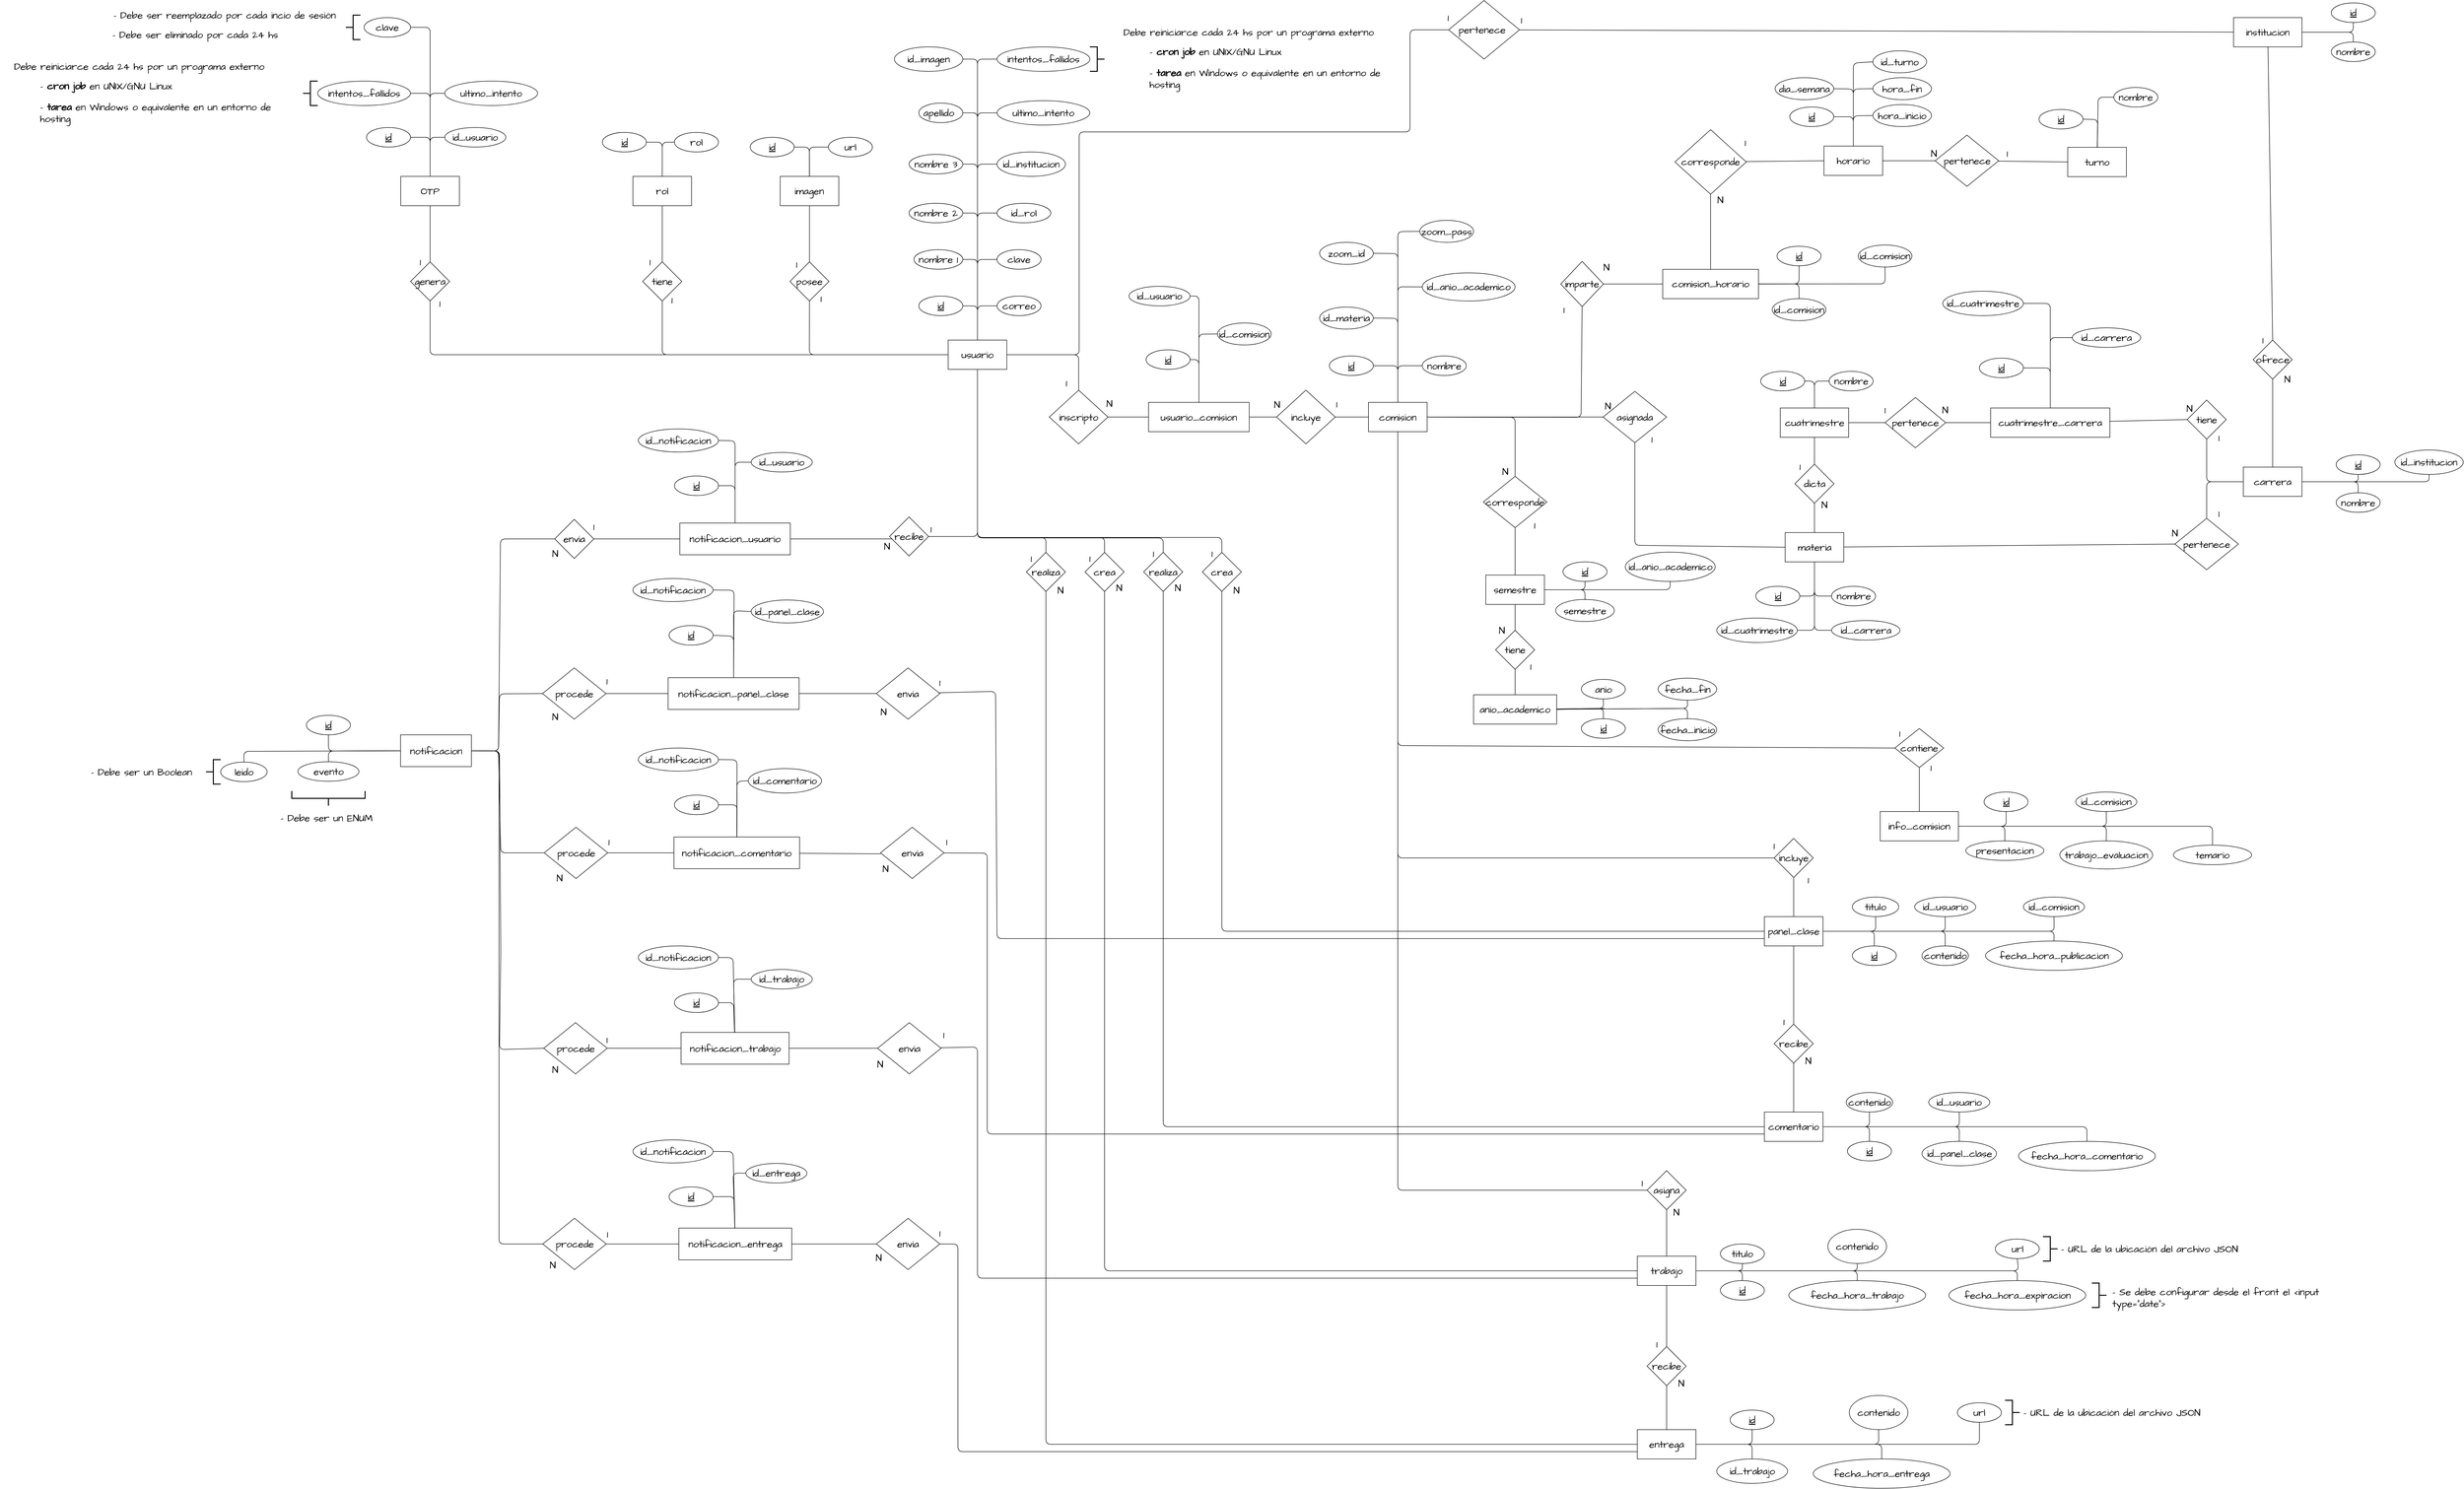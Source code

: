 <mxfile>
    <diagram id="mE0ViNCaTv8Tk2y5Clh9" name="DER">
        <mxGraphModel dx="4293" dy="1429" grid="0" gridSize="10" guides="1" tooltips="1" connect="1" arrows="1" fold="1" page="0" pageScale="1" pageWidth="827" pageHeight="1169" math="0" shadow="0">
            <root>
                <mxCell id="0"/>
                <mxCell id="1" parent="0"/>
                <mxCell id="382" style="edgeStyle=none;hachureGap=4;html=1;entryX=1;entryY=0.5;entryDx=0;entryDy=0;fontFamily=Architects Daughter;fontSource=https%3A%2F%2Ffonts.googleapis.com%2Fcss%3Ffamily%3DArchitects%2BDaughter;fontSize=16;endArrow=none;endFill=0;" parent="1" source="2" target="210" edge="1">
                    <mxGeometry relative="1" as="geometry">
                        <Array as="points">
                            <mxPoint x="140" y="55"/>
                            <mxPoint x="140" y="-175"/>
                        </Array>
                    </mxGeometry>
                </mxCell>
                <mxCell id="383" style="edgeStyle=none;sketch=0;hachureGap=4;jiggle=2;curveFitting=1;html=1;entryX=0;entryY=0.5;entryDx=0;entryDy=0;fontFamily=Architects Daughter;fontSource=https%3A%2F%2Ffonts.googleapis.com%2Fcss%3Ffamily%3DArchitects%2BDaughter;fontSize=16;endArrow=none;endFill=0;" parent="1" source="2" target="26" edge="1">
                    <mxGeometry relative="1" as="geometry">
                        <Array as="points">
                            <mxPoint x="140" y="55"/>
                            <mxPoint x="140" y="-175"/>
                        </Array>
                    </mxGeometry>
                </mxCell>
                <mxCell id="384" style="edgeStyle=none;sketch=0;hachureGap=4;jiggle=2;curveFitting=1;html=1;entryX=1;entryY=0.5;entryDx=0;entryDy=0;fontFamily=Architects Daughter;fontSource=https%3A%2F%2Ffonts.googleapis.com%2Fcss%3Ffamily%3DArchitects%2BDaughter;fontSize=16;endArrow=none;endFill=0;" parent="1" source="2" target="13" edge="1">
                    <mxGeometry relative="1" as="geometry">
                        <Array as="points">
                            <mxPoint x="140" y="115"/>
                            <mxPoint x="140" y="-65"/>
                        </Array>
                    </mxGeometry>
                </mxCell>
                <mxCell id="385" style="edgeStyle=none;sketch=0;hachureGap=4;jiggle=2;curveFitting=1;html=1;entryX=0;entryY=0.5;entryDx=0;entryDy=0;fontFamily=Architects Daughter;fontSource=https%3A%2F%2Ffonts.googleapis.com%2Fcss%3Ffamily%3DArchitects%2BDaughter;fontSize=16;endArrow=none;endFill=0;" parent="1" source="2" target="27" edge="1">
                    <mxGeometry relative="1" as="geometry">
                        <Array as="points">
                            <mxPoint x="140" y="115"/>
                            <mxPoint x="140" y="-65"/>
                        </Array>
                    </mxGeometry>
                </mxCell>
                <mxCell id="386" style="edgeStyle=none;sketch=0;hachureGap=4;jiggle=2;curveFitting=1;html=1;entryX=1;entryY=0.5;entryDx=0;entryDy=0;fontFamily=Architects Daughter;fontSource=https%3A%2F%2Ffonts.googleapis.com%2Fcss%3Ffamily%3DArchitects%2BDaughter;fontSize=16;endArrow=none;endFill=0;" parent="1" source="2" target="12" edge="1">
                    <mxGeometry relative="1" as="geometry">
                        <Array as="points">
                            <mxPoint x="140" y="175"/>
                            <mxPoint x="140" y="40"/>
                        </Array>
                    </mxGeometry>
                </mxCell>
                <mxCell id="387" style="edgeStyle=none;sketch=0;hachureGap=4;jiggle=2;curveFitting=1;html=1;entryX=0;entryY=0.5;entryDx=0;entryDy=0;fontFamily=Architects Daughter;fontSource=https%3A%2F%2Ffonts.googleapis.com%2Fcss%3Ffamily%3DArchitects%2BDaughter;fontSize=16;endArrow=none;endFill=0;" parent="1" source="2" target="232" edge="1">
                    <mxGeometry relative="1" as="geometry">
                        <Array as="points">
                            <mxPoint x="140" y="175"/>
                            <mxPoint x="140" y="40"/>
                        </Array>
                    </mxGeometry>
                </mxCell>
                <mxCell id="388" style="edgeStyle=none;sketch=0;hachureGap=4;jiggle=2;curveFitting=1;html=1;entryX=1;entryY=0.5;entryDx=0;entryDy=0;fontFamily=Architects Daughter;fontSource=https%3A%2F%2Ffonts.googleapis.com%2Fcss%3Ffamily%3DArchitects%2BDaughter;fontSize=16;endArrow=none;endFill=0;" parent="1" source="2" target="10" edge="1">
                    <mxGeometry relative="1" as="geometry">
                        <Array as="points">
                            <mxPoint x="140" y="230"/>
                            <mxPoint x="140" y="140"/>
                        </Array>
                    </mxGeometry>
                </mxCell>
                <mxCell id="389" style="edgeStyle=none;sketch=0;hachureGap=4;jiggle=2;curveFitting=1;html=1;entryX=0;entryY=0.5;entryDx=0;entryDy=0;fontFamily=Architects Daughter;fontSource=https%3A%2F%2Ffonts.googleapis.com%2Fcss%3Ffamily%3DArchitects%2BDaughter;fontSize=16;endArrow=none;endFill=0;" parent="1" source="2" target="146" edge="1">
                    <mxGeometry relative="1" as="geometry">
                        <Array as="points">
                            <mxPoint x="140" y="230"/>
                            <mxPoint x="140" y="140"/>
                        </Array>
                    </mxGeometry>
                </mxCell>
                <mxCell id="390" style="edgeStyle=none;sketch=0;hachureGap=4;jiggle=2;curveFitting=1;html=1;entryX=1;entryY=0.5;entryDx=0;entryDy=0;fontFamily=Architects Daughter;fontSource=https%3A%2F%2Ffonts.googleapis.com%2Fcss%3Ffamily%3DArchitects%2BDaughter;fontSize=16;endArrow=none;endFill=0;" parent="1" source="2" target="4" edge="1">
                    <mxGeometry relative="1" as="geometry">
                        <Array as="points">
                            <mxPoint x="140" y="280"/>
                            <mxPoint x="140" y="235"/>
                        </Array>
                    </mxGeometry>
                </mxCell>
                <mxCell id="391" style="edgeStyle=none;sketch=0;hachureGap=4;jiggle=2;curveFitting=1;html=1;entryX=0;entryY=0.5;entryDx=0;entryDy=0;fontFamily=Architects Daughter;fontSource=https%3A%2F%2Ffonts.googleapis.com%2Fcss%3Ffamily%3DArchitects%2BDaughter;fontSize=16;endArrow=none;endFill=0;" parent="1" source="2" target="8" edge="1">
                    <mxGeometry relative="1" as="geometry">
                        <Array as="points">
                            <mxPoint x="140" y="280"/>
                            <mxPoint x="140" y="235"/>
                        </Array>
                    </mxGeometry>
                </mxCell>
                <mxCell id="393" style="edgeStyle=none;sketch=0;hachureGap=4;jiggle=2;curveFitting=1;html=1;entryX=0;entryY=0.5;entryDx=0;entryDy=0;fontFamily=Architects Daughter;fontSource=https%3A%2F%2Ffonts.googleapis.com%2Fcss%3Ffamily%3DArchitects%2BDaughter;fontSize=16;endArrow=none;endFill=0;" parent="1" source="2" target="7" edge="1">
                    <mxGeometry relative="1" as="geometry">
                        <Array as="points">
                            <mxPoint x="140" y="330"/>
                        </Array>
                    </mxGeometry>
                </mxCell>
                <mxCell id="394" style="edgeStyle=none;sketch=0;hachureGap=4;jiggle=2;curveFitting=1;html=1;entryX=1;entryY=0.5;entryDx=0;entryDy=0;fontFamily=Architects Daughter;fontSource=https%3A%2F%2Ffonts.googleapis.com%2Fcss%3Ffamily%3DArchitects%2BDaughter;fontSize=16;endArrow=none;endFill=0;" parent="1" source="2" target="3" edge="1">
                    <mxGeometry relative="1" as="geometry">
                        <Array as="points">
                            <mxPoint x="140" y="330"/>
                        </Array>
                    </mxGeometry>
                </mxCell>
                <mxCell id="444" style="edgeStyle=none;sketch=0;hachureGap=4;jiggle=2;curveFitting=1;html=1;entryX=0.5;entryY=1;entryDx=0;entryDy=0;fontFamily=Architects Daughter;fontSource=https%3A%2F%2Ffonts.googleapis.com%2Fcss%3Ffamily%3DArchitects%2BDaughter;fontSize=16;endArrow=none;endFill=0;" parent="1" source="2" target="42" edge="1">
                    <mxGeometry relative="1" as="geometry">
                        <Array as="points">
                            <mxPoint x="-980" y="430"/>
                        </Array>
                    </mxGeometry>
                </mxCell>
                <mxCell id="445" style="edgeStyle=none;sketch=0;hachureGap=4;jiggle=2;curveFitting=1;html=1;entryX=0.5;entryY=1;entryDx=0;entryDy=0;fontFamily=Architects Daughter;fontSource=https%3A%2F%2Ffonts.googleapis.com%2Fcss%3Ffamily%3DArchitects%2BDaughter;fontSize=16;endArrow=none;endFill=0;" parent="1" source="2" target="22" edge="1">
                    <mxGeometry relative="1" as="geometry">
                        <Array as="points">
                            <mxPoint x="-505" y="430"/>
                        </Array>
                    </mxGeometry>
                </mxCell>
                <mxCell id="446" style="edgeStyle=none;sketch=0;hachureGap=4;jiggle=2;curveFitting=1;html=1;entryX=0.5;entryY=1;entryDx=0;entryDy=0;fontFamily=Architects Daughter;fontSource=https%3A%2F%2Ffonts.googleapis.com%2Fcss%3Ffamily%3DArchitects%2BDaughter;fontSize=16;endArrow=none;endFill=0;" parent="1" source="2" target="198" edge="1">
                    <mxGeometry relative="1" as="geometry">
                        <Array as="points">
                            <mxPoint x="-204" y="430"/>
                        </Array>
                    </mxGeometry>
                </mxCell>
                <mxCell id="500" style="edgeStyle=none;sketch=0;hachureGap=4;jiggle=2;curveFitting=1;html=1;entryX=0.5;entryY=0;entryDx=0;entryDy=0;fontFamily=Architects Daughter;fontSource=https%3A%2F%2Ffonts.googleapis.com%2Fcss%3Ffamily%3DArchitects%2BDaughter;fontSize=16;endArrow=none;endFill=0;" parent="1" source="2" target="332" edge="1">
                    <mxGeometry relative="1" as="geometry">
                        <Array as="points">
                            <mxPoint x="140" y="804"/>
                            <mxPoint x="280" y="804"/>
                        </Array>
                    </mxGeometry>
                </mxCell>
                <mxCell id="502" style="edgeStyle=none;sketch=0;hachureGap=4;jiggle=2;curveFitting=1;html=1;entryX=0.5;entryY=0;entryDx=0;entryDy=0;fontFamily=Architects Daughter;fontSource=https%3A%2F%2Ffonts.googleapis.com%2Fcss%3Ffamily%3DArchitects%2BDaughter;fontSize=16;endArrow=none;endFill=0;" parent="1" source="2" target="323" edge="1">
                    <mxGeometry relative="1" as="geometry">
                        <Array as="points">
                            <mxPoint x="140" y="805"/>
                            <mxPoint x="520" y="805"/>
                        </Array>
                    </mxGeometry>
                </mxCell>
                <mxCell id="503" style="edgeStyle=none;sketch=0;hachureGap=4;jiggle=2;curveFitting=1;html=1;entryX=0.5;entryY=0;entryDx=0;entryDy=0;fontFamily=Architects Daughter;fontSource=https%3A%2F%2Ffonts.googleapis.com%2Fcss%3Ffamily%3DArchitects%2BDaughter;fontSize=16;endArrow=none;endFill=0;" parent="1" source="2" target="499" edge="1">
                    <mxGeometry relative="1" as="geometry">
                        <Array as="points">
                            <mxPoint x="140" y="804"/>
                            <mxPoint x="640" y="804"/>
                        </Array>
                    </mxGeometry>
                </mxCell>
                <mxCell id="645" style="edgeStyle=none;hachureGap=4;html=1;entryX=0.5;entryY=0;entryDx=0;entryDy=0;fontFamily=Architects Daughter;fontSource=https%3A%2F%2Ffonts.googleapis.com%2Fcss%3Ffamily%3DArchitects%2BDaughter;fontSize=16;endArrow=none;endFill=0;" edge="1" parent="1" source="2" target="644">
                    <mxGeometry relative="1" as="geometry">
                        <Array as="points">
                            <mxPoint x="347" y="430"/>
                        </Array>
                    </mxGeometry>
                </mxCell>
                <mxCell id="655" style="edgeStyle=none;sketch=0;hachureGap=4;jiggle=2;curveFitting=1;html=1;entryX=0;entryY=0.5;entryDx=0;entryDy=0;fontFamily=Architects Daughter;fontSource=https%3A%2F%2Ffonts.googleapis.com%2Fcss%3Ffamily%3DArchitects%2BDaughter;fontSize=16;endArrow=none;endFill=0;" edge="1" parent="1" source="2" target="225">
                    <mxGeometry relative="1" as="geometry">
                        <Array as="points">
                            <mxPoint x="348" y="430"/>
                            <mxPoint x="348" y="-26"/>
                            <mxPoint x="1025" y="-26"/>
                            <mxPoint x="1025" y="-235"/>
                        </Array>
                    </mxGeometry>
                </mxCell>
                <mxCell id="2" value="usuario" style="rounded=0;whiteSpace=wrap;html=1;hachureGap=4;fontFamily=Architects Daughter;fontSource=https%3A%2F%2Ffonts.googleapis.com%2Fcss%3Ffamily%3DArchitects%2BDaughter;fontSize=20;fillColor=default;gradientColor=none;strokeColor=default;glass=0;shadow=0;" parent="1" vertex="1">
                    <mxGeometry x="80" y="400" width="120" height="60" as="geometry"/>
                </mxCell>
                <mxCell id="3" value="id" style="ellipse;whiteSpace=wrap;html=1;rounded=0;shadow=0;glass=0;sketch=0;hachureGap=4;jiggle=2;curveFitting=1;strokeColor=default;fontFamily=Architects Daughter;fontSource=https%3A%2F%2Ffonts.googleapis.com%2Fcss%3Ffamily%3DArchitects%2BDaughter;fontSize=20;fillColor=default;gradientColor=none;fontStyle=4" parent="1" vertex="1">
                    <mxGeometry x="20" y="310" width="90" height="40" as="geometry"/>
                </mxCell>
                <mxCell id="4" value="nombre 1" style="ellipse;whiteSpace=wrap;html=1;rounded=0;shadow=0;glass=0;sketch=0;hachureGap=4;jiggle=2;curveFitting=1;strokeColor=default;fontFamily=Architects Daughter;fontSource=https%3A%2F%2Ffonts.googleapis.com%2Fcss%3Ffamily%3DArchitects%2BDaughter;fontSize=20;fillColor=default;gradientColor=none;" parent="1" vertex="1">
                    <mxGeometry x="10" y="215" width="100" height="40" as="geometry"/>
                </mxCell>
                <mxCell id="7" value="correo" style="ellipse;whiteSpace=wrap;html=1;rounded=0;shadow=0;glass=0;sketch=0;hachureGap=4;jiggle=2;curveFitting=1;strokeColor=default;fontFamily=Architects Daughter;fontSource=https%3A%2F%2Ffonts.googleapis.com%2Fcss%3Ffamily%3DArchitects%2BDaughter;fontSize=20;fillColor=default;gradientColor=none;" parent="1" vertex="1">
                    <mxGeometry x="180" y="310" width="90" height="40" as="geometry"/>
                </mxCell>
                <mxCell id="8" value="clave" style="ellipse;whiteSpace=wrap;html=1;rounded=0;shadow=0;glass=0;sketch=0;hachureGap=4;jiggle=2;curveFitting=1;strokeColor=default;fontFamily=Architects Daughter;fontSource=https%3A%2F%2Ffonts.googleapis.com%2Fcss%3Ffamily%3DArchitects%2BDaughter;fontSize=20;fillColor=default;gradientColor=none;" parent="1" vertex="1">
                    <mxGeometry x="180" y="215" width="90" height="40" as="geometry"/>
                </mxCell>
                <mxCell id="10" value="nombre 2" style="ellipse;whiteSpace=wrap;html=1;rounded=0;shadow=0;glass=0;sketch=0;hachureGap=4;jiggle=2;curveFitting=1;strokeColor=default;fontFamily=Architects Daughter;fontSource=https%3A%2F%2Ffonts.googleapis.com%2Fcss%3Ffamily%3DArchitects%2BDaughter;fontSize=20;fillColor=default;gradientColor=none;" parent="1" vertex="1">
                    <mxGeometry y="120" width="110" height="40" as="geometry"/>
                </mxCell>
                <mxCell id="12" value="nombre 3" style="ellipse;whiteSpace=wrap;html=1;rounded=0;shadow=0;glass=0;sketch=0;hachureGap=4;jiggle=2;curveFitting=1;strokeColor=default;fontFamily=Architects Daughter;fontSource=https%3A%2F%2Ffonts.googleapis.com%2Fcss%3Ffamily%3DArchitects%2BDaughter;fontSize=20;fillColor=default;gradientColor=none;" parent="1" vertex="1">
                    <mxGeometry y="20" width="110" height="40" as="geometry"/>
                </mxCell>
                <mxCell id="13" value="apellido&amp;nbsp;" style="ellipse;whiteSpace=wrap;html=1;rounded=0;shadow=0;glass=0;sketch=0;hachureGap=4;jiggle=2;curveFitting=1;strokeColor=default;fontFamily=Architects Daughter;fontSource=https%3A%2F%2Ffonts.googleapis.com%2Fcss%3Ffamily%3DArchitects%2BDaughter;fontSize=20;fillColor=default;gradientColor=none;" parent="1" vertex="1">
                    <mxGeometry x="20" y="-85" width="90" height="40" as="geometry"/>
                </mxCell>
                <mxCell id="448" style="edgeStyle=none;sketch=0;hachureGap=4;jiggle=2;curveFitting=1;html=1;entryX=0.5;entryY=1;entryDx=0;entryDy=0;fontFamily=Architects Daughter;fontSource=https%3A%2F%2Ffonts.googleapis.com%2Fcss%3Ffamily%3DArchitects%2BDaughter;fontSize=16;endArrow=none;endFill=0;" parent="1" source="22" target="24" edge="1">
                    <mxGeometry relative="1" as="geometry"/>
                </mxCell>
                <mxCell id="22" value="tiene" style="rhombus;whiteSpace=wrap;html=1;rounded=0;shadow=0;glass=0;sketch=0;hachureGap=4;jiggle=2;curveFitting=1;strokeColor=default;fontFamily=Architects Daughter;fontSource=https%3A%2F%2Ffonts.googleapis.com%2Fcss%3Ffamily%3DArchitects%2BDaughter;fontSize=20;fillColor=default;gradientColor=none;" parent="1" vertex="1">
                    <mxGeometry x="-545" y="240" width="80" height="80" as="geometry"/>
                </mxCell>
                <mxCell id="395" style="edgeStyle=none;sketch=0;hachureGap=4;jiggle=2;curveFitting=1;html=1;entryX=0;entryY=0.5;entryDx=0;entryDy=0;fontFamily=Architects Daughter;fontSource=https%3A%2F%2Ffonts.googleapis.com%2Fcss%3Ffamily%3DArchitects%2BDaughter;fontSize=16;endArrow=none;endFill=0;" parent="1" source="24" target="36" edge="1">
                    <mxGeometry relative="1" as="geometry">
                        <Array as="points">
                            <mxPoint x="-505" y="-5"/>
                        </Array>
                    </mxGeometry>
                </mxCell>
                <mxCell id="396" style="edgeStyle=none;sketch=0;hachureGap=4;jiggle=2;curveFitting=1;html=1;entryX=1;entryY=0.5;entryDx=0;entryDy=0;fontFamily=Architects Daughter;fontSource=https%3A%2F%2Ffonts.googleapis.com%2Fcss%3Ffamily%3DArchitects%2BDaughter;fontSize=16;endArrow=none;endFill=0;" parent="1" source="24" target="34" edge="1">
                    <mxGeometry relative="1" as="geometry">
                        <Array as="points">
                            <mxPoint x="-505" y="-5"/>
                        </Array>
                    </mxGeometry>
                </mxCell>
                <mxCell id="24" value="rol" style="rounded=0;whiteSpace=wrap;html=1;hachureGap=4;fontFamily=Architects Daughter;fontSource=https%3A%2F%2Ffonts.googleapis.com%2Fcss%3Ffamily%3DArchitects%2BDaughter;fontSize=20;fillColor=default;gradientColor=none;strokeColor=default;glass=0;shadow=0;" parent="1" vertex="1">
                    <mxGeometry x="-565" y="65" width="120" height="60" as="geometry"/>
                </mxCell>
                <mxCell id="26" value="intentos_fallidos" style="ellipse;whiteSpace=wrap;html=1;rounded=0;shadow=0;glass=0;sketch=0;hachureGap=4;jiggle=2;curveFitting=1;strokeColor=default;fontFamily=Architects Daughter;fontSource=https%3A%2F%2Ffonts.googleapis.com%2Fcss%3Ffamily%3DArchitects%2BDaughter;fontSize=20;fillColor=default;gradientColor=none;" parent="1" vertex="1">
                    <mxGeometry x="180" y="-200" width="190" height="50" as="geometry"/>
                </mxCell>
                <mxCell id="27" value="ultimo_intento" style="ellipse;whiteSpace=wrap;html=1;rounded=0;shadow=0;glass=0;sketch=0;hachureGap=4;jiggle=2;curveFitting=1;strokeColor=default;fontFamily=Architects Daughter;fontSource=https%3A%2F%2Ffonts.googleapis.com%2Fcss%3Ffamily%3DArchitects%2BDaughter;fontSize=20;fillColor=default;gradientColor=none;" parent="1" vertex="1">
                    <mxGeometry x="180" y="-90" width="190" height="50" as="geometry"/>
                </mxCell>
                <mxCell id="30" value="" style="strokeWidth=2;html=1;shape=mxgraph.flowchart.annotation_2;align=left;labelPosition=right;pointerEvents=1;rounded=0;shadow=0;glass=0;sketch=0;hachureGap=4;jiggle=2;curveFitting=1;strokeColor=default;fontFamily=Architects Daughter;fontSource=https%3A%2F%2Ffonts.googleapis.com%2Fcss%3Ffamily%3DArchitects%2BDaughter;fontSize=20;fillColor=default;gradientColor=none;rotation=-180;" parent="1" vertex="1">
                    <mxGeometry x="370" y="-200" width="30" height="50" as="geometry"/>
                </mxCell>
                <mxCell id="31" value="Debe reiniciarce cada 24 hs por un programa externo" style="text;html=1;strokeColor=none;fillColor=none;align=center;verticalAlign=middle;whiteSpace=wrap;rounded=0;shadow=0;glass=0;sketch=0;hachureGap=4;jiggle=2;curveFitting=1;fontFamily=Architects Daughter;fontSource=https%3A%2F%2Ffonts.googleapis.com%2Fcss%3Ffamily%3DArchitects%2BDaughter;fontSize=20;" parent="1" vertex="1">
                    <mxGeometry x="410" y="-245" width="570" height="30" as="geometry"/>
                </mxCell>
                <mxCell id="32" value="- &lt;b&gt;cron job&lt;/b&gt; en UNIX/GNU Linux" style="text;html=1;strokeColor=none;fillColor=none;align=left;verticalAlign=middle;whiteSpace=wrap;rounded=0;shadow=0;glass=0;sketch=0;hachureGap=4;jiggle=2;curveFitting=1;fontFamily=Architects Daughter;fontSource=https%3A%2F%2Ffonts.googleapis.com%2Fcss%3Ffamily%3DArchitects%2BDaughter;fontSize=20;" parent="1" vertex="1">
                    <mxGeometry x="490" y="-205" width="300" height="30" as="geometry"/>
                </mxCell>
                <mxCell id="33" value="- &lt;b&gt;tarea &lt;/b&gt;en Windows o equivalente en un entorno de hosting" style="text;html=1;strokeColor=none;fillColor=none;align=left;verticalAlign=middle;whiteSpace=wrap;rounded=0;shadow=0;glass=0;sketch=0;hachureGap=4;jiggle=2;curveFitting=1;fontFamily=Architects Daughter;fontSource=https%3A%2F%2Ffonts.googleapis.com%2Fcss%3Ffamily%3DArchitects%2BDaughter;fontSize=20;" parent="1" vertex="1">
                    <mxGeometry x="490" y="-165" width="520" height="60" as="geometry"/>
                </mxCell>
                <mxCell id="34" value="id" style="ellipse;whiteSpace=wrap;html=1;rounded=0;shadow=0;glass=0;sketch=0;hachureGap=4;jiggle=2;curveFitting=1;strokeColor=default;fontFamily=Architects Daughter;fontSource=https%3A%2F%2Ffonts.googleapis.com%2Fcss%3Ffamily%3DArchitects%2BDaughter;fontSize=20;fillColor=default;gradientColor=none;fontStyle=4" parent="1" vertex="1">
                    <mxGeometry x="-627.5" y="-25" width="90" height="40" as="geometry"/>
                </mxCell>
                <mxCell id="36" value="rol" style="ellipse;whiteSpace=wrap;html=1;rounded=0;shadow=0;glass=0;sketch=0;hachureGap=4;jiggle=2;curveFitting=1;strokeColor=default;fontFamily=Architects Daughter;fontSource=https%3A%2F%2Ffonts.googleapis.com%2Fcss%3Ffamily%3DArchitects%2BDaughter;fontSize=20;fillColor=default;gradientColor=none;" parent="1" vertex="1">
                    <mxGeometry x="-480" y="-25" width="90" height="40" as="geometry"/>
                </mxCell>
                <mxCell id="439" style="edgeStyle=none;sketch=0;hachureGap=4;jiggle=2;curveFitting=1;html=1;entryX=1;entryY=0.5;entryDx=0;entryDy=0;fontFamily=Architects Daughter;fontSource=https%3A%2F%2Ffonts.googleapis.com%2Fcss%3Ffamily%3DArchitects%2BDaughter;fontSize=16;endArrow=none;endFill=0;" parent="1" source="41" target="48" edge="1">
                    <mxGeometry relative="1" as="geometry">
                        <Array as="points">
                            <mxPoint x="-980" y="-15"/>
                        </Array>
                    </mxGeometry>
                </mxCell>
                <mxCell id="440" style="edgeStyle=none;sketch=0;hachureGap=4;jiggle=2;curveFitting=1;html=1;entryX=0;entryY=0.5;entryDx=0;entryDy=0;fontFamily=Architects Daughter;fontSource=https%3A%2F%2Ffonts.googleapis.com%2Fcss%3Ffamily%3DArchitects%2BDaughter;fontSize=16;endArrow=none;endFill=0;" parent="1" source="41" target="49" edge="1">
                    <mxGeometry relative="1" as="geometry">
                        <Array as="points">
                            <mxPoint x="-980" y="-15"/>
                        </Array>
                    </mxGeometry>
                </mxCell>
                <mxCell id="441" style="edgeStyle=none;sketch=0;hachureGap=4;jiggle=2;curveFitting=1;html=1;entryX=1;entryY=0.5;entryDx=0;entryDy=0;fontFamily=Architects Daughter;fontSource=https%3A%2F%2Ffonts.googleapis.com%2Fcss%3Ffamily%3DArchitects%2BDaughter;fontSize=16;endArrow=none;endFill=0;" parent="1" source="41" target="50" edge="1">
                    <mxGeometry relative="1" as="geometry">
                        <Array as="points">
                            <mxPoint x="-980" y="-105"/>
                        </Array>
                    </mxGeometry>
                </mxCell>
                <mxCell id="442" style="edgeStyle=none;sketch=0;hachureGap=4;jiggle=2;curveFitting=1;html=1;entryX=0;entryY=0.5;entryDx=0;entryDy=0;fontFamily=Architects Daughter;fontSource=https%3A%2F%2Ffonts.googleapis.com%2Fcss%3Ffamily%3DArchitects%2BDaughter;fontSize=16;endArrow=none;endFill=0;" parent="1" source="41" target="51" edge="1">
                    <mxGeometry relative="1" as="geometry">
                        <Array as="points">
                            <mxPoint x="-980" y="-105"/>
                        </Array>
                    </mxGeometry>
                </mxCell>
                <mxCell id="443" style="edgeStyle=none;sketch=0;hachureGap=4;jiggle=2;curveFitting=1;html=1;entryX=1;entryY=0.5;entryDx=0;entryDy=0;fontFamily=Architects Daughter;fontSource=https%3A%2F%2Ffonts.googleapis.com%2Fcss%3Ffamily%3DArchitects%2BDaughter;fontSize=16;endArrow=none;endFill=0;" parent="1" source="41" target="95" edge="1">
                    <mxGeometry relative="1" as="geometry">
                        <Array as="points">
                            <mxPoint x="-980" y="-240"/>
                        </Array>
                    </mxGeometry>
                </mxCell>
                <mxCell id="41" value="OTP" style="rounded=0;whiteSpace=wrap;html=1;hachureGap=4;fontFamily=Architects Daughter;fontSource=https%3A%2F%2Ffonts.googleapis.com%2Fcss%3Ffamily%3DArchitects%2BDaughter;fontSize=20;fillColor=default;gradientColor=none;strokeColor=default;glass=0;shadow=0;" parent="1" vertex="1">
                    <mxGeometry x="-1040" y="65" width="120" height="60" as="geometry"/>
                </mxCell>
                <mxCell id="447" style="edgeStyle=none;sketch=0;hachureGap=4;jiggle=2;curveFitting=1;html=1;entryX=0.5;entryY=1;entryDx=0;entryDy=0;fontFamily=Architects Daughter;fontSource=https%3A%2F%2Ffonts.googleapis.com%2Fcss%3Ffamily%3DArchitects%2BDaughter;fontSize=16;endArrow=none;endFill=0;" parent="1" source="42" target="41" edge="1">
                    <mxGeometry relative="1" as="geometry"/>
                </mxCell>
                <mxCell id="42" value="genera" style="rhombus;whiteSpace=wrap;html=1;rounded=0;shadow=0;glass=0;sketch=0;hachureGap=4;jiggle=2;curveFitting=1;strokeColor=default;fontFamily=Architects Daughter;fontSource=https%3A%2F%2Ffonts.googleapis.com%2Fcss%3Ffamily%3DArchitects%2BDaughter;fontSize=20;fillColor=default;gradientColor=none;" parent="1" vertex="1">
                    <mxGeometry x="-1020" y="240" width="80" height="80" as="geometry"/>
                </mxCell>
                <mxCell id="48" value="id" style="ellipse;whiteSpace=wrap;html=1;rounded=0;shadow=0;glass=0;sketch=0;hachureGap=4;jiggle=2;curveFitting=1;strokeColor=default;fontFamily=Architects Daughter;fontSource=https%3A%2F%2Ffonts.googleapis.com%2Fcss%3Ffamily%3DArchitects%2BDaughter;fontSize=20;fillColor=default;gradientColor=none;fontStyle=4" parent="1" vertex="1">
                    <mxGeometry x="-1110" y="-35" width="90" height="40" as="geometry"/>
                </mxCell>
                <mxCell id="49" value="id_usuario" style="ellipse;whiteSpace=wrap;html=1;rounded=0;shadow=0;glass=0;sketch=0;hachureGap=4;jiggle=2;curveFitting=1;strokeColor=default;fontFamily=Architects Daughter;fontSource=https%3A%2F%2Ffonts.googleapis.com%2Fcss%3Ffamily%3DArchitects%2BDaughter;fontSize=20;fillColor=default;gradientColor=none;" parent="1" vertex="1">
                    <mxGeometry x="-950" y="-35" width="125" height="40" as="geometry"/>
                </mxCell>
                <mxCell id="50" value="intentos_fallidos" style="ellipse;whiteSpace=wrap;html=1;rounded=0;shadow=0;glass=0;sketch=0;hachureGap=4;jiggle=2;curveFitting=1;strokeColor=default;fontFamily=Architects Daughter;fontSource=https%3A%2F%2Ffonts.googleapis.com%2Fcss%3Ffamily%3DArchitects%2BDaughter;fontSize=20;fillColor=default;gradientColor=none;" parent="1" vertex="1">
                    <mxGeometry x="-1210" y="-130" width="190" height="50" as="geometry"/>
                </mxCell>
                <mxCell id="51" value="ultimo_intento" style="ellipse;whiteSpace=wrap;html=1;rounded=0;shadow=0;glass=0;sketch=0;hachureGap=4;jiggle=2;curveFitting=1;strokeColor=default;fontFamily=Architects Daughter;fontSource=https%3A%2F%2Ffonts.googleapis.com%2Fcss%3Ffamily%3DArchitects%2BDaughter;fontSize=20;fillColor=default;gradientColor=none;" parent="1" vertex="1">
                    <mxGeometry x="-950" y="-130" width="190" height="50" as="geometry"/>
                </mxCell>
                <mxCell id="52" value="" style="strokeWidth=2;html=1;shape=mxgraph.flowchart.annotation_2;align=left;labelPosition=right;pointerEvents=1;rounded=0;shadow=0;glass=0;sketch=0;hachureGap=4;jiggle=2;curveFitting=1;strokeColor=default;fontFamily=Architects Daughter;fontSource=https%3A%2F%2Ffonts.googleapis.com%2Fcss%3Ffamily%3DArchitects%2BDaughter;fontSize=20;fillColor=default;gradientColor=none;" parent="1" vertex="1">
                    <mxGeometry x="-1240" y="-130" width="30" height="50" as="geometry"/>
                </mxCell>
                <mxCell id="53" value="Debe reiniciarce cada 24 hs por un programa externo" style="text;html=1;strokeColor=none;fillColor=none;align=center;verticalAlign=middle;whiteSpace=wrap;rounded=0;shadow=0;glass=0;sketch=0;hachureGap=4;jiggle=2;curveFitting=1;fontFamily=Architects Daughter;fontSource=https%3A%2F%2Ffonts.googleapis.com%2Fcss%3Ffamily%3DArchitects%2BDaughter;fontSize=20;" parent="1" vertex="1">
                    <mxGeometry x="-1860" y="-175" width="570" height="30" as="geometry"/>
                </mxCell>
                <mxCell id="54" value="- &lt;b&gt;cron job&lt;/b&gt; en UNIX/GNU Linux" style="text;html=1;strokeColor=none;fillColor=none;align=left;verticalAlign=middle;whiteSpace=wrap;rounded=0;shadow=0;glass=0;sketch=0;hachureGap=4;jiggle=2;curveFitting=1;fontFamily=Architects Daughter;fontSource=https%3A%2F%2Ffonts.googleapis.com%2Fcss%3Ffamily%3DArchitects%2BDaughter;fontSize=20;" parent="1" vertex="1">
                    <mxGeometry x="-1780" y="-135" width="300" height="30" as="geometry"/>
                </mxCell>
                <mxCell id="55" value="- &lt;b&gt;tarea &lt;/b&gt;en Windows o equivalente en un entorno de hosting" style="text;html=1;strokeColor=none;fillColor=none;align=left;verticalAlign=middle;whiteSpace=wrap;rounded=0;shadow=0;glass=0;sketch=0;hachureGap=4;jiggle=2;curveFitting=1;fontFamily=Architects Daughter;fontSource=https%3A%2F%2Ffonts.googleapis.com%2Fcss%3Ffamily%3DArchitects%2BDaughter;fontSize=20;" parent="1" vertex="1">
                    <mxGeometry x="-1780" y="-95" width="520" height="60" as="geometry"/>
                </mxCell>
                <mxCell id="403" style="edgeStyle=none;sketch=0;hachureGap=4;jiggle=2;curveFitting=1;html=1;entryX=0.5;entryY=1;entryDx=0;entryDy=0;fontFamily=Architects Daughter;fontSource=https%3A%2F%2Ffonts.googleapis.com%2Fcss%3Ffamily%3DArchitects%2BDaughter;fontSize=16;endArrow=none;endFill=0;" parent="1" source="67" target="127" edge="1">
                    <mxGeometry relative="1" as="geometry">
                        <Array as="points">
                            <mxPoint x="2965" y="690"/>
                        </Array>
                    </mxGeometry>
                </mxCell>
                <mxCell id="404" style="edgeStyle=none;sketch=0;hachureGap=4;jiggle=2;curveFitting=1;html=1;entryX=0.5;entryY=0;entryDx=0;entryDy=0;fontFamily=Architects Daughter;fontSource=https%3A%2F%2Ffonts.googleapis.com%2Fcss%3Ffamily%3DArchitects%2BDaughter;fontSize=16;endArrow=none;endFill=0;" parent="1" source="67" target="128" edge="1">
                    <mxGeometry relative="1" as="geometry">
                        <Array as="points">
                            <mxPoint x="2965" y="690"/>
                        </Array>
                    </mxGeometry>
                </mxCell>
                <mxCell id="405" style="edgeStyle=none;sketch=0;hachureGap=4;jiggle=2;curveFitting=1;html=1;entryX=0.5;entryY=1;entryDx=0;entryDy=0;fontFamily=Architects Daughter;fontSource=https%3A%2F%2Ffonts.googleapis.com%2Fcss%3Ffamily%3DArchitects%2BDaughter;fontSize=16;endArrow=none;endFill=0;" parent="1" source="67" target="235" edge="1">
                    <mxGeometry relative="1" as="geometry">
                        <Array as="points">
                            <mxPoint x="3110" y="690"/>
                        </Array>
                    </mxGeometry>
                </mxCell>
                <mxCell id="467" style="edgeStyle=none;sketch=0;hachureGap=4;jiggle=2;curveFitting=1;html=1;entryX=0.5;entryY=1;entryDx=0;entryDy=0;fontFamily=Architects Daughter;fontSource=https%3A%2F%2Ffonts.googleapis.com%2Fcss%3Ffamily%3DArchitects%2BDaughter;fontSize=16;endArrow=none;endFill=0;" parent="1" source="67" target="82" edge="1">
                    <mxGeometry relative="1" as="geometry">
                        <Array as="points">
                            <mxPoint x="2655" y="690"/>
                        </Array>
                    </mxGeometry>
                </mxCell>
                <mxCell id="528" style="edgeStyle=none;hachureGap=4;html=1;entryX=0.5;entryY=1;entryDx=0;entryDy=0;fontFamily=Architects Daughter;fontSource=https%3A%2F%2Ffonts.googleapis.com%2Fcss%3Ffamily%3DArchitects%2BDaughter;fontSize=16;endArrow=none;endFill=0;" parent="1" source="67" target="219" edge="1">
                    <mxGeometry relative="1" as="geometry"/>
                </mxCell>
                <mxCell id="67" value="carrera" style="rounded=0;whiteSpace=wrap;html=1;hachureGap=4;fontFamily=Architects Daughter;fontSource=https%3A%2F%2Ffonts.googleapis.com%2Fcss%3Ffamily%3DArchitects%2BDaughter;fontSize=20;fillColor=default;gradientColor=none;strokeColor=default;glass=0;shadow=0;" parent="1" vertex="1">
                    <mxGeometry x="2730" y="660" width="120" height="60" as="geometry"/>
                </mxCell>
                <mxCell id="421" style="edgeStyle=none;sketch=0;hachureGap=4;jiggle=2;curveFitting=1;html=1;entryX=0;entryY=0.5;entryDx=0;entryDy=0;fontFamily=Architects Daughter;fontSource=https%3A%2F%2Ffonts.googleapis.com%2Fcss%3Ffamily%3DArchitects%2BDaughter;fontSize=16;endArrow=none;endFill=0;" parent="1" source="68" target="138" edge="1">
                    <mxGeometry relative="1" as="geometry">
                        <Array as="points">
                            <mxPoint x="1852.5" y="924"/>
                        </Array>
                    </mxGeometry>
                </mxCell>
                <mxCell id="422" style="edgeStyle=none;sketch=0;hachureGap=4;jiggle=2;curveFitting=1;html=1;entryX=1;entryY=0.5;entryDx=0;entryDy=0;fontFamily=Architects Daughter;fontSource=https%3A%2F%2Ffonts.googleapis.com%2Fcss%3Ffamily%3DArchitects%2BDaughter;fontSize=16;endArrow=none;endFill=0;" parent="1" source="68" target="137" edge="1">
                    <mxGeometry relative="1" as="geometry">
                        <Array as="points">
                            <mxPoint x="1852.5" y="924"/>
                        </Array>
                    </mxGeometry>
                </mxCell>
                <mxCell id="423" style="edgeStyle=none;sketch=0;hachureGap=4;jiggle=2;curveFitting=1;html=1;entryX=0;entryY=0.5;entryDx=0;entryDy=0;fontFamily=Architects Daughter;fontSource=https%3A%2F%2Ffonts.googleapis.com%2Fcss%3Ffamily%3DArchitects%2BDaughter;fontSize=16;endArrow=none;endFill=0;" parent="1" source="68" target="139" edge="1">
                    <mxGeometry relative="1" as="geometry">
                        <Array as="points">
                            <mxPoint x="1852.5" y="994"/>
                        </Array>
                    </mxGeometry>
                </mxCell>
                <mxCell id="469" style="edgeStyle=none;sketch=0;hachureGap=4;jiggle=2;curveFitting=1;html=1;entryX=0;entryY=0.5;entryDx=0;entryDy=0;fontFamily=Architects Daughter;fontSource=https%3A%2F%2Ffonts.googleapis.com%2Fcss%3Ffamily%3DArchitects%2BDaughter;fontSize=16;endArrow=none;endFill=0;" parent="1" source="68" target="75" edge="1">
                    <mxGeometry relative="1" as="geometry"/>
                </mxCell>
                <mxCell id="534" style="edgeStyle=none;sketch=0;hachureGap=4;jiggle=2;curveFitting=1;html=1;entryX=1;entryY=0.5;entryDx=0;entryDy=0;fontFamily=Architects Daughter;fontSource=https%3A%2F%2Ffonts.googleapis.com%2Fcss%3Ffamily%3DArchitects%2BDaughter;fontSize=16;endArrow=none;endFill=0;" parent="1" source="68" target="531" edge="1">
                    <mxGeometry relative="1" as="geometry">
                        <Array as="points">
                            <mxPoint x="1852.5" y="994"/>
                        </Array>
                    </mxGeometry>
                </mxCell>
                <mxCell id="68" value="materia" style="rounded=0;whiteSpace=wrap;html=1;hachureGap=4;fontFamily=Architects Daughter;fontSource=https%3A%2F%2Ffonts.googleapis.com%2Fcss%3Ffamily%3DArchitects%2BDaughter;fontSize=20;fillColor=default;gradientColor=none;strokeColor=default;glass=0;shadow=0;" parent="1" vertex="1">
                    <mxGeometry x="1792.5" y="794" width="120" height="60" as="geometry"/>
                </mxCell>
                <mxCell id="418" style="edgeStyle=none;sketch=0;hachureGap=4;jiggle=2;curveFitting=1;html=1;entryX=1;entryY=0.5;entryDx=0;entryDy=0;fontFamily=Architects Daughter;fontSource=https%3A%2F%2Ffonts.googleapis.com%2Fcss%3Ffamily%3DArchitects%2BDaughter;fontSize=16;endArrow=none;endFill=0;" parent="1" source="69" target="131" edge="1">
                    <mxGeometry relative="1" as="geometry">
                        <Array as="points">
                            <mxPoint x="1852.5" y="484"/>
                        </Array>
                    </mxGeometry>
                </mxCell>
                <mxCell id="419" style="edgeStyle=none;sketch=0;hachureGap=4;jiggle=2;curveFitting=1;html=1;entryX=0;entryY=0.5;entryDx=0;entryDy=0;fontFamily=Architects Daughter;fontSource=https%3A%2F%2Ffonts.googleapis.com%2Fcss%3Ffamily%3DArchitects%2BDaughter;fontSize=16;endArrow=none;endFill=0;" parent="1" source="69" target="133" edge="1">
                    <mxGeometry relative="1" as="geometry">
                        <Array as="points">
                            <mxPoint x="1852.5" y="484"/>
                        </Array>
                    </mxGeometry>
                </mxCell>
                <mxCell id="470" style="edgeStyle=none;sketch=0;hachureGap=4;jiggle=2;curveFitting=1;html=1;entryX=0.5;entryY=0;entryDx=0;entryDy=0;fontFamily=Architects Daughter;fontSource=https%3A%2F%2Ffonts.googleapis.com%2Fcss%3Ffamily%3DArchitects%2BDaughter;fontSize=16;endArrow=none;endFill=0;" parent="1" source="69" target="318" edge="1">
                    <mxGeometry relative="1" as="geometry"/>
                </mxCell>
                <mxCell id="691" style="edgeStyle=none;sketch=0;hachureGap=4;jiggle=2;curveFitting=1;html=1;entryX=0;entryY=0.5;entryDx=0;entryDy=0;fontFamily=Architects Daughter;fontSource=https%3A%2F%2Ffonts.googleapis.com%2Fcss%3Ffamily%3DArchitects%2BDaughter;fontSize=16;endArrow=none;endFill=0;" edge="1" parent="1" source="69" target="689">
                    <mxGeometry relative="1" as="geometry"/>
                </mxCell>
                <mxCell id="69" value="cuatrimestre" style="rounded=0;whiteSpace=wrap;html=1;hachureGap=4;fontFamily=Architects Daughter;fontSource=https%3A%2F%2Ffonts.googleapis.com%2Fcss%3Ffamily%3DArchitects%2BDaughter;fontSize=20;fillColor=default;gradientColor=none;strokeColor=default;glass=0;shadow=0;" parent="1" vertex="1">
                    <mxGeometry x="1782.5" y="539" width="140" height="60" as="geometry"/>
                </mxCell>
                <mxCell id="459" style="edgeStyle=none;sketch=0;hachureGap=4;jiggle=2;curveFitting=1;html=1;entryX=1;entryY=0.5;entryDx=0;entryDy=0;fontFamily=Architects Daughter;fontSource=https%3A%2F%2Ffonts.googleapis.com%2Fcss%3Ffamily%3DArchitects%2BDaughter;fontSize=16;endArrow=none;endFill=0;" parent="1" source="70" target="304" edge="1">
                    <mxGeometry relative="1" as="geometry">
                        <Array as="points">
                            <mxPoint x="1000" y="355.5"/>
                        </Array>
                    </mxGeometry>
                </mxCell>
                <mxCell id="460" style="edgeStyle=none;sketch=0;hachureGap=4;jiggle=2;curveFitting=1;html=1;entryX=0;entryY=0.5;entryDx=0;entryDy=0;fontFamily=Architects Daughter;fontSource=https%3A%2F%2Ffonts.googleapis.com%2Fcss%3Ffamily%3DArchitects%2BDaughter;fontSize=16;endArrow=none;endFill=0;" parent="1" source="70" target="301" edge="1">
                    <mxGeometry relative="1" as="geometry">
                        <Array as="points">
                            <mxPoint x="1000" y="452.5"/>
                        </Array>
                    </mxGeometry>
                </mxCell>
                <mxCell id="461" style="edgeStyle=none;sketch=0;hachureGap=4;jiggle=2;curveFitting=1;html=1;entryX=1;entryY=0.5;entryDx=0;entryDy=0;fontFamily=Architects Daughter;fontSource=https%3A%2F%2Ffonts.googleapis.com%2Fcss%3Ffamily%3DArchitects%2BDaughter;fontSize=16;endArrow=none;endFill=0;" parent="1" source="70" target="300" edge="1">
                    <mxGeometry relative="1" as="geometry">
                        <Array as="points">
                            <mxPoint x="1000" y="452.5"/>
                        </Array>
                    </mxGeometry>
                </mxCell>
                <mxCell id="472" style="edgeStyle=none;sketch=0;hachureGap=4;jiggle=2;curveFitting=1;html=1;entryX=0;entryY=0.5;entryDx=0;entryDy=0;fontFamily=Architects Daughter;fontSource=https%3A%2F%2Ffonts.googleapis.com%2Fcss%3Ffamily%3DArchitects%2BDaughter;fontSize=16;endArrow=none;endFill=0;" parent="1" source="70" target="78" edge="1">
                    <mxGeometry relative="1" as="geometry"/>
                </mxCell>
                <mxCell id="490" style="edgeStyle=none;sketch=0;hachureGap=4;jiggle=2;curveFitting=1;html=1;entryX=0;entryY=0.5;entryDx=0;entryDy=0;fontFamily=Architects Daughter;fontSource=https%3A%2F%2Ffonts.googleapis.com%2Fcss%3Ffamily%3DArchitects%2BDaughter;fontSize=16;endArrow=none;endFill=0;" parent="1" source="70" target="110" edge="1">
                    <mxGeometry relative="1" as="geometry">
                        <Array as="points">
                            <mxPoint x="1000" y="1230"/>
                        </Array>
                    </mxGeometry>
                </mxCell>
                <mxCell id="492" style="edgeStyle=none;sketch=0;hachureGap=4;jiggle=2;curveFitting=1;html=1;entryX=0;entryY=0.5;entryDx=0;entryDy=0;fontFamily=Architects Daughter;fontSource=https%3A%2F%2Ffonts.googleapis.com%2Fcss%3Ffamily%3DArchitects%2BDaughter;fontSize=16;endArrow=none;endFill=0;" parent="1" source="70" target="112" edge="1">
                    <mxGeometry relative="1" as="geometry">
                        <Array as="points">
                            <mxPoint x="1000" y="1460"/>
                        </Array>
                    </mxGeometry>
                </mxCell>
                <mxCell id="493" style="edgeStyle=none;sketch=0;hachureGap=4;jiggle=2;curveFitting=1;html=1;entryX=0;entryY=0.5;entryDx=0;entryDy=0;fontFamily=Architects Daughter;fontSource=https%3A%2F%2Ffonts.googleapis.com%2Fcss%3Ffamily%3DArchitects%2BDaughter;fontSize=16;endArrow=none;endFill=0;" parent="1" source="70" target="111" edge="1">
                    <mxGeometry relative="1" as="geometry">
                        <Array as="points">
                            <mxPoint x="1000" y="2140"/>
                        </Array>
                    </mxGeometry>
                </mxCell>
                <mxCell id="638" style="edgeStyle=none;sketch=0;hachureGap=4;jiggle=2;curveFitting=1;html=1;entryX=0;entryY=0.5;entryDx=0;entryDy=0;fontFamily=Architects Daughter;fontSource=https%3A%2F%2Ffonts.googleapis.com%2Fcss%3Ffamily%3DArchitects%2BDaughter;fontSize=16;endArrow=none;endFill=0;" parent="1" source="70" target="637" edge="1">
                    <mxGeometry relative="1" as="geometry">
                        <Array as="points">
                            <mxPoint x="1000" y="291"/>
                        </Array>
                    </mxGeometry>
                </mxCell>
                <mxCell id="641" style="edgeStyle=none;sketch=0;hachureGap=4;jiggle=2;curveFitting=1;html=1;entryX=1;entryY=0.5;entryDx=0;entryDy=0;fontFamily=Architects Daughter;fontSource=https%3A%2F%2Ffonts.googleapis.com%2Fcss%3Ffamily%3DArchitects%2BDaughter;fontSize=16;endArrow=none;endFill=0;" parent="1" source="70" target="639" edge="1">
                    <mxGeometry relative="1" as="geometry">
                        <Array as="points">
                            <mxPoint x="1000" y="223"/>
                        </Array>
                    </mxGeometry>
                </mxCell>
                <mxCell id="642" style="edgeStyle=none;sketch=0;hachureGap=4;jiggle=2;curveFitting=1;html=1;entryX=0;entryY=0.5;entryDx=0;entryDy=0;fontFamily=Architects Daughter;fontSource=https%3A%2F%2Ffonts.googleapis.com%2Fcss%3Ffamily%3DArchitects%2BDaughter;fontSize=16;endArrow=none;endFill=0;" parent="1" source="70" target="640" edge="1">
                    <mxGeometry relative="1" as="geometry">
                        <Array as="points">
                            <mxPoint x="1000" y="178"/>
                        </Array>
                    </mxGeometry>
                </mxCell>
                <mxCell id="672" style="edgeStyle=none;sketch=0;hachureGap=4;jiggle=2;curveFitting=1;html=1;entryX=0.5;entryY=1;entryDx=0;entryDy=0;fontFamily=Architects Daughter;fontSource=https%3A%2F%2Ffonts.googleapis.com%2Fcss%3Ffamily%3DArchitects%2BDaughter;fontSize=16;endArrow=none;endFill=0;" edge="1" parent="1" source="70" target="594">
                    <mxGeometry relative="1" as="geometry">
                        <Array as="points">
                            <mxPoint x="1375" y="558"/>
                        </Array>
                    </mxGeometry>
                </mxCell>
                <mxCell id="70" value="comision" style="rounded=0;whiteSpace=wrap;html=1;hachureGap=4;fontFamily=Architects Daughter;fontSource=https%3A%2F%2Ffonts.googleapis.com%2Fcss%3Ffamily%3DArchitects%2BDaughter;fontSize=20;fillColor=default;gradientColor=none;strokeColor=default;glass=0;shadow=0;" parent="1" vertex="1">
                    <mxGeometry x="940" y="527.5" width="120" height="60" as="geometry"/>
                </mxCell>
                <mxCell id="648" style="edgeStyle=none;sketch=0;hachureGap=4;jiggle=2;curveFitting=1;html=1;entryX=0;entryY=0.5;entryDx=0;entryDy=0;fontFamily=Architects Daughter;fontSource=https%3A%2F%2Ffonts.googleapis.com%2Fcss%3Ffamily%3DArchitects%2BDaughter;fontSize=16;endArrow=none;endFill=0;" edge="1" parent="1" source="72" target="70">
                    <mxGeometry relative="1" as="geometry"/>
                </mxCell>
                <mxCell id="72" value="incluye" style="rhombus;whiteSpace=wrap;html=1;rounded=0;shadow=0;glass=0;sketch=0;hachureGap=4;jiggle=2;curveFitting=1;strokeColor=default;fontFamily=Architects Daughter;fontSource=https%3A%2F%2Ffonts.googleapis.com%2Fcss%3Ffamily%3DArchitects%2BDaughter;fontSize=20;fillColor=default;gradientColor=none;" parent="1" vertex="1">
                    <mxGeometry x="752" y="502.5" width="120" height="110" as="geometry"/>
                </mxCell>
                <mxCell id="468" style="edgeStyle=none;sketch=0;hachureGap=4;jiggle=2;curveFitting=1;html=1;entryX=0;entryY=0.5;entryDx=0;entryDy=0;fontFamily=Architects Daughter;fontSource=https%3A%2F%2Ffonts.googleapis.com%2Fcss%3Ffamily%3DArchitects%2BDaughter;fontSize=16;endArrow=none;endFill=0;" parent="1" source="75" target="67" edge="1">
                    <mxGeometry relative="1" as="geometry">
                        <Array as="points">
                            <mxPoint x="2655" y="690"/>
                        </Array>
                    </mxGeometry>
                </mxCell>
                <mxCell id="75" value="pertenece" style="rhombus;whiteSpace=wrap;html=1;rounded=0;shadow=0;glass=0;sketch=0;hachureGap=4;jiggle=2;curveFitting=1;strokeColor=default;fontFamily=Architects Daughter;fontSource=https%3A%2F%2Ffonts.googleapis.com%2Fcss%3Ffamily%3DArchitects%2BDaughter;fontSize=20;fillColor=default;gradientColor=none;" parent="1" vertex="1">
                    <mxGeometry x="2590" y="765" width="130" height="105" as="geometry"/>
                </mxCell>
                <mxCell id="474" style="edgeStyle=none;sketch=0;hachureGap=4;jiggle=2;curveFitting=1;html=1;entryX=0;entryY=0.5;entryDx=0;entryDy=0;fontFamily=Architects Daughter;fontSource=https%3A%2F%2Ffonts.googleapis.com%2Fcss%3Ffamily%3DArchitects%2BDaughter;fontSize=16;endArrow=none;endFill=0;" parent="1" source="78" target="68" edge="1">
                    <mxGeometry relative="1" as="geometry">
                        <Array as="points">
                            <mxPoint x="1485" y="820"/>
                        </Array>
                    </mxGeometry>
                </mxCell>
                <mxCell id="78" value="asignada" style="rhombus;whiteSpace=wrap;html=1;rounded=0;shadow=0;glass=0;sketch=0;hachureGap=4;jiggle=2;curveFitting=1;strokeColor=default;fontFamily=Architects Daughter;fontSource=https%3A%2F%2Ffonts.googleapis.com%2Fcss%3Ffamily%3DArchitects%2BDaughter;fontSize=20;fillColor=default;gradientColor=none;" parent="1" vertex="1">
                    <mxGeometry x="1420" y="505" width="130" height="105" as="geometry"/>
                </mxCell>
                <mxCell id="82" value="tiene" style="rhombus;whiteSpace=wrap;html=1;rounded=0;shadow=0;glass=0;sketch=0;hachureGap=4;jiggle=2;curveFitting=1;strokeColor=default;fontFamily=Architects Daughter;fontSource=https%3A%2F%2Ffonts.googleapis.com%2Fcss%3Ffamily%3DArchitects%2BDaughter;fontSize=20;fillColor=default;gradientColor=none;" parent="1" vertex="1">
                    <mxGeometry x="2615" y="522.75" width="80" height="80" as="geometry"/>
                </mxCell>
                <mxCell id="189" style="edgeStyle=none;sketch=0;hachureGap=4;jiggle=2;curveFitting=1;html=1;entryX=0.5;entryY=0;entryDx=0;entryDy=0;fontFamily=Architects Daughter;fontSource=https%3A%2F%2Ffonts.googleapis.com%2Fcss%3Ffamily%3DArchitects%2BDaughter;fontSize=16;endArrow=none;endFill=0;" parent="1" source="88" target="164" edge="1">
                    <mxGeometry relative="1" as="geometry"/>
                </mxCell>
                <mxCell id="476" style="edgeStyle=none;sketch=0;hachureGap=4;jiggle=2;curveFitting=1;html=1;entryX=0.5;entryY=1;entryDx=0;entryDy=0;fontFamily=Architects Daughter;fontSource=https%3A%2F%2Ffonts.googleapis.com%2Fcss%3Ffamily%3DArchitects%2BDaughter;fontSize=16;endArrow=none;endFill=0;" parent="1" source="88" target="153" edge="1">
                    <mxGeometry relative="1" as="geometry">
                        <Array as="points">
                            <mxPoint x="1978" y="1610"/>
                        </Array>
                    </mxGeometry>
                </mxCell>
                <mxCell id="477" style="edgeStyle=none;sketch=0;hachureGap=4;jiggle=2;curveFitting=1;html=1;entryX=0.5;entryY=0;entryDx=0;entryDy=0;fontFamily=Architects Daughter;fontSource=https%3A%2F%2Ffonts.googleapis.com%2Fcss%3Ffamily%3DArchitects%2BDaughter;fontSize=16;endArrow=none;endFill=0;" parent="1" source="88" target="151" edge="1">
                    <mxGeometry relative="1" as="geometry">
                        <Array as="points">
                            <mxPoint x="1975" y="1610"/>
                        </Array>
                    </mxGeometry>
                </mxCell>
                <mxCell id="478" style="edgeStyle=none;sketch=0;hachureGap=4;jiggle=2;curveFitting=1;html=1;entryX=0.5;entryY=1;entryDx=0;entryDy=0;fontFamily=Architects Daughter;fontSource=https%3A%2F%2Ffonts.googleapis.com%2Fcss%3Ffamily%3DArchitects%2BDaughter;fontSize=16;endArrow=none;endFill=0;" parent="1" source="88" target="161" edge="1">
                    <mxGeometry relative="1" as="geometry">
                        <Array as="points">
                            <mxPoint x="2120" y="1610"/>
                        </Array>
                    </mxGeometry>
                </mxCell>
                <mxCell id="479" style="edgeStyle=none;sketch=0;hachureGap=4;jiggle=2;curveFitting=1;html=1;entryX=0.5;entryY=0;entryDx=0;entryDy=0;fontFamily=Architects Daughter;fontSource=https%3A%2F%2Ffonts.googleapis.com%2Fcss%3Ffamily%3DArchitects%2BDaughter;fontSize=16;endArrow=none;endFill=0;" parent="1" source="88" target="154" edge="1">
                    <mxGeometry relative="1" as="geometry">
                        <Array as="points">
                            <mxPoint x="2120" y="1610"/>
                        </Array>
                    </mxGeometry>
                </mxCell>
                <mxCell id="480" style="edgeStyle=none;sketch=0;hachureGap=4;jiggle=2;curveFitting=1;html=1;entryX=0.5;entryY=1;entryDx=0;entryDy=0;fontFamily=Architects Daughter;fontSource=https%3A%2F%2Ffonts.googleapis.com%2Fcss%3Ffamily%3DArchitects%2BDaughter;fontSize=16;endArrow=none;endFill=0;" parent="1" source="88" target="152" edge="1">
                    <mxGeometry relative="1" as="geometry">
                        <Array as="points">
                            <mxPoint x="2343" y="1610"/>
                        </Array>
                    </mxGeometry>
                </mxCell>
                <mxCell id="481" style="edgeStyle=none;sketch=0;hachureGap=4;jiggle=2;curveFitting=1;html=1;entryX=0.5;entryY=0;entryDx=0;entryDy=0;fontFamily=Architects Daughter;fontSource=https%3A%2F%2Ffonts.googleapis.com%2Fcss%3Ffamily%3DArchitects%2BDaughter;fontSize=16;endArrow=none;endFill=0;" parent="1" source="88" target="155" edge="1">
                    <mxGeometry relative="1" as="geometry">
                        <Array as="points">
                            <mxPoint x="2343" y="1610"/>
                        </Array>
                    </mxGeometry>
                </mxCell>
                <mxCell id="88" value="panel_clase" style="rounded=0;whiteSpace=wrap;html=1;hachureGap=4;fontFamily=Architects Daughter;fontSource=https%3A%2F%2Ffonts.googleapis.com%2Fcss%3Ffamily%3DArchitects%2BDaughter;fontSize=20;fillColor=default;gradientColor=none;strokeColor=default;glass=0;shadow=0;" parent="1" vertex="1">
                    <mxGeometry x="1750" y="1580" width="120" height="60" as="geometry"/>
                </mxCell>
                <mxCell id="424" style="edgeStyle=none;sketch=0;hachureGap=4;jiggle=2;curveFitting=1;html=1;entryX=0.5;entryY=1;entryDx=0;entryDy=0;fontFamily=Architects Daughter;fontSource=https%3A%2F%2Ffonts.googleapis.com%2Fcss%3Ffamily%3DArchitects%2BDaughter;fontSize=16;endArrow=none;endFill=0;" parent="1" source="89" target="259" edge="1">
                    <mxGeometry relative="1" as="geometry">
                        <Array as="points">
                            <mxPoint x="1705" y="2305"/>
                        </Array>
                    </mxGeometry>
                </mxCell>
                <mxCell id="426" style="edgeStyle=none;sketch=0;hachureGap=4;jiggle=2;curveFitting=1;html=1;entryX=0.5;entryY=0;entryDx=0;entryDy=0;fontFamily=Architects Daughter;fontSource=https%3A%2F%2Ffonts.googleapis.com%2Fcss%3Ffamily%3DArchitects%2BDaughter;fontSize=16;endArrow=none;endFill=0;" parent="1" source="89" target="239" edge="1">
                    <mxGeometry relative="1" as="geometry">
                        <Array as="points">
                            <mxPoint x="1705" y="2305"/>
                        </Array>
                    </mxGeometry>
                </mxCell>
                <mxCell id="427" style="edgeStyle=none;sketch=0;hachureGap=4;jiggle=2;curveFitting=1;html=1;entryX=0.5;entryY=0;entryDx=0;entryDy=0;fontFamily=Architects Daughter;fontSource=https%3A%2F%2Ffonts.googleapis.com%2Fcss%3Ffamily%3DArchitects%2BDaughter;fontSize=16;endArrow=none;endFill=0;" parent="1" source="89" target="262" edge="1">
                    <mxGeometry relative="1" as="geometry">
                        <Array as="points">
                            <mxPoint x="1940" y="2305"/>
                        </Array>
                    </mxGeometry>
                </mxCell>
                <mxCell id="428" style="edgeStyle=none;sketch=0;hachureGap=4;jiggle=2;curveFitting=1;html=1;entryX=0.5;entryY=1;entryDx=0;entryDy=0;fontFamily=Architects Daughter;fontSource=https%3A%2F%2Ffonts.googleapis.com%2Fcss%3Ffamily%3DArchitects%2BDaughter;fontSize=16;endArrow=none;endFill=0;" parent="1" source="89" target="248" edge="1">
                    <mxGeometry relative="1" as="geometry">
                        <Array as="points">
                            <mxPoint x="1940" y="2305"/>
                        </Array>
                    </mxGeometry>
                </mxCell>
                <mxCell id="429" style="edgeStyle=none;sketch=0;hachureGap=4;jiggle=2;curveFitting=1;html=1;entryX=0.5;entryY=0;entryDx=0;entryDy=0;fontFamily=Architects Daughter;fontSource=https%3A%2F%2Ffonts.googleapis.com%2Fcss%3Ffamily%3DArchitects%2BDaughter;fontSize=16;endArrow=none;endFill=0;" parent="1" source="89" target="272" edge="1">
                    <mxGeometry relative="1" as="geometry">
                        <Array as="points">
                            <mxPoint x="2268" y="2305"/>
                        </Array>
                    </mxGeometry>
                </mxCell>
                <mxCell id="431" style="edgeStyle=none;sketch=0;hachureGap=4;jiggle=2;curveFitting=1;html=1;entryX=0.5;entryY=1;entryDx=0;entryDy=0;fontFamily=Architects Daughter;fontSource=https%3A%2F%2Ffonts.googleapis.com%2Fcss%3Ffamily%3DArchitects%2BDaughter;fontSize=16;endArrow=none;endFill=0;" parent="1" source="89" target="244" edge="1">
                    <mxGeometry relative="1" as="geometry">
                        <Array as="points">
                            <mxPoint x="2270" y="2305"/>
                        </Array>
                    </mxGeometry>
                </mxCell>
                <mxCell id="462" style="edgeStyle=none;sketch=0;hachureGap=4;jiggle=2;curveFitting=1;html=1;entryX=0.5;entryY=0;entryDx=0;entryDy=0;fontFamily=Architects Daughter;fontSource=https%3A%2F%2Ffonts.googleapis.com%2Fcss%3Ffamily%3DArchitects%2BDaughter;fontSize=16;endArrow=none;endFill=0;" parent="1" source="89" target="278" edge="1">
                    <mxGeometry relative="1" as="geometry"/>
                </mxCell>
                <mxCell id="89" value="trabajo" style="rounded=0;whiteSpace=wrap;html=1;hachureGap=4;fontFamily=Architects Daughter;fontSource=https%3A%2F%2Ffonts.googleapis.com%2Fcss%3Ffamily%3DArchitects%2BDaughter;fontSize=20;fillColor=default;gradientColor=none;strokeColor=default;glass=0;shadow=0;" parent="1" vertex="1">
                    <mxGeometry x="1490" y="2275" width="120" height="60" as="geometry"/>
                </mxCell>
                <mxCell id="611" style="edgeStyle=none;sketch=0;hachureGap=4;jiggle=2;curveFitting=1;html=1;entryX=0.5;entryY=0;entryDx=0;entryDy=0;fontFamily=Architects Daughter;fontSource=https%3A%2F%2Ffonts.googleapis.com%2Fcss%3Ffamily%3DArchitects%2BDaughter;fontSize=16;endArrow=none;endFill=0;" parent="1" source="90" target="609" edge="1">
                    <mxGeometry relative="1" as="geometry">
                        <Array as="points">
                            <mxPoint x="2242" y="1395"/>
                        </Array>
                    </mxGeometry>
                </mxCell>
                <mxCell id="612" style="edgeStyle=none;sketch=0;hachureGap=4;jiggle=2;curveFitting=1;html=1;entryX=0.5;entryY=1;entryDx=0;entryDy=0;fontFamily=Architects Daughter;fontSource=https%3A%2F%2Ffonts.googleapis.com%2Fcss%3Ffamily%3DArchitects%2BDaughter;fontSize=16;endArrow=none;endFill=0;" parent="1" source="90" target="608" edge="1">
                    <mxGeometry relative="1" as="geometry">
                        <Array as="points">
                            <mxPoint x="2245" y="1395"/>
                        </Array>
                    </mxGeometry>
                </mxCell>
                <mxCell id="620" style="edgeStyle=none;sketch=0;hachureGap=4;jiggle=2;curveFitting=1;html=1;entryX=0.5;entryY=1;entryDx=0;entryDy=0;fontFamily=Architects Daughter;fontSource=https%3A%2F%2Ffonts.googleapis.com%2Fcss%3Ffamily%3DArchitects%2BDaughter;fontSize=16;endArrow=none;endFill=0;" parent="1" source="90" target="619" edge="1">
                    <mxGeometry relative="1" as="geometry">
                        <Array as="points">
                            <mxPoint x="2450" y="1395"/>
                        </Array>
                    </mxGeometry>
                </mxCell>
                <mxCell id="621" style="edgeStyle=none;sketch=0;hachureGap=4;jiggle=2;curveFitting=1;html=1;entryX=0.5;entryY=0;entryDx=0;entryDy=0;fontFamily=Architects Daughter;fontSource=https%3A%2F%2Ffonts.googleapis.com%2Fcss%3Ffamily%3DArchitects%2BDaughter;fontSize=16;endArrow=none;endFill=0;" parent="1" source="90" target="617" edge="1">
                    <mxGeometry relative="1" as="geometry">
                        <Array as="points">
                            <mxPoint x="2450" y="1395"/>
                        </Array>
                    </mxGeometry>
                </mxCell>
                <mxCell id="622" style="edgeStyle=none;sketch=0;hachureGap=4;jiggle=2;curveFitting=1;html=1;entryX=0.5;entryY=0;entryDx=0;entryDy=0;fontFamily=Architects Daughter;fontSource=https%3A%2F%2Ffonts.googleapis.com%2Fcss%3Ffamily%3DArchitects%2BDaughter;fontSize=16;endArrow=none;endFill=0;" parent="1" source="90" target="618" edge="1">
                    <mxGeometry relative="1" as="geometry">
                        <Array as="points">
                            <mxPoint x="2667" y="1395"/>
                        </Array>
                    </mxGeometry>
                </mxCell>
                <mxCell id="90" value="info_comision" style="rounded=0;whiteSpace=wrap;html=1;hachureGap=4;fontFamily=Architects Daughter;fontSource=https%3A%2F%2Ffonts.googleapis.com%2Fcss%3Ffamily%3DArchitects%2BDaughter;fontSize=20;fillColor=default;gradientColor=none;strokeColor=default;glass=0;shadow=0;" parent="1" vertex="1">
                    <mxGeometry x="1987" y="1365" width="160" height="60" as="geometry"/>
                </mxCell>
                <mxCell id="95" value="clave" style="ellipse;whiteSpace=wrap;html=1;rounded=0;shadow=0;glass=0;sketch=0;hachureGap=4;jiggle=2;curveFitting=1;strokeColor=default;fontFamily=Architects Daughter;fontSource=https%3A%2F%2Ffonts.googleapis.com%2Fcss%3Ffamily%3DArchitects%2BDaughter;fontSize=20;fillColor=default;gradientColor=none;" parent="1" vertex="1">
                    <mxGeometry x="-1115" y="-260" width="95" height="40" as="geometry"/>
                </mxCell>
                <mxCell id="97" value="" style="strokeWidth=2;html=1;shape=mxgraph.flowchart.annotation_2;align=left;labelPosition=right;pointerEvents=1;rounded=0;shadow=0;glass=0;sketch=0;hachureGap=4;jiggle=2;curveFitting=1;strokeColor=default;fontFamily=Architects Daughter;fontSource=https%3A%2F%2Ffonts.googleapis.com%2Fcss%3Ffamily%3DArchitects%2BDaughter;fontSize=20;fillColor=default;gradientColor=none;" parent="1" vertex="1">
                    <mxGeometry x="-1152.5" y="-265" width="30" height="50" as="geometry"/>
                </mxCell>
                <mxCell id="98" value="- Debe ser reemplazado por cada incio de sesión" style="text;html=1;strokeColor=none;fillColor=none;align=left;verticalAlign=middle;whiteSpace=wrap;rounded=0;shadow=0;glass=0;sketch=0;hachureGap=4;jiggle=2;curveFitting=1;fontFamily=Architects Daughter;fontSource=https%3A%2F%2Ffonts.googleapis.com%2Fcss%3Ffamily%3DArchitects%2BDaughter;fontSize=20;" parent="1" vertex="1">
                    <mxGeometry x="-1630" y="-280" width="470" height="30" as="geometry"/>
                </mxCell>
                <mxCell id="99" value="- Debe ser eliminado por cada 24 hs" style="text;html=1;strokeColor=none;fillColor=none;align=left;verticalAlign=middle;whiteSpace=wrap;rounded=0;shadow=0;glass=0;sketch=0;hachureGap=4;jiggle=2;curveFitting=1;fontFamily=Architects Daughter;fontSource=https%3A%2F%2Ffonts.googleapis.com%2Fcss%3Ffamily%3DArchitects%2BDaughter;fontSize=20;" parent="1" vertex="1">
                    <mxGeometry x="-1632.5" y="-240" width="470" height="30" as="geometry"/>
                </mxCell>
                <mxCell id="494" style="edgeStyle=none;sketch=0;hachureGap=4;jiggle=2;curveFitting=1;html=1;entryX=0.5;entryY=0;entryDx=0;entryDy=0;fontFamily=Architects Daughter;fontSource=https%3A%2F%2Ffonts.googleapis.com%2Fcss%3Ffamily%3DArchitects%2BDaughter;fontSize=16;endArrow=none;endFill=0;" parent="1" source="110" target="90" edge="1">
                    <mxGeometry relative="1" as="geometry"/>
                </mxCell>
                <mxCell id="110" value="contiene" style="rhombus;whiteSpace=wrap;html=1;rounded=0;shadow=0;glass=0;sketch=0;hachureGap=4;jiggle=2;curveFitting=1;strokeColor=default;fontFamily=Architects Daughter;fontSource=https%3A%2F%2Ffonts.googleapis.com%2Fcss%3Ffamily%3DArchitects%2BDaughter;fontSize=20;fillColor=default;gradientColor=none;" parent="1" vertex="1">
                    <mxGeometry x="2017" y="1195" width="100" height="80" as="geometry"/>
                </mxCell>
                <mxCell id="496" style="edgeStyle=none;sketch=0;hachureGap=4;jiggle=2;curveFitting=1;html=1;entryX=0.5;entryY=0;entryDx=0;entryDy=0;fontFamily=Architects Daughter;fontSource=https%3A%2F%2Ffonts.googleapis.com%2Fcss%3Ffamily%3DArchitects%2BDaughter;fontSize=16;endArrow=none;endFill=0;" parent="1" source="111" target="89" edge="1">
                    <mxGeometry relative="1" as="geometry"/>
                </mxCell>
                <mxCell id="111" value="asigna" style="rhombus;whiteSpace=wrap;html=1;rounded=0;shadow=0;glass=0;sketch=0;hachureGap=4;jiggle=2;curveFitting=1;strokeColor=default;fontFamily=Architects Daughter;fontSource=https%3A%2F%2Ffonts.googleapis.com%2Fcss%3Ffamily%3DArchitects%2BDaughter;fontSize=20;fillColor=default;gradientColor=none;" parent="1" vertex="1">
                    <mxGeometry x="1510" y="2100" width="80" height="80" as="geometry"/>
                </mxCell>
                <mxCell id="495" style="edgeStyle=none;sketch=0;hachureGap=4;jiggle=2;curveFitting=1;html=1;entryX=0.5;entryY=0;entryDx=0;entryDy=0;fontFamily=Architects Daughter;fontSource=https%3A%2F%2Ffonts.googleapis.com%2Fcss%3Ffamily%3DArchitects%2BDaughter;fontSize=16;endArrow=none;endFill=0;" parent="1" source="112" target="88" edge="1">
                    <mxGeometry relative="1" as="geometry"/>
                </mxCell>
                <mxCell id="112" value="incluye" style="rhombus;whiteSpace=wrap;html=1;rounded=0;shadow=0;glass=0;sketch=0;hachureGap=4;jiggle=2;curveFitting=1;strokeColor=default;fontFamily=Architects Daughter;fontSource=https%3A%2F%2Ffonts.googleapis.com%2Fcss%3Ffamily%3DArchitects%2BDaughter;fontSize=20;fillColor=default;gradientColor=none;" parent="1" vertex="1">
                    <mxGeometry x="1770" y="1420" width="80" height="80" as="geometry"/>
                </mxCell>
                <mxCell id="127" value="id" style="ellipse;whiteSpace=wrap;html=1;rounded=0;shadow=0;glass=0;sketch=0;hachureGap=4;jiggle=2;curveFitting=1;strokeColor=default;fontFamily=Architects Daughter;fontSource=https%3A%2F%2Ffonts.googleapis.com%2Fcss%3Ffamily%3DArchitects%2BDaughter;fontSize=20;fillColor=default;gradientColor=none;fontStyle=4" parent="1" vertex="1">
                    <mxGeometry x="2920" y="635" width="90" height="40" as="geometry"/>
                </mxCell>
                <mxCell id="128" value="nombre" style="ellipse;whiteSpace=wrap;html=1;rounded=0;shadow=0;glass=0;sketch=0;hachureGap=4;jiggle=2;curveFitting=1;strokeColor=default;fontFamily=Architects Daughter;fontSource=https%3A%2F%2Ffonts.googleapis.com%2Fcss%3Ffamily%3DArchitects%2BDaughter;fontSize=20;fillColor=default;gradientColor=none;" parent="1" vertex="1">
                    <mxGeometry x="2920" y="712.5" width="90" height="40" as="geometry"/>
                </mxCell>
                <mxCell id="131" value="id" style="ellipse;whiteSpace=wrap;html=1;rounded=0;shadow=0;glass=0;sketch=0;hachureGap=4;jiggle=2;curveFitting=1;strokeColor=default;fontFamily=Architects Daughter;fontSource=https%3A%2F%2Ffonts.googleapis.com%2Fcss%3Ffamily%3DArchitects%2BDaughter;fontSize=20;fillColor=default;gradientColor=none;fontStyle=4" parent="1" vertex="1">
                    <mxGeometry x="1742.5" y="464" width="90" height="40" as="geometry"/>
                </mxCell>
                <mxCell id="133" value="nombre" style="ellipse;whiteSpace=wrap;html=1;rounded=0;shadow=0;glass=0;sketch=0;hachureGap=4;jiggle=2;curveFitting=1;strokeColor=default;fontFamily=Architects Daughter;fontSource=https%3A%2F%2Ffonts.googleapis.com%2Fcss%3Ffamily%3DArchitects%2BDaughter;fontSize=20;fillColor=default;gradientColor=none;" parent="1" vertex="1">
                    <mxGeometry x="1882.5" y="464" width="90" height="40" as="geometry"/>
                </mxCell>
                <mxCell id="137" value="id" style="ellipse;whiteSpace=wrap;html=1;rounded=0;shadow=0;glass=0;sketch=0;hachureGap=4;jiggle=2;curveFitting=1;strokeColor=default;fontFamily=Architects Daughter;fontSource=https%3A%2F%2Ffonts.googleapis.com%2Fcss%3Ffamily%3DArchitects%2BDaughter;fontSize=20;fillColor=default;gradientColor=none;fontStyle=4" parent="1" vertex="1">
                    <mxGeometry x="1732.5" y="904" width="90" height="40" as="geometry"/>
                </mxCell>
                <mxCell id="138" value="nombre" style="ellipse;whiteSpace=wrap;html=1;rounded=0;shadow=0;glass=0;sketch=0;hachureGap=4;jiggle=2;curveFitting=1;strokeColor=default;fontFamily=Architects Daughter;fontSource=https%3A%2F%2Ffonts.googleapis.com%2Fcss%3Ffamily%3DArchitects%2BDaughter;fontSize=20;fillColor=default;gradientColor=none;" parent="1" vertex="1">
                    <mxGeometry x="1887.5" y="904" width="90" height="40" as="geometry"/>
                </mxCell>
                <mxCell id="139" value="id_carrera" style="ellipse;whiteSpace=wrap;html=1;rounded=0;shadow=0;glass=0;sketch=0;hachureGap=4;jiggle=2;curveFitting=1;strokeColor=default;fontFamily=Architects Daughter;fontSource=https%3A%2F%2Ffonts.googleapis.com%2Fcss%3Ffamily%3DArchitects%2BDaughter;fontSize=20;fillColor=default;gradientColor=none;" parent="1" vertex="1">
                    <mxGeometry x="1887.5" y="974" width="140" height="40" as="geometry"/>
                </mxCell>
                <mxCell id="146" value="id_rol" style="ellipse;whiteSpace=wrap;html=1;rounded=0;shadow=0;glass=0;sketch=0;hachureGap=4;jiggle=2;curveFitting=1;strokeColor=default;fontFamily=Architects Daughter;fontSource=https%3A%2F%2Ffonts.googleapis.com%2Fcss%3Ffamily%3DArchitects%2BDaughter;fontSize=20;fillColor=default;gradientColor=none;" parent="1" vertex="1">
                    <mxGeometry x="180" y="120" width="110" height="40" as="geometry"/>
                </mxCell>
                <mxCell id="482" style="edgeStyle=none;sketch=0;hachureGap=4;jiggle=2;curveFitting=1;html=1;entryX=0.5;entryY=1;entryDx=0;entryDy=0;fontFamily=Architects Daughter;fontSource=https%3A%2F%2Ffonts.googleapis.com%2Fcss%3Ffamily%3DArchitects%2BDaughter;fontSize=16;endArrow=none;endFill=0;" parent="1" source="149" target="169" edge="1">
                    <mxGeometry relative="1" as="geometry">
                        <Array as="points">
                            <mxPoint x="1965" y="2010"/>
                        </Array>
                    </mxGeometry>
                </mxCell>
                <mxCell id="483" style="edgeStyle=none;sketch=0;hachureGap=4;jiggle=2;curveFitting=1;html=1;entryX=0.5;entryY=0;entryDx=0;entryDy=0;fontFamily=Architects Daughter;fontSource=https%3A%2F%2Ffonts.googleapis.com%2Fcss%3Ffamily%3DArchitects%2BDaughter;fontSize=16;endArrow=none;endFill=0;" parent="1" source="149" target="167" edge="1">
                    <mxGeometry relative="1" as="geometry">
                        <Array as="points">
                            <mxPoint x="1965" y="2010"/>
                        </Array>
                    </mxGeometry>
                </mxCell>
                <mxCell id="485" style="edgeStyle=none;sketch=0;hachureGap=4;jiggle=2;curveFitting=1;html=1;entryX=0.5;entryY=1;entryDx=0;entryDy=0;fontFamily=Architects Daughter;fontSource=https%3A%2F%2Ffonts.googleapis.com%2Fcss%3Ffamily%3DArchitects%2BDaughter;fontSize=16;endArrow=none;endFill=0;" parent="1" source="149" target="168" edge="1">
                    <mxGeometry relative="1" as="geometry">
                        <Array as="points">
                            <mxPoint x="2149" y="2010"/>
                        </Array>
                    </mxGeometry>
                </mxCell>
                <mxCell id="486" style="edgeStyle=none;sketch=0;hachureGap=4;jiggle=2;curveFitting=1;html=1;entryX=0.5;entryY=0;entryDx=0;entryDy=0;fontFamily=Architects Daughter;fontSource=https%3A%2F%2Ffonts.googleapis.com%2Fcss%3Ffamily%3DArchitects%2BDaughter;fontSize=16;endArrow=none;endFill=0;" parent="1" source="149" target="177" edge="1">
                    <mxGeometry relative="1" as="geometry">
                        <Array as="points">
                            <mxPoint x="2149" y="2010"/>
                        </Array>
                    </mxGeometry>
                </mxCell>
                <mxCell id="487" style="edgeStyle=none;sketch=0;hachureGap=4;jiggle=2;curveFitting=1;html=1;entryX=0.5;entryY=0;entryDx=0;entryDy=0;fontFamily=Architects Daughter;fontSource=https%3A%2F%2Ffonts.googleapis.com%2Fcss%3Ffamily%3DArchitects%2BDaughter;fontSize=16;endArrow=none;endFill=0;" parent="1" source="149" target="170" edge="1">
                    <mxGeometry relative="1" as="geometry">
                        <Array as="points">
                            <mxPoint x="2410" y="2010"/>
                        </Array>
                    </mxGeometry>
                </mxCell>
                <mxCell id="149" value="comentario" style="rounded=0;whiteSpace=wrap;html=1;hachureGap=4;fontFamily=Architects Daughter;fontSource=https%3A%2F%2Ffonts.googleapis.com%2Fcss%3Ffamily%3DArchitects%2BDaughter;fontSize=20;fillColor=default;gradientColor=none;strokeColor=default;glass=0;shadow=0;" parent="1" vertex="1">
                    <mxGeometry x="1750" y="1980" width="120" height="60" as="geometry"/>
                </mxCell>
                <mxCell id="151" value="id" style="ellipse;whiteSpace=wrap;html=1;rounded=0;shadow=0;glass=0;sketch=0;hachureGap=4;jiggle=2;curveFitting=1;strokeColor=default;fontFamily=Architects Daughter;fontSource=https%3A%2F%2Ffonts.googleapis.com%2Fcss%3Ffamily%3DArchitects%2BDaughter;fontSize=20;fillColor=default;gradientColor=none;fontStyle=4" parent="1" vertex="1">
                    <mxGeometry x="1930" y="1640" width="90" height="40" as="geometry"/>
                </mxCell>
                <mxCell id="152" value="id_comision" style="ellipse;whiteSpace=wrap;html=1;rounded=0;shadow=0;glass=0;sketch=0;hachureGap=4;jiggle=2;curveFitting=1;strokeColor=default;fontFamily=Architects Daughter;fontSource=https%3A%2F%2Ffonts.googleapis.com%2Fcss%3Ffamily%3DArchitects%2BDaughter;fontSize=20;fillColor=default;gradientColor=none;" parent="1" vertex="1">
                    <mxGeometry x="2280" y="1540" width="125" height="40" as="geometry"/>
                </mxCell>
                <mxCell id="153" value="titulo" style="ellipse;whiteSpace=wrap;html=1;rounded=0;shadow=0;glass=0;sketch=0;hachureGap=4;jiggle=2;curveFitting=1;strokeColor=default;fontFamily=Architects Daughter;fontSource=https%3A%2F%2Ffonts.googleapis.com%2Fcss%3Ffamily%3DArchitects%2BDaughter;fontSize=20;fillColor=default;gradientColor=none;" parent="1" vertex="1">
                    <mxGeometry x="1930" y="1540" width="95" height="40" as="geometry"/>
                </mxCell>
                <mxCell id="154" value="contenido" style="ellipse;whiteSpace=wrap;html=1;rounded=0;shadow=0;glass=0;sketch=0;hachureGap=4;jiggle=2;curveFitting=1;strokeColor=default;fontFamily=Architects Daughter;fontSource=https%3A%2F%2Ffonts.googleapis.com%2Fcss%3Ffamily%3DArchitects%2BDaughter;fontSize=20;fillColor=default;gradientColor=none;" parent="1" vertex="1">
                    <mxGeometry x="2072.5" y="1640" width="95" height="40" as="geometry"/>
                </mxCell>
                <mxCell id="155" value="fecha_hora_publicacion" style="ellipse;whiteSpace=wrap;html=1;rounded=0;shadow=0;glass=0;sketch=0;hachureGap=4;jiggle=2;curveFitting=1;strokeColor=default;fontFamily=Architects Daughter;fontSource=https%3A%2F%2Ffonts.googleapis.com%2Fcss%3Ffamily%3DArchitects%2BDaughter;fontSize=20;fillColor=default;gradientColor=none;" parent="1" vertex="1">
                    <mxGeometry x="2202.5" y="1630" width="280" height="60" as="geometry"/>
                </mxCell>
                <mxCell id="161" value="id_usuario" style="ellipse;whiteSpace=wrap;html=1;rounded=0;shadow=0;glass=0;sketch=0;hachureGap=4;jiggle=2;curveFitting=1;strokeColor=default;fontFamily=Architects Daughter;fontSource=https%3A%2F%2Ffonts.googleapis.com%2Fcss%3Ffamily%3DArchitects%2BDaughter;fontSize=20;fillColor=default;gradientColor=none;" parent="1" vertex="1">
                    <mxGeometry x="2057.5" y="1540" width="125" height="40" as="geometry"/>
                </mxCell>
                <mxCell id="190" style="edgeStyle=none;sketch=0;hachureGap=4;jiggle=2;curveFitting=1;html=1;entryX=0.5;entryY=0;entryDx=0;entryDy=0;fontFamily=Architects Daughter;fontSource=https%3A%2F%2Ffonts.googleapis.com%2Fcss%3Ffamily%3DArchitects%2BDaughter;fontSize=16;endArrow=none;endFill=0;" parent="1" source="164" target="149" edge="1">
                    <mxGeometry relative="1" as="geometry"/>
                </mxCell>
                <mxCell id="164" value="recibe" style="rhombus;whiteSpace=wrap;html=1;rounded=0;shadow=0;glass=0;sketch=0;hachureGap=4;jiggle=2;curveFitting=1;strokeColor=default;fontFamily=Architects Daughter;fontSource=https%3A%2F%2Ffonts.googleapis.com%2Fcss%3Ffamily%3DArchitects%2BDaughter;fontSize=20;fillColor=default;gradientColor=none;" parent="1" vertex="1">
                    <mxGeometry x="1770" y="1800" width="80" height="80" as="geometry"/>
                </mxCell>
                <mxCell id="167" value="id" style="ellipse;whiteSpace=wrap;html=1;rounded=0;shadow=0;glass=0;sketch=0;hachureGap=4;jiggle=2;curveFitting=1;strokeColor=default;fontFamily=Architects Daughter;fontSource=https%3A%2F%2Ffonts.googleapis.com%2Fcss%3Ffamily%3DArchitects%2BDaughter;fontSize=20;fillColor=default;gradientColor=none;fontStyle=4" parent="1" vertex="1">
                    <mxGeometry x="1920" y="2040" width="90" height="40" as="geometry"/>
                </mxCell>
                <mxCell id="168" value="id_usuario" style="ellipse;whiteSpace=wrap;html=1;rounded=0;shadow=0;glass=0;sketch=0;hachureGap=4;jiggle=2;curveFitting=1;strokeColor=default;fontFamily=Architects Daughter;fontSource=https%3A%2F%2Ffonts.googleapis.com%2Fcss%3Ffamily%3DArchitects%2BDaughter;fontSize=20;fillColor=default;gradientColor=none;" parent="1" vertex="1">
                    <mxGeometry x="2086.25" y="1940" width="125" height="40" as="geometry"/>
                </mxCell>
                <mxCell id="169" value="contenido" style="ellipse;whiteSpace=wrap;html=1;rounded=0;shadow=0;glass=0;sketch=0;hachureGap=4;jiggle=2;curveFitting=1;strokeColor=default;fontFamily=Architects Daughter;fontSource=https%3A%2F%2Ffonts.googleapis.com%2Fcss%3Ffamily%3DArchitects%2BDaughter;fontSize=20;fillColor=default;gradientColor=none;" parent="1" vertex="1">
                    <mxGeometry x="1917.5" y="1940" width="95" height="40" as="geometry"/>
                </mxCell>
                <mxCell id="170" value="fecha_hora_comentario" style="ellipse;whiteSpace=wrap;html=1;rounded=0;shadow=0;glass=0;sketch=0;hachureGap=4;jiggle=2;curveFitting=1;strokeColor=default;fontFamily=Architects Daughter;fontSource=https%3A%2F%2Ffonts.googleapis.com%2Fcss%3Ffamily%3DArchitects%2BDaughter;fontSize=20;fillColor=default;gradientColor=none;" parent="1" vertex="1">
                    <mxGeometry x="2270" y="2040" width="280" height="60" as="geometry"/>
                </mxCell>
                <mxCell id="177" value="id_panel_clase" style="ellipse;whiteSpace=wrap;html=1;rounded=0;shadow=0;glass=0;sketch=0;hachureGap=4;jiggle=2;curveFitting=1;strokeColor=default;fontFamily=Architects Daughter;fontSource=https%3A%2F%2Ffonts.googleapis.com%2Fcss%3Ffamily%3DArchitects%2BDaughter;fontSize=20;fillColor=default;gradientColor=none;" parent="1" vertex="1">
                    <mxGeometry x="2072.5" y="2040" width="152.5" height="50" as="geometry"/>
                </mxCell>
                <mxCell id="437" style="edgeStyle=none;sketch=0;hachureGap=4;jiggle=2;curveFitting=1;html=1;entryX=1;entryY=0.5;entryDx=0;entryDy=0;fontFamily=Architects Daughter;fontSource=https%3A%2F%2Ffonts.googleapis.com%2Fcss%3Ffamily%3DArchitects%2BDaughter;fontSize=16;endArrow=none;endFill=0;" parent="1" source="192" target="193" edge="1">
                    <mxGeometry relative="1" as="geometry">
                        <Array as="points">
                            <mxPoint x="-204" y="5"/>
                        </Array>
                    </mxGeometry>
                </mxCell>
                <mxCell id="438" style="edgeStyle=none;sketch=0;hachureGap=4;jiggle=2;curveFitting=1;html=1;entryX=0;entryY=0.5;entryDx=0;entryDy=0;fontFamily=Architects Daughter;fontSource=https%3A%2F%2Ffonts.googleapis.com%2Fcss%3Ffamily%3DArchitects%2BDaughter;fontSize=16;endArrow=none;endFill=0;" parent="1" source="192" target="197" edge="1">
                    <mxGeometry relative="1" as="geometry">
                        <Array as="points">
                            <mxPoint x="-204" y="5"/>
                        </Array>
                    </mxGeometry>
                </mxCell>
                <mxCell id="192" value="imagen" style="rounded=0;whiteSpace=wrap;html=1;hachureGap=4;fontFamily=Architects Daughter;fontSource=https%3A%2F%2Ffonts.googleapis.com%2Fcss%3Ffamily%3DArchitects%2BDaughter;fontSize=20;fillColor=default;gradientColor=none;strokeColor=default;glass=0;shadow=0;" parent="1" vertex="1">
                    <mxGeometry x="-263.75" y="65" width="120" height="60" as="geometry"/>
                </mxCell>
                <mxCell id="193" value="id" style="ellipse;whiteSpace=wrap;html=1;rounded=0;shadow=0;glass=0;sketch=0;hachureGap=4;jiggle=2;curveFitting=1;strokeColor=default;fontFamily=Architects Daughter;fontSource=https%3A%2F%2Ffonts.googleapis.com%2Fcss%3Ffamily%3DArchitects%2BDaughter;fontSize=20;fillColor=default;gradientColor=none;fontStyle=4" parent="1" vertex="1">
                    <mxGeometry x="-325" y="-15" width="90" height="40" as="geometry"/>
                </mxCell>
                <mxCell id="197" value="url" style="ellipse;whiteSpace=wrap;html=1;rounded=0;shadow=0;glass=0;sketch=0;hachureGap=4;jiggle=2;curveFitting=1;strokeColor=default;fontFamily=Architects Daughter;fontSource=https%3A%2F%2Ffonts.googleapis.com%2Fcss%3Ffamily%3DArchitects%2BDaughter;fontSize=20;fillColor=default;gradientColor=none;" parent="1" vertex="1">
                    <mxGeometry x="-165" y="-15" width="90" height="40" as="geometry"/>
                </mxCell>
                <mxCell id="449" style="edgeStyle=none;sketch=0;hachureGap=4;jiggle=2;curveFitting=1;html=1;entryX=0.5;entryY=1;entryDx=0;entryDy=0;fontFamily=Architects Daughter;fontSource=https%3A%2F%2Ffonts.googleapis.com%2Fcss%3Ffamily%3DArchitects%2BDaughter;fontSize=16;endArrow=none;endFill=0;" parent="1" source="198" target="192" edge="1">
                    <mxGeometry relative="1" as="geometry"/>
                </mxCell>
                <mxCell id="198" value="posee" style="rhombus;whiteSpace=wrap;html=1;rounded=0;shadow=0;glass=0;sketch=0;hachureGap=4;jiggle=2;curveFitting=1;strokeColor=default;fontFamily=Architects Daughter;fontSource=https%3A%2F%2Ffonts.googleapis.com%2Fcss%3Ffamily%3DArchitects%2BDaughter;fontSize=20;fillColor=default;gradientColor=none;" parent="1" vertex="1">
                    <mxGeometry x="-243.75" y="240" width="80" height="80" as="geometry"/>
                </mxCell>
                <mxCell id="210" value="id_imagen" style="ellipse;whiteSpace=wrap;html=1;rounded=0;shadow=0;glass=0;sketch=0;hachureGap=4;jiggle=2;curveFitting=1;strokeColor=default;fontFamily=Architects Daughter;fontSource=https%3A%2F%2Ffonts.googleapis.com%2Fcss%3Ffamily%3DArchitects%2BDaughter;fontSize=20;fillColor=default;gradientColor=none;" parent="1" vertex="1">
                    <mxGeometry x="-30" y="-200" width="140" height="50" as="geometry"/>
                </mxCell>
                <mxCell id="220" style="edgeStyle=none;html=1;entryX=0.5;entryY=0;entryDx=0;entryDy=0;endArrow=none;endFill=0;" parent="1" source="212" target="219" edge="1">
                    <mxGeometry relative="1" as="geometry"/>
                </mxCell>
                <mxCell id="226" style="edgeStyle=none;html=1;endArrow=none;endFill=0;" parent="1" source="212" target="225" edge="1">
                    <mxGeometry relative="1" as="geometry"/>
                </mxCell>
                <mxCell id="401" style="edgeStyle=none;sketch=0;hachureGap=4;jiggle=2;curveFitting=1;html=1;entryX=0.5;entryY=1;entryDx=0;entryDy=0;fontFamily=Architects Daughter;fontSource=https%3A%2F%2Ffonts.googleapis.com%2Fcss%3Ffamily%3DArchitects%2BDaughter;fontSize=16;endArrow=none;endFill=0;" parent="1" source="212" target="213" edge="1">
                    <mxGeometry relative="1" as="geometry">
                        <Array as="points">
                            <mxPoint x="2955" y="-230"/>
                        </Array>
                    </mxGeometry>
                </mxCell>
                <mxCell id="402" style="edgeStyle=none;sketch=0;hachureGap=4;jiggle=2;curveFitting=1;html=1;entryX=0.5;entryY=0;entryDx=0;entryDy=0;fontFamily=Architects Daughter;fontSource=https%3A%2F%2Ffonts.googleapis.com%2Fcss%3Ffamily%3DArchitects%2BDaughter;fontSize=16;endArrow=none;endFill=0;" parent="1" source="212" target="214" edge="1">
                    <mxGeometry relative="1" as="geometry">
                        <Array as="points">
                            <mxPoint x="2955" y="-230"/>
                        </Array>
                    </mxGeometry>
                </mxCell>
                <mxCell id="212" value="institucion" style="rounded=0;whiteSpace=wrap;html=1;hachureGap=4;fontFamily=Architects Daughter;fontSource=https%3A%2F%2Ffonts.googleapis.com%2Fcss%3Ffamily%3DArchitects%2BDaughter;fontSize=20;fillColor=default;gradientColor=none;strokeColor=default;glass=0;shadow=0;" parent="1" vertex="1">
                    <mxGeometry x="2710" y="-260" width="140" height="60" as="geometry"/>
                </mxCell>
                <mxCell id="213" value="id" style="ellipse;whiteSpace=wrap;html=1;rounded=0;shadow=0;glass=0;sketch=0;hachureGap=4;jiggle=2;curveFitting=1;strokeColor=default;fontFamily=Architects Daughter;fontSource=https%3A%2F%2Ffonts.googleapis.com%2Fcss%3Ffamily%3DArchitects%2BDaughter;fontSize=20;fillColor=default;gradientColor=none;fontStyle=4" parent="1" vertex="1">
                    <mxGeometry x="2910" y="-290" width="90" height="40" as="geometry"/>
                </mxCell>
                <mxCell id="214" value="nombre" style="ellipse;whiteSpace=wrap;html=1;rounded=0;shadow=0;glass=0;sketch=0;hachureGap=4;jiggle=2;curveFitting=1;strokeColor=default;fontFamily=Architects Daughter;fontSource=https%3A%2F%2Ffonts.googleapis.com%2Fcss%3Ffamily%3DArchitects%2BDaughter;fontSize=20;fillColor=default;gradientColor=none;" parent="1" vertex="1">
                    <mxGeometry x="2910" y="-210" width="90" height="40" as="geometry"/>
                </mxCell>
                <mxCell id="219" value="ofrece" style="rhombus;whiteSpace=wrap;html=1;rounded=0;shadow=0;glass=0;sketch=0;hachureGap=4;jiggle=2;curveFitting=1;strokeColor=default;fontFamily=Architects Daughter;fontSource=https%3A%2F%2Ffonts.googleapis.com%2Fcss%3Ffamily%3DArchitects%2BDaughter;fontSize=20;fillColor=default;gradientColor=none;" parent="1" vertex="1">
                    <mxGeometry x="2750" y="400" width="80" height="80" as="geometry"/>
                </mxCell>
                <mxCell id="225" value="pertenece&amp;nbsp;" style="rhombus;whiteSpace=wrap;html=1;rounded=0;shadow=0;glass=0;sketch=0;hachureGap=4;jiggle=2;curveFitting=1;strokeColor=default;fontFamily=Architects Daughter;fontSource=https%3A%2F%2Ffonts.googleapis.com%2Fcss%3Ffamily%3DArchitects%2BDaughter;fontSize=20;fillColor=default;gradientColor=none;" parent="1" vertex="1">
                    <mxGeometry x="1104" y="-295" width="145" height="120" as="geometry"/>
                </mxCell>
                <mxCell id="232" value="id_institucion" style="ellipse;whiteSpace=wrap;html=1;rounded=0;shadow=0;glass=0;sketch=0;hachureGap=4;jiggle=2;curveFitting=1;strokeColor=default;fontFamily=Architects Daughter;fontSource=https%3A%2F%2Ffonts.googleapis.com%2Fcss%3Ffamily%3DArchitects%2BDaughter;fontSize=20;fillColor=default;gradientColor=none;" parent="1" vertex="1">
                    <mxGeometry x="180" y="15" width="140" height="50" as="geometry"/>
                </mxCell>
                <mxCell id="235" value="id_institucion" style="ellipse;whiteSpace=wrap;html=1;rounded=0;shadow=0;glass=0;sketch=0;hachureGap=4;jiggle=2;curveFitting=1;strokeColor=default;fontFamily=Architects Daughter;fontSource=https%3A%2F%2Ffonts.googleapis.com%2Fcss%3Ffamily%3DArchitects%2BDaughter;fontSize=20;fillColor=default;gradientColor=none;" parent="1" vertex="1">
                    <mxGeometry x="3040" y="625" width="140" height="50" as="geometry"/>
                </mxCell>
                <mxCell id="239" value="id" style="ellipse;whiteSpace=wrap;html=1;rounded=0;shadow=0;glass=0;sketch=0;hachureGap=4;jiggle=2;curveFitting=1;strokeColor=default;fontFamily=Architects Daughter;fontSource=https%3A%2F%2Ffonts.googleapis.com%2Fcss%3Ffamily%3DArchitects%2BDaughter;fontSize=20;fillColor=default;gradientColor=none;fontStyle=4" parent="1" vertex="1">
                    <mxGeometry x="1660" y="2325" width="90" height="40" as="geometry"/>
                </mxCell>
                <mxCell id="244" value="url" style="ellipse;whiteSpace=wrap;html=1;rounded=0;shadow=0;glass=0;sketch=0;hachureGap=4;jiggle=2;curveFitting=1;strokeColor=default;fontFamily=Architects Daughter;fontSource=https%3A%2F%2Ffonts.googleapis.com%2Fcss%3Ffamily%3DArchitects%2BDaughter;fontSize=20;fillColor=default;gradientColor=none;" parent="1" vertex="1">
                    <mxGeometry x="2222.5" y="2240" width="90" height="40" as="geometry"/>
                </mxCell>
                <mxCell id="248" value="contenido" style="ellipse;whiteSpace=wrap;html=1;rounded=0;shadow=0;glass=0;sketch=0;hachureGap=4;jiggle=2;curveFitting=1;strokeColor=default;fontFamily=Architects Daughter;fontSource=https%3A%2F%2Ffonts.googleapis.com%2Fcss%3Ffamily%3DArchitects%2BDaughter;fontSize=20;fillColor=default;gradientColor=none;" parent="1" vertex="1">
                    <mxGeometry x="1880" y="2220" width="120" height="70" as="geometry"/>
                </mxCell>
                <mxCell id="259" value="titulo" style="ellipse;whiteSpace=wrap;html=1;rounded=0;shadow=0;glass=0;sketch=0;hachureGap=4;jiggle=2;curveFitting=1;strokeColor=default;fontFamily=Architects Daughter;fontSource=https%3A%2F%2Ffonts.googleapis.com%2Fcss%3Ffamily%3DArchitects%2BDaughter;fontSize=20;fillColor=default;gradientColor=none;" parent="1" vertex="1">
                    <mxGeometry x="1660" y="2250" width="90" height="40" as="geometry"/>
                </mxCell>
                <mxCell id="262" value="fecha_hora_trabajo" style="ellipse;whiteSpace=wrap;html=1;rounded=0;shadow=0;glass=0;sketch=0;hachureGap=4;jiggle=2;curveFitting=1;strokeColor=default;fontFamily=Architects Daughter;fontSource=https%3A%2F%2Ffonts.googleapis.com%2Fcss%3Ffamily%3DArchitects%2BDaughter;fontSize=20;fillColor=default;gradientColor=none;" parent="1" vertex="1">
                    <mxGeometry x="1800" y="2325" width="280" height="60" as="geometry"/>
                </mxCell>
                <mxCell id="265" value="" style="strokeWidth=2;html=1;shape=mxgraph.flowchart.annotation_2;align=left;labelPosition=right;pointerEvents=1;rounded=0;shadow=0;glass=0;sketch=0;hachureGap=4;jiggle=2;curveFitting=1;strokeColor=default;fontFamily=Architects Daughter;fontSource=https%3A%2F%2Ffonts.googleapis.com%2Fcss%3Ffamily%3DArchitects%2BDaughter;fontSize=20;fillColor=default;gradientColor=none;rotation=-180;" parent="1" vertex="1">
                    <mxGeometry x="2320" y="2235" width="30" height="50" as="geometry"/>
                </mxCell>
                <mxCell id="268" value="- URL de la ubicación del archivo JSON&amp;nbsp;" style="text;html=1;strokeColor=none;fillColor=none;align=left;verticalAlign=middle;whiteSpace=wrap;rounded=0;shadow=0;glass=0;sketch=0;hachureGap=4;jiggle=2;curveFitting=1;fontFamily=Architects Daughter;fontSource=https%3A%2F%2Ffonts.googleapis.com%2Fcss%3Ffamily%3DArchitects%2BDaughter;fontSize=20;" parent="1" vertex="1">
                    <mxGeometry x="2355" y="2245" width="470" height="30" as="geometry"/>
                </mxCell>
                <mxCell id="407" style="edgeStyle=none;sketch=0;hachureGap=4;jiggle=2;curveFitting=1;html=1;entryX=0.5;entryY=0;entryDx=0;entryDy=0;fontFamily=Architects Daughter;fontSource=https%3A%2F%2Ffonts.googleapis.com%2Fcss%3Ffamily%3DArchitects%2BDaughter;fontSize=16;endArrow=none;endFill=0;exitX=0;exitY=0.5;exitDx=0;exitDy=0;" parent="1" source="269" target="358" edge="1">
                    <mxGeometry relative="1" as="geometry">
                        <Array as="points">
                            <mxPoint x="-1361" y="1241.73"/>
                        </Array>
                        <mxPoint x="-523.5" y="1241.27" as="sourcePoint"/>
                    </mxGeometry>
                </mxCell>
                <mxCell id="415" style="edgeStyle=none;sketch=0;hachureGap=4;jiggle=2;curveFitting=1;html=1;entryX=0.5;entryY=1;entryDx=0;entryDy=0;fontFamily=Architects Daughter;fontSource=https%3A%2F%2Ffonts.googleapis.com%2Fcss%3Ffamily%3DArchitects%2BDaughter;fontSize=16;endArrow=none;endFill=0;" parent="1" source="269" target="338" edge="1">
                    <mxGeometry relative="1" as="geometry">
                        <Array as="points">
                            <mxPoint x="-1188" y="1241"/>
                        </Array>
                    </mxGeometry>
                </mxCell>
                <mxCell id="417" style="edgeStyle=none;sketch=0;hachureGap=4;jiggle=2;curveFitting=1;html=1;entryX=0.5;entryY=0;entryDx=0;entryDy=0;fontFamily=Architects Daughter;fontSource=https%3A%2F%2Ffonts.googleapis.com%2Fcss%3Ffamily%3DArchitects%2BDaughter;fontSize=16;endArrow=none;endFill=0;" parent="1" source="269" target="342" edge="1">
                    <mxGeometry relative="1" as="geometry">
                        <Array as="points">
                            <mxPoint x="-1188" y="1241"/>
                        </Array>
                    </mxGeometry>
                </mxCell>
                <mxCell id="730" style="edgeStyle=none;sketch=0;hachureGap=4;jiggle=2;curveFitting=1;html=1;entryX=0;entryY=0.5;entryDx=0;entryDy=0;fontFamily=Architects Daughter;fontSource=https%3A%2F%2Ffonts.googleapis.com%2Fcss%3Ffamily%3DArchitects%2BDaughter;fontSize=16;endArrow=none;endFill=0;exitX=1;exitY=0.5;exitDx=0;exitDy=0;" edge="1" parent="1" source="269" target="729">
                    <mxGeometry relative="1" as="geometry">
                        <mxPoint x="-900" y="2156" as="sourcePoint"/>
                        <Array as="points">
                            <mxPoint x="-839" y="1241"/>
                            <mxPoint x="-839" y="2250"/>
                        </Array>
                    </mxGeometry>
                </mxCell>
                <mxCell id="731" style="edgeStyle=none;sketch=0;hachureGap=4;jiggle=2;curveFitting=1;html=1;entryX=0;entryY=0.5;entryDx=0;entryDy=0;fontFamily=Architects Daughter;fontSource=https%3A%2F%2Ffonts.googleapis.com%2Fcss%3Ffamily%3DArchitects%2BDaughter;fontSize=16;endArrow=none;endFill=0;exitX=1;exitY=0.5;exitDx=0;exitDy=0;" edge="1" parent="1" source="269" target="728">
                    <mxGeometry relative="1" as="geometry">
                        <mxPoint x="-892.0" y="1565.529" as="sourcePoint"/>
                        <Array as="points">
                            <mxPoint x="-838" y="1241"/>
                            <mxPoint x="-835.5" y="1651.5"/>
                            <mxPoint x="-838" y="1852"/>
                        </Array>
                    </mxGeometry>
                </mxCell>
                <mxCell id="732" style="edgeStyle=none;sketch=0;hachureGap=4;jiggle=2;curveFitting=1;html=1;entryX=0;entryY=0.5;entryDx=0;entryDy=0;fontFamily=Architects Daughter;fontSource=https%3A%2F%2Ffonts.googleapis.com%2Fcss%3Ffamily%3DArchitects%2BDaughter;fontSize=16;endArrow=none;endFill=0;exitX=1;exitY=0.5;exitDx=0;exitDy=0;" edge="1" parent="1" source="269" target="727">
                    <mxGeometry relative="1" as="geometry">
                        <mxPoint x="-892.0" y="1565.529" as="sourcePoint"/>
                        <Array as="points">
                            <mxPoint x="-840" y="1241"/>
                            <mxPoint x="-835.5" y="1449.5"/>
                        </Array>
                    </mxGeometry>
                </mxCell>
                <mxCell id="733" style="edgeStyle=none;sketch=0;hachureGap=4;jiggle=2;curveFitting=1;html=1;entryX=0;entryY=0.5;entryDx=0;entryDy=0;fontFamily=Architects Daughter;fontSource=https%3A%2F%2Ffonts.googleapis.com%2Fcss%3Ffamily%3DArchitects%2BDaughter;fontSize=16;endArrow=none;endFill=0;exitX=1;exitY=0.5;exitDx=0;exitDy=0;" edge="1" parent="1" source="269" target="726">
                    <mxGeometry relative="1" as="geometry">
                        <mxPoint x="-895.5" y="1398.125" as="sourcePoint"/>
                        <Array as="points">
                            <mxPoint x="-840" y="1241"/>
                            <mxPoint x="-838" y="1124"/>
                        </Array>
                    </mxGeometry>
                </mxCell>
                <mxCell id="734" style="edgeStyle=none;sketch=0;hachureGap=4;jiggle=2;curveFitting=1;html=1;entryX=0;entryY=0.5;entryDx=0;entryDy=0;fontFamily=Architects Daughter;fontSource=https%3A%2F%2Ffonts.googleapis.com%2Fcss%3Ffamily%3DArchitects%2BDaughter;fontSize=16;endArrow=none;endFill=0;" edge="1" parent="1" source="269" target="725">
                    <mxGeometry relative="1" as="geometry">
                        <Array as="points">
                            <mxPoint x="-840" y="1241"/>
                            <mxPoint x="-836" y="807"/>
                        </Array>
                    </mxGeometry>
                </mxCell>
                <mxCell id="269" value="notificacion" style="rounded=0;whiteSpace=wrap;html=1;hachureGap=4;fontFamily=Architects Daughter;fontSource=https%3A%2F%2Ffonts.googleapis.com%2Fcss%3Ffamily%3DArchitects%2BDaughter;fontSize=20;fillColor=default;gradientColor=none;strokeColor=default;glass=0;shadow=0;" parent="1" vertex="1">
                    <mxGeometry x="-1040.5" y="1208" width="145" height="65" as="geometry"/>
                </mxCell>
                <mxCell id="272" value="fecha_hora_expiracion" style="ellipse;whiteSpace=wrap;html=1;rounded=0;shadow=0;glass=0;sketch=0;hachureGap=4;jiggle=2;curveFitting=1;strokeColor=default;fontFamily=Architects Daughter;fontSource=https%3A%2F%2Ffonts.googleapis.com%2Fcss%3Ffamily%3DArchitects%2BDaughter;fontSize=20;fillColor=default;gradientColor=none;" parent="1" vertex="1">
                    <mxGeometry x="2127.5" y="2325" width="280" height="60" as="geometry"/>
                </mxCell>
                <mxCell id="274" value="" style="strokeWidth=2;html=1;shape=mxgraph.flowchart.annotation_2;align=left;labelPosition=right;pointerEvents=1;rounded=0;shadow=0;glass=0;sketch=0;hachureGap=4;jiggle=2;curveFitting=1;strokeColor=default;fontFamily=Architects Daughter;fontSource=https%3A%2F%2Ffonts.googleapis.com%2Fcss%3Ffamily%3DArchitects%2BDaughter;fontSize=20;fillColor=default;gradientColor=none;rotation=-180;" parent="1" vertex="1">
                    <mxGeometry x="2420" y="2330" width="30" height="50" as="geometry"/>
                </mxCell>
                <mxCell id="275" value="- Se debe configurar desde el front el&amp;nbsp;&amp;lt;input type=&quot;date&quot;&amp;gt;&amp;nbsp;" style="text;html=1;strokeColor=none;fillColor=none;align=left;verticalAlign=middle;whiteSpace=wrap;rounded=0;shadow=0;glass=0;sketch=0;hachureGap=4;jiggle=2;curveFitting=1;fontFamily=Architects Daughter;fontSource=https%3A%2F%2Ffonts.googleapis.com%2Fcss%3Ffamily%3DArchitects%2BDaughter;fontSize=20;" parent="1" vertex="1">
                    <mxGeometry x="2460" y="2345" width="470" height="30" as="geometry"/>
                </mxCell>
                <mxCell id="432" style="edgeStyle=none;sketch=0;hachureGap=4;jiggle=2;curveFitting=1;html=1;entryX=0.5;entryY=1;entryDx=0;entryDy=0;fontFamily=Architects Daughter;fontSource=https%3A%2F%2Ffonts.googleapis.com%2Fcss%3Ffamily%3DArchitects%2BDaughter;fontSize=16;endArrow=none;endFill=0;" parent="1" source="277" target="287" edge="1">
                    <mxGeometry relative="1" as="geometry">
                        <Array as="points">
                            <mxPoint x="1725" y="2660"/>
                        </Array>
                    </mxGeometry>
                </mxCell>
                <mxCell id="433" style="edgeStyle=none;sketch=0;hachureGap=4;jiggle=2;curveFitting=1;html=1;entryX=0.5;entryY=0;entryDx=0;entryDy=0;fontFamily=Architects Daughter;fontSource=https%3A%2F%2Ffonts.googleapis.com%2Fcss%3Ffamily%3DArchitects%2BDaughter;fontSize=16;endArrow=none;endFill=0;" parent="1" source="277" target="285" edge="1">
                    <mxGeometry relative="1" as="geometry">
                        <Array as="points">
                            <mxPoint x="1725" y="2660"/>
                        </Array>
                    </mxGeometry>
                </mxCell>
                <mxCell id="434" style="edgeStyle=none;sketch=0;hachureGap=4;jiggle=2;curveFitting=1;html=1;entryX=0.5;entryY=1;entryDx=0;entryDy=0;fontFamily=Architects Daughter;fontSource=https%3A%2F%2Ffonts.googleapis.com%2Fcss%3Ffamily%3DArchitects%2BDaughter;fontSize=16;endArrow=none;endFill=0;" parent="1" source="277" target="291" edge="1">
                    <mxGeometry relative="1" as="geometry">
                        <Array as="points">
                            <mxPoint x="1984" y="2660"/>
                        </Array>
                    </mxGeometry>
                </mxCell>
                <mxCell id="435" style="edgeStyle=none;sketch=0;hachureGap=4;jiggle=2;curveFitting=1;html=1;entryX=0.5;entryY=1;entryDx=0;entryDy=0;fontFamily=Architects Daughter;fontSource=https%3A%2F%2Ffonts.googleapis.com%2Fcss%3Ffamily%3DArchitects%2BDaughter;fontSize=16;endArrow=none;endFill=0;" parent="1" source="277" target="290" edge="1">
                    <mxGeometry relative="1" as="geometry">
                        <Array as="points">
                            <mxPoint x="2190" y="2660"/>
                        </Array>
                    </mxGeometry>
                </mxCell>
                <mxCell id="436" style="edgeStyle=none;sketch=0;hachureGap=4;jiggle=2;curveFitting=1;html=1;entryX=0.5;entryY=0;entryDx=0;entryDy=0;fontFamily=Architects Daughter;fontSource=https%3A%2F%2Ffonts.googleapis.com%2Fcss%3Ffamily%3DArchitects%2BDaughter;fontSize=16;endArrow=none;endFill=0;" parent="1" source="277" target="295" edge="1">
                    <mxGeometry relative="1" as="geometry">
                        <Array as="points">
                            <mxPoint x="1990" y="2660"/>
                        </Array>
                    </mxGeometry>
                </mxCell>
                <mxCell id="277" value="entrega" style="rounded=0;whiteSpace=wrap;html=1;hachureGap=4;fontFamily=Architects Daughter;fontSource=https%3A%2F%2Ffonts.googleapis.com%2Fcss%3Ffamily%3DArchitects%2BDaughter;fontSize=20;fillColor=default;gradientColor=none;strokeColor=default;glass=0;shadow=0;" parent="1" vertex="1">
                    <mxGeometry x="1490" y="2630" width="120" height="60" as="geometry"/>
                </mxCell>
                <mxCell id="280" style="edgeStyle=none;html=1;endArrow=none;endFill=0;" parent="1" source="278" target="277" edge="1">
                    <mxGeometry relative="1" as="geometry"/>
                </mxCell>
                <mxCell id="278" value="recibe" style="rhombus;whiteSpace=wrap;html=1;rounded=0;shadow=0;glass=0;sketch=0;hachureGap=4;jiggle=2;curveFitting=1;strokeColor=default;fontFamily=Architects Daughter;fontSource=https%3A%2F%2Ffonts.googleapis.com%2Fcss%3Ffamily%3DArchitects%2BDaughter;fontSize=20;fillColor=default;gradientColor=none;" parent="1" vertex="1">
                    <mxGeometry x="1510" y="2460" width="80" height="80" as="geometry"/>
                </mxCell>
                <mxCell id="285" value="id_trabajo" style="ellipse;whiteSpace=wrap;html=1;rounded=0;shadow=0;glass=0;sketch=0;hachureGap=4;jiggle=2;curveFitting=1;strokeColor=default;fontFamily=Architects Daughter;fontSource=https%3A%2F%2Ffonts.googleapis.com%2Fcss%3Ffamily%3DArchitects%2BDaughter;fontSize=20;fillColor=default;gradientColor=none;" parent="1" vertex="1">
                    <mxGeometry x="1652.5" y="2690" width="145" height="50" as="geometry"/>
                </mxCell>
                <mxCell id="287" value="id" style="ellipse;whiteSpace=wrap;html=1;rounded=0;shadow=0;glass=0;sketch=0;hachureGap=4;jiggle=2;curveFitting=1;strokeColor=default;fontFamily=Architects Daughter;fontSource=https%3A%2F%2Ffonts.googleapis.com%2Fcss%3Ffamily%3DArchitects%2BDaughter;fontSize=20;fillColor=default;gradientColor=none;fontStyle=4" parent="1" vertex="1">
                    <mxGeometry x="1680" y="2590" width="90" height="40" as="geometry"/>
                </mxCell>
                <mxCell id="290" value="url" style="ellipse;whiteSpace=wrap;html=1;rounded=0;shadow=0;glass=0;sketch=0;hachureGap=4;jiggle=2;curveFitting=1;strokeColor=default;fontFamily=Architects Daughter;fontSource=https%3A%2F%2Ffonts.googleapis.com%2Fcss%3Ffamily%3DArchitects%2BDaughter;fontSize=20;fillColor=default;gradientColor=none;" parent="1" vertex="1">
                    <mxGeometry x="2145" y="2575" width="90" height="40" as="geometry"/>
                </mxCell>
                <mxCell id="291" value="contenido" style="ellipse;whiteSpace=wrap;html=1;rounded=0;shadow=0;glass=0;sketch=0;hachureGap=4;jiggle=2;curveFitting=1;strokeColor=default;fontFamily=Architects Daughter;fontSource=https%3A%2F%2Ffonts.googleapis.com%2Fcss%3Ffamily%3DArchitects%2BDaughter;fontSize=20;fillColor=default;gradientColor=none;" parent="1" vertex="1">
                    <mxGeometry x="1923.75" y="2560" width="120" height="70" as="geometry"/>
                </mxCell>
                <mxCell id="295" value="fecha_hora_entrega" style="ellipse;whiteSpace=wrap;html=1;rounded=0;shadow=0;glass=0;sketch=0;hachureGap=4;jiggle=2;curveFitting=1;strokeColor=default;fontFamily=Architects Daughter;fontSource=https%3A%2F%2Ffonts.googleapis.com%2Fcss%3Ffamily%3DArchitects%2BDaughter;fontSize=20;fillColor=default;gradientColor=none;" parent="1" vertex="1">
                    <mxGeometry x="1850" y="2690" width="280" height="60" as="geometry"/>
                </mxCell>
                <mxCell id="297" value="" style="strokeWidth=2;html=1;shape=mxgraph.flowchart.annotation_2;align=left;labelPosition=right;pointerEvents=1;rounded=0;shadow=0;glass=0;sketch=0;hachureGap=4;jiggle=2;curveFitting=1;strokeColor=default;fontFamily=Architects Daughter;fontSource=https%3A%2F%2Ffonts.googleapis.com%2Fcss%3Ffamily%3DArchitects%2BDaughter;fontSize=20;fillColor=default;gradientColor=none;rotation=-180;" parent="1" vertex="1">
                    <mxGeometry x="2242.5" y="2570" width="30" height="50" as="geometry"/>
                </mxCell>
                <mxCell id="298" value="- URL de la ubicación del archivo JSON&amp;nbsp;" style="text;html=1;strokeColor=none;fillColor=none;align=left;verticalAlign=middle;whiteSpace=wrap;rounded=0;shadow=0;glass=0;sketch=0;hachureGap=4;jiggle=2;curveFitting=1;fontFamily=Architects Daughter;fontSource=https%3A%2F%2Ffonts.googleapis.com%2Fcss%3Ffamily%3DArchitects%2BDaughter;fontSize=20;" parent="1" vertex="1">
                    <mxGeometry x="2277.5" y="2580" width="372.5" height="30" as="geometry"/>
                </mxCell>
                <mxCell id="300" value="id" style="ellipse;whiteSpace=wrap;html=1;rounded=0;shadow=0;glass=0;sketch=0;hachureGap=4;jiggle=2;curveFitting=1;strokeColor=default;fontFamily=Architects Daughter;fontSource=https%3A%2F%2Ffonts.googleapis.com%2Fcss%3Ffamily%3DArchitects%2BDaughter;fontSize=20;fillColor=default;gradientColor=none;fontStyle=4" parent="1" vertex="1">
                    <mxGeometry x="860" y="432.5" width="90" height="40" as="geometry"/>
                </mxCell>
                <mxCell id="301" value="nombre" style="ellipse;whiteSpace=wrap;html=1;rounded=0;shadow=0;glass=0;sketch=0;hachureGap=4;jiggle=2;curveFitting=1;strokeColor=default;fontFamily=Architects Daughter;fontSource=https%3A%2F%2Ffonts.googleapis.com%2Fcss%3Ffamily%3DArchitects%2BDaughter;fontSize=20;fillColor=default;gradientColor=none;" parent="1" vertex="1">
                    <mxGeometry x="1050" y="432.5" width="90" height="40" as="geometry"/>
                </mxCell>
                <mxCell id="304" value="id_materia" style="ellipse;whiteSpace=wrap;html=1;rounded=0;shadow=0;glass=0;sketch=0;hachureGap=4;jiggle=2;curveFitting=1;strokeColor=default;fontFamily=Architects Daughter;fontSource=https%3A%2F%2Ffonts.googleapis.com%2Fcss%3Ffamily%3DArchitects%2BDaughter;fontSize=20;fillColor=default;gradientColor=none;" parent="1" vertex="1">
                    <mxGeometry x="840" y="332.5" width="110" height="45" as="geometry"/>
                </mxCell>
                <mxCell id="471" style="edgeStyle=none;sketch=0;hachureGap=4;jiggle=2;curveFitting=1;html=1;entryX=0.5;entryY=0;entryDx=0;entryDy=0;fontFamily=Architects Daughter;fontSource=https%3A%2F%2Ffonts.googleapis.com%2Fcss%3Ffamily%3DArchitects%2BDaughter;fontSize=16;endArrow=none;endFill=0;" parent="1" source="318" target="68" edge="1">
                    <mxGeometry relative="1" as="geometry"/>
                </mxCell>
                <mxCell id="318" value="dicta" style="rhombus;whiteSpace=wrap;html=1;rounded=0;shadow=0;glass=0;sketch=0;hachureGap=4;jiggle=2;curveFitting=1;strokeColor=default;fontFamily=Architects Daughter;fontSource=https%3A%2F%2Ffonts.googleapis.com%2Fcss%3Ffamily%3DArchitects%2BDaughter;fontSize=20;fillColor=default;gradientColor=none;" parent="1" vertex="1">
                    <mxGeometry x="1812.5" y="654" width="80" height="80" as="geometry"/>
                </mxCell>
                <mxCell id="505" style="edgeStyle=none;sketch=0;hachureGap=4;jiggle=2;curveFitting=1;html=1;entryX=0;entryY=0.5;entryDx=0;entryDy=0;fontFamily=Architects Daughter;fontSource=https%3A%2F%2Ffonts.googleapis.com%2Fcss%3Ffamily%3DArchitects%2BDaughter;fontSize=16;endArrow=none;endFill=0;" parent="1" source="323" target="149" edge="1">
                    <mxGeometry relative="1" as="geometry">
                        <Array as="points">
                            <mxPoint x="520" y="2010"/>
                        </Array>
                    </mxGeometry>
                </mxCell>
                <mxCell id="323" value="realiza" style="rhombus;whiteSpace=wrap;html=1;rounded=0;shadow=0;glass=0;sketch=0;hachureGap=4;jiggle=2;curveFitting=1;strokeColor=default;fontFamily=Architects Daughter;fontSource=https%3A%2F%2Ffonts.googleapis.com%2Fcss%3Ffamily%3DArchitects%2BDaughter;fontSize=20;fillColor=default;gradientColor=none;" parent="1" vertex="1">
                    <mxGeometry x="480" y="834.5" width="80" height="80" as="geometry"/>
                </mxCell>
                <mxCell id="507" style="edgeStyle=none;sketch=0;hachureGap=4;jiggle=2;curveFitting=1;html=1;entryX=0;entryY=0.5;entryDx=0;entryDy=0;fontFamily=Architects Daughter;fontSource=https%3A%2F%2Ffonts.googleapis.com%2Fcss%3Ffamily%3DArchitects%2BDaughter;fontSize=16;endArrow=none;endFill=0;" parent="1" source="332" target="277" edge="1">
                    <mxGeometry relative="1" as="geometry">
                        <Array as="points">
                            <mxPoint x="280" y="2660"/>
                        </Array>
                    </mxGeometry>
                </mxCell>
                <mxCell id="332" value="realiza" style="rhombus;whiteSpace=wrap;html=1;rounded=0;shadow=0;glass=0;sketch=0;hachureGap=4;jiggle=2;curveFitting=1;strokeColor=default;fontFamily=Architects Daughter;fontSource=https%3A%2F%2Ffonts.googleapis.com%2Fcss%3Ffamily%3DArchitects%2BDaughter;fontSize=20;fillColor=default;gradientColor=none;" parent="1" vertex="1">
                    <mxGeometry x="240" y="834.5" width="80" height="80" as="geometry"/>
                </mxCell>
                <mxCell id="501" style="edgeStyle=none;sketch=0;hachureGap=4;jiggle=2;curveFitting=1;html=1;entryX=0.5;entryY=1;entryDx=0;entryDy=0;fontFamily=Architects Daughter;fontSource=https%3A%2F%2Ffonts.googleapis.com%2Fcss%3Ffamily%3DArchitects%2BDaughter;fontSize=16;endArrow=none;endFill=0;" parent="1" source="333" target="2" edge="1">
                    <mxGeometry relative="1" as="geometry">
                        <Array as="points">
                            <mxPoint x="400" y="804"/>
                            <mxPoint x="140" y="804"/>
                        </Array>
                    </mxGeometry>
                </mxCell>
                <mxCell id="506" style="edgeStyle=none;sketch=0;hachureGap=4;jiggle=2;curveFitting=1;html=1;entryX=0;entryY=0.5;entryDx=0;entryDy=0;fontFamily=Architects Daughter;fontSource=https%3A%2F%2Ffonts.googleapis.com%2Fcss%3Ffamily%3DArchitects%2BDaughter;fontSize=16;endArrow=none;endFill=0;" parent="1" source="333" target="89" edge="1">
                    <mxGeometry relative="1" as="geometry">
                        <Array as="points">
                            <mxPoint x="400" y="2305"/>
                        </Array>
                    </mxGeometry>
                </mxCell>
                <mxCell id="333" value="crea" style="rhombus;whiteSpace=wrap;html=1;rounded=0;shadow=0;glass=0;sketch=0;hachureGap=4;jiggle=2;curveFitting=1;strokeColor=default;fontFamily=Architects Daughter;fontSource=https%3A%2F%2Ffonts.googleapis.com%2Fcss%3Ffamily%3DArchitects%2BDaughter;fontSize=20;fillColor=default;gradientColor=none;" parent="1" vertex="1">
                    <mxGeometry x="360" y="834.5" width="80" height="80" as="geometry"/>
                </mxCell>
                <mxCell id="338" value="id" style="ellipse;whiteSpace=wrap;html=1;rounded=0;shadow=0;glass=0;sketch=0;hachureGap=4;jiggle=2;curveFitting=1;strokeColor=default;fontFamily=Architects Daughter;fontSource=https%3A%2F%2Ffonts.googleapis.com%2Fcss%3Ffamily%3DArchitects%2BDaughter;fontSize=20;fillColor=default;gradientColor=none;fontStyle=4" parent="1" vertex="1">
                    <mxGeometry x="-1233" y="1168" width="90" height="40" as="geometry"/>
                </mxCell>
                <mxCell id="342" value="evento" style="ellipse;whiteSpace=wrap;html=1;rounded=0;shadow=0;glass=0;sketch=0;hachureGap=4;jiggle=2;curveFitting=1;strokeColor=default;fontFamily=Architects Daughter;fontSource=https%3A%2F%2Ffonts.googleapis.com%2Fcss%3Ffamily%3DArchitects%2BDaughter;fontSize=20;fillColor=default;gradientColor=none;" parent="1" vertex="1">
                    <mxGeometry x="-1250.5" y="1263" width="125" height="40" as="geometry"/>
                </mxCell>
                <mxCell id="358" value="leido" style="ellipse;whiteSpace=wrap;html=1;rounded=0;shadow=0;glass=0;sketch=0;hachureGap=4;jiggle=2;curveFitting=1;strokeColor=default;fontFamily=Architects Daughter;fontSource=https%3A%2F%2Ffonts.googleapis.com%2Fcss%3Ffamily%3DArchitects%2BDaughter;fontSize=20;fillColor=default;gradientColor=none;" parent="1" vertex="1">
                    <mxGeometry x="-1408.5" y="1263.73" width="95" height="40" as="geometry"/>
                </mxCell>
                <mxCell id="360" value="" style="strokeWidth=2;html=1;shape=mxgraph.flowchart.annotation_2;align=left;labelPosition=right;pointerEvents=1;rounded=0;shadow=0;glass=0;sketch=0;hachureGap=4;jiggle=2;curveFitting=1;strokeColor=default;fontFamily=Architects Daughter;fontSource=https%3A%2F%2Ffonts.googleapis.com%2Fcss%3Ffamily%3DArchitects%2BDaughter;fontSize=20;fillColor=default;gradientColor=none;" parent="1" vertex="1">
                    <mxGeometry x="-1438.5" y="1258.73" width="30" height="50" as="geometry"/>
                </mxCell>
                <mxCell id="361" value="- Debe ser un Boolean" style="text;html=1;strokeColor=none;fillColor=none;align=left;verticalAlign=middle;whiteSpace=wrap;rounded=0;shadow=0;glass=0;sketch=0;hachureGap=4;jiggle=2;curveFitting=1;fontFamily=Architects Daughter;fontSource=https%3A%2F%2Ffonts.googleapis.com%2Fcss%3Ffamily%3DArchitects%2BDaughter;fontSize=20;" parent="1" vertex="1">
                    <mxGeometry x="-1676" y="1268.73" width="220" height="30" as="geometry"/>
                </mxCell>
                <mxCell id="475" style="edgeStyle=none;sketch=0;hachureGap=4;jiggle=2;curveFitting=1;html=1;entryX=0.5;entryY=1;entryDx=0;entryDy=0;fontFamily=Architects Daughter;fontSource=https%3A%2F%2Ffonts.googleapis.com%2Fcss%3Ffamily%3DArchitects%2BDaughter;fontSize=16;endArrow=none;endFill=0;" parent="1" source="362" target="2" edge="1">
                    <mxGeometry relative="1" as="geometry">
                        <Array as="points">
                            <mxPoint x="140" y="802"/>
                        </Array>
                    </mxGeometry>
                </mxCell>
                <mxCell id="362" value="recibe" style="rhombus;whiteSpace=wrap;html=1;rounded=0;shadow=0;glass=0;sketch=0;hachureGap=4;jiggle=2;curveFitting=1;strokeColor=default;fontFamily=Architects Daughter;fontSource=https%3A%2F%2Ffonts.googleapis.com%2Fcss%3Ffamily%3DArchitects%2BDaughter;fontSize=20;fillColor=default;gradientColor=none;" parent="1" vertex="1">
                    <mxGeometry x="-40" y="762" width="80" height="80" as="geometry"/>
                </mxCell>
                <mxCell id="508" style="edgeStyle=none;sketch=0;hachureGap=4;jiggle=2;curveFitting=1;html=1;entryX=0;entryY=0.75;entryDx=0;entryDy=0;fontFamily=Architects Daughter;fontSource=https%3A%2F%2Ffonts.googleapis.com%2Fcss%3Ffamily%3DArchitects%2BDaughter;fontSize=16;endArrow=none;endFill=0;" parent="1" source="369" target="88" edge="1">
                    <mxGeometry relative="1" as="geometry">
                        <Array as="points">
                            <mxPoint x="177" y="1119"/>
                            <mxPoint x="180" y="1625"/>
                        </Array>
                    </mxGeometry>
                </mxCell>
                <mxCell id="369" value="envia" style="rhombus;whiteSpace=wrap;html=1;rounded=0;shadow=0;glass=0;sketch=0;hachureGap=4;jiggle=2;curveFitting=1;strokeColor=default;fontFamily=Architects Daughter;fontSource=https%3A%2F%2Ffonts.googleapis.com%2Fcss%3Ffamily%3DArchitects%2BDaughter;fontSize=20;fillColor=default;gradientColor=none;" parent="1" vertex="1">
                    <mxGeometry x="-67" y="1071" width="130" height="105" as="geometry"/>
                </mxCell>
                <mxCell id="510" style="edgeStyle=none;sketch=0;hachureGap=4;jiggle=2;curveFitting=1;html=1;entryX=0;entryY=0.75;entryDx=0;entryDy=0;fontFamily=Architects Daughter;fontSource=https%3A%2F%2Ffonts.googleapis.com%2Fcss%3Ffamily%3DArchitects%2BDaughter;fontSize=16;endArrow=none;endFill=0;" parent="1" source="370" target="89" edge="1">
                    <mxGeometry relative="1" as="geometry">
                        <Array as="points">
                            <mxPoint x="140" y="1847"/>
                            <mxPoint x="140" y="2320"/>
                        </Array>
                    </mxGeometry>
                </mxCell>
                <mxCell id="370" value="envia" style="rhombus;whiteSpace=wrap;html=1;rounded=0;shadow=0;glass=0;sketch=0;hachureGap=4;jiggle=2;curveFitting=1;strokeColor=default;fontFamily=Architects Daughter;fontSource=https%3A%2F%2Ffonts.googleapis.com%2Fcss%3Ffamily%3DArchitects%2BDaughter;fontSize=20;fillColor=default;gradientColor=none;" parent="1" vertex="1">
                    <mxGeometry x="-64.5" y="1797.02" width="130" height="105" as="geometry"/>
                </mxCell>
                <mxCell id="511" style="edgeStyle=none;sketch=0;hachureGap=4;jiggle=2;curveFitting=1;html=1;entryX=0;entryY=0.75;entryDx=0;entryDy=0;fontFamily=Architects Daughter;fontSource=https%3A%2F%2Ffonts.googleapis.com%2Fcss%3Ffamily%3DArchitects%2BDaughter;fontSize=16;endArrow=none;endFill=0;" parent="1" source="371" target="277" edge="1">
                    <mxGeometry relative="1" as="geometry">
                        <Array as="points">
                            <mxPoint x="100" y="2250"/>
                            <mxPoint x="100" y="2675"/>
                        </Array>
                    </mxGeometry>
                </mxCell>
                <mxCell id="371" value="envia" style="rhombus;whiteSpace=wrap;html=1;rounded=0;shadow=0;glass=0;sketch=0;hachureGap=4;jiggle=2;curveFitting=1;strokeColor=default;fontFamily=Architects Daughter;fontSource=https%3A%2F%2Ffonts.googleapis.com%2Fcss%3Ffamily%3DArchitects%2BDaughter;fontSize=20;fillColor=default;gradientColor=none;" parent="1" vertex="1">
                    <mxGeometry x="-67" y="2197.52" width="130" height="105" as="geometry"/>
                </mxCell>
                <mxCell id="509" style="edgeStyle=none;sketch=0;hachureGap=4;jiggle=2;curveFitting=1;html=1;entryX=0;entryY=0.75;entryDx=0;entryDy=0;fontFamily=Architects Daughter;fontSource=https%3A%2F%2Ffonts.googleapis.com%2Fcss%3Ffamily%3DArchitects%2BDaughter;fontSize=16;endArrow=none;endFill=0;" parent="1" source="372" target="149" edge="1">
                    <mxGeometry relative="1" as="geometry">
                        <Array as="points">
                            <mxPoint x="160" y="1450"/>
                            <mxPoint x="160" y="2025"/>
                        </Array>
                    </mxGeometry>
                </mxCell>
                <mxCell id="372" value="envia" style="rhombus;whiteSpace=wrap;html=1;rounded=0;shadow=0;glass=0;sketch=0;hachureGap=4;jiggle=2;curveFitting=1;strokeColor=default;fontFamily=Architects Daughter;fontSource=https%3A%2F%2Ffonts.googleapis.com%2Fcss%3Ffamily%3DArchitects%2BDaughter;fontSize=20;fillColor=default;gradientColor=none;" parent="1" vertex="1">
                    <mxGeometry x="-58.5" y="1397" width="130" height="105" as="geometry"/>
                </mxCell>
                <mxCell id="504" style="edgeStyle=none;sketch=0;hachureGap=4;jiggle=2;curveFitting=1;html=1;entryX=0;entryY=0.5;entryDx=0;entryDy=0;fontFamily=Architects Daughter;fontSource=https%3A%2F%2Ffonts.googleapis.com%2Fcss%3Ffamily%3DArchitects%2BDaughter;fontSize=16;endArrow=none;endFill=0;" parent="1" source="499" target="88" edge="1">
                    <mxGeometry relative="1" as="geometry">
                        <Array as="points">
                            <mxPoint x="640" y="1610"/>
                        </Array>
                    </mxGeometry>
                </mxCell>
                <mxCell id="499" value="crea" style="rhombus;whiteSpace=wrap;html=1;rounded=0;shadow=0;glass=0;sketch=0;hachureGap=4;jiggle=2;curveFitting=1;strokeColor=default;fontFamily=Architects Daughter;fontSource=https%3A%2F%2Ffonts.googleapis.com%2Fcss%3Ffamily%3DArchitects%2BDaughter;fontSize=20;fillColor=default;gradientColor=none;" parent="1" vertex="1">
                    <mxGeometry x="600" y="834.5" width="80" height="80" as="geometry"/>
                </mxCell>
                <mxCell id="512" value="1" style="text;html=1;strokeColor=none;fillColor=none;align=center;verticalAlign=middle;whiteSpace=wrap;rounded=0;sketch=1;hachureGap=4;jiggle=2;curveFitting=1;fontFamily=Architects Daughter;fontSource=https%3A%2F%2Ffonts.googleapis.com%2Fcss%3Ffamily%3DArchitects%2BDaughter;fontSize=20;" parent="1" vertex="1">
                    <mxGeometry x="-1020" y="225" width="40" height="30" as="geometry"/>
                </mxCell>
                <mxCell id="513" value="1" style="text;html=1;strokeColor=none;fillColor=none;align=center;verticalAlign=middle;whiteSpace=wrap;rounded=0;sketch=1;hachureGap=4;jiggle=2;curveFitting=1;fontFamily=Architects Daughter;fontSource=https%3A%2F%2Ffonts.googleapis.com%2Fcss%3Ffamily%3DArchitects%2BDaughter;fontSize=20;" parent="1" vertex="1">
                    <mxGeometry x="-980" y="310" width="40" height="30" as="geometry"/>
                </mxCell>
                <mxCell id="514" value="1" style="text;html=1;strokeColor=none;fillColor=none;align=center;verticalAlign=middle;whiteSpace=wrap;rounded=0;sketch=1;hachureGap=4;jiggle=2;curveFitting=1;fontFamily=Architects Daughter;fontSource=https%3A%2F%2Ffonts.googleapis.com%2Fcss%3Ffamily%3DArchitects%2BDaughter;fontSize=20;" parent="1" vertex="1">
                    <mxGeometry x="-550" y="225" width="40" height="30" as="geometry"/>
                </mxCell>
                <mxCell id="515" value="1" style="text;html=1;strokeColor=none;fillColor=none;align=center;verticalAlign=middle;whiteSpace=wrap;rounded=0;sketch=1;hachureGap=4;jiggle=2;curveFitting=1;fontFamily=Architects Daughter;fontSource=https%3A%2F%2Ffonts.googleapis.com%2Fcss%3Ffamily%3DArchitects%2BDaughter;fontSize=20;" parent="1" vertex="1">
                    <mxGeometry x="-505" y="302.5" width="40" height="30" as="geometry"/>
                </mxCell>
                <mxCell id="516" value="1" style="text;html=1;strokeColor=none;fillColor=none;align=center;verticalAlign=middle;whiteSpace=wrap;rounded=0;sketch=1;hachureGap=4;jiggle=2;curveFitting=1;fontFamily=Architects Daughter;fontSource=https%3A%2F%2Ffonts.googleapis.com%2Fcss%3Ffamily%3DArchitects%2BDaughter;fontSize=20;" parent="1" vertex="1">
                    <mxGeometry x="-250" y="230" width="40" height="30" as="geometry"/>
                </mxCell>
                <mxCell id="517" value="1" style="text;html=1;strokeColor=none;fillColor=none;align=center;verticalAlign=middle;whiteSpace=wrap;rounded=0;sketch=1;hachureGap=4;jiggle=2;curveFitting=1;fontFamily=Architects Daughter;fontSource=https%3A%2F%2Ffonts.googleapis.com%2Fcss%3Ffamily%3DArchitects%2BDaughter;fontSize=20;" parent="1" vertex="1">
                    <mxGeometry x="-200" y="300" width="40" height="30" as="geometry"/>
                </mxCell>
                <mxCell id="518" value="1" style="text;html=1;strokeColor=none;fillColor=none;align=center;verticalAlign=middle;whiteSpace=wrap;rounded=0;sketch=1;hachureGap=4;jiggle=2;curveFitting=1;fontFamily=Architects Daughter;fontSource=https%3A%2F%2Ffonts.googleapis.com%2Fcss%3Ffamily%3DArchitects%2BDaughter;fontSize=20;" parent="1" vertex="1">
                    <mxGeometry x="1083" y="-275" width="40" height="30" as="geometry"/>
                </mxCell>
                <mxCell id="519" value="1" style="text;html=1;strokeColor=none;fillColor=none;align=center;verticalAlign=middle;whiteSpace=wrap;rounded=0;sketch=1;hachureGap=4;jiggle=2;curveFitting=1;fontFamily=Architects Daughter;fontSource=https%3A%2F%2Ffonts.googleapis.com%2Fcss%3Ffamily%3DArchitects%2BDaughter;fontSize=20;" parent="1" vertex="1">
                    <mxGeometry x="1233" y="-270" width="40" height="30" as="geometry"/>
                </mxCell>
                <mxCell id="522" value="1" style="text;html=1;strokeColor=none;fillColor=none;align=center;verticalAlign=middle;whiteSpace=wrap;rounded=0;sketch=1;hachureGap=4;jiggle=2;curveFitting=1;fontFamily=Architects Daughter;fontSource=https%3A%2F%2Ffonts.googleapis.com%2Fcss%3Ffamily%3DArchitects%2BDaughter;fontSize=20;" parent="1" vertex="1">
                    <mxGeometry x="1500" y="587.5" width="40" height="30" as="geometry"/>
                </mxCell>
                <mxCell id="523" value="N" style="text;html=1;strokeColor=none;fillColor=none;align=center;verticalAlign=middle;whiteSpace=wrap;rounded=0;sketch=1;hachureGap=4;jiggle=2;curveFitting=1;fontFamily=Architects Daughter;fontSource=https%3A%2F%2Ffonts.googleapis.com%2Fcss%3Ffamily%3DArchitects%2BDaughter;fontSize=20;" parent="1" vertex="1">
                    <mxGeometry x="1410" y="520" width="40" height="30" as="geometry"/>
                </mxCell>
                <mxCell id="524" value="N" style="text;html=1;strokeColor=none;fillColor=none;align=center;verticalAlign=middle;whiteSpace=wrap;rounded=0;sketch=1;hachureGap=4;jiggle=2;curveFitting=1;fontFamily=Architects Daughter;fontSource=https%3A%2F%2Ffonts.googleapis.com%2Fcss%3Ffamily%3DArchitects%2BDaughter;fontSize=20;" parent="1" vertex="1">
                    <mxGeometry x="1852.5" y="721.5" width="40" height="30" as="geometry"/>
                </mxCell>
                <mxCell id="525" value="1" style="text;html=1;strokeColor=none;fillColor=none;align=center;verticalAlign=middle;whiteSpace=wrap;rounded=0;sketch=1;hachureGap=4;jiggle=2;curveFitting=1;fontFamily=Architects Daughter;fontSource=https%3A%2F%2Ffonts.googleapis.com%2Fcss%3Ffamily%3DArchitects%2BDaughter;fontSize=20;" parent="1" vertex="1">
                    <mxGeometry x="1802.5" y="644" width="40" height="30" as="geometry"/>
                </mxCell>
                <mxCell id="526" value="1" style="text;html=1;strokeColor=none;fillColor=none;align=center;verticalAlign=middle;whiteSpace=wrap;rounded=0;sketch=1;hachureGap=4;jiggle=2;curveFitting=1;fontFamily=Architects Daughter;fontSource=https%3A%2F%2Ffonts.googleapis.com%2Fcss%3Ffamily%3DArchitects%2BDaughter;fontSize=20;" parent="1" vertex="1">
                    <mxGeometry x="2660" y="585.25" width="40" height="30" as="geometry"/>
                </mxCell>
                <mxCell id="527" value="N" style="text;html=1;strokeColor=none;fillColor=none;align=center;verticalAlign=middle;whiteSpace=wrap;rounded=0;sketch=1;hachureGap=4;jiggle=2;curveFitting=1;fontFamily=Architects Daughter;fontSource=https%3A%2F%2Ffonts.googleapis.com%2Fcss%3Ffamily%3DArchitects%2BDaughter;fontSize=20;" parent="1" vertex="1">
                    <mxGeometry x="2600" y="525.25" width="40" height="30" as="geometry"/>
                </mxCell>
                <mxCell id="529" value="1" style="text;html=1;strokeColor=none;fillColor=none;align=center;verticalAlign=middle;whiteSpace=wrap;rounded=0;sketch=1;hachureGap=4;jiggle=2;curveFitting=1;fontFamily=Architects Daughter;fontSource=https%3A%2F%2Ffonts.googleapis.com%2Fcss%3Ffamily%3DArchitects%2BDaughter;fontSize=20;" parent="1" vertex="1">
                    <mxGeometry x="2660" y="740" width="40" height="30" as="geometry"/>
                </mxCell>
                <mxCell id="530" value="N" style="text;html=1;strokeColor=none;fillColor=none;align=center;verticalAlign=middle;whiteSpace=wrap;rounded=0;sketch=1;hachureGap=4;jiggle=2;curveFitting=1;fontFamily=Architects Daughter;fontSource=https%3A%2F%2Ffonts.googleapis.com%2Fcss%3Ffamily%3DArchitects%2BDaughter;fontSize=20;" parent="1" vertex="1">
                    <mxGeometry x="2570" y="780" width="40" height="30" as="geometry"/>
                </mxCell>
                <mxCell id="531" value="id_cuatrimestre" style="ellipse;whiteSpace=wrap;html=1;rounded=0;shadow=0;glass=0;sketch=0;hachureGap=4;jiggle=2;curveFitting=1;strokeColor=default;fontFamily=Architects Daughter;fontSource=https%3A%2F%2Ffonts.googleapis.com%2Fcss%3Ffamily%3DArchitects%2BDaughter;fontSize=20;fillColor=default;gradientColor=none;" parent="1" vertex="1">
                    <mxGeometry x="1652.5" y="969" width="165" height="50" as="geometry"/>
                </mxCell>
                <mxCell id="535" value="N" style="text;html=1;strokeColor=none;fillColor=none;align=center;verticalAlign=middle;whiteSpace=wrap;rounded=0;sketch=1;hachureGap=4;jiggle=2;curveFitting=1;fontFamily=Architects Daughter;fontSource=https%3A%2F%2Ffonts.googleapis.com%2Fcss%3Ffamily%3DArchitects%2BDaughter;fontSize=20;" parent="1" vertex="1">
                    <mxGeometry x="2800" y="465" width="40" height="30" as="geometry"/>
                </mxCell>
                <mxCell id="536" value="1" style="text;html=1;strokeColor=none;fillColor=none;align=center;verticalAlign=middle;whiteSpace=wrap;rounded=0;sketch=1;hachureGap=4;jiggle=2;curveFitting=1;fontFamily=Architects Daughter;fontSource=https%3A%2F%2Ffonts.googleapis.com%2Fcss%3Ffamily%3DArchitects%2BDaughter;fontSize=20;" parent="1" vertex="1">
                    <mxGeometry x="2750" y="385" width="40" height="30" as="geometry"/>
                </mxCell>
                <mxCell id="537" value="1" style="text;html=1;strokeColor=none;fillColor=none;align=center;verticalAlign=middle;whiteSpace=wrap;rounded=0;sketch=1;hachureGap=4;jiggle=2;curveFitting=1;fontFamily=Architects Daughter;fontSource=https%3A%2F%2Ffonts.googleapis.com%2Fcss%3Ffamily%3DArchitects%2BDaughter;fontSize=20;" parent="1" vertex="1">
                    <mxGeometry x="2007" y="1190" width="40" height="30" as="geometry"/>
                </mxCell>
                <mxCell id="538" value="1" style="text;html=1;strokeColor=none;fillColor=none;align=center;verticalAlign=middle;whiteSpace=wrap;rounded=0;sketch=1;hachureGap=4;jiggle=2;curveFitting=1;fontFamily=Architects Daughter;fontSource=https%3A%2F%2Ffonts.googleapis.com%2Fcss%3Ffamily%3DArchitects%2BDaughter;fontSize=20;" parent="1" vertex="1">
                    <mxGeometry x="2070.75" y="1260" width="40" height="30" as="geometry"/>
                </mxCell>
                <mxCell id="539" value="1" style="text;html=1;strokeColor=none;fillColor=none;align=center;verticalAlign=middle;whiteSpace=wrap;rounded=0;sketch=1;hachureGap=4;jiggle=2;curveFitting=1;fontFamily=Architects Daughter;fontSource=https%3A%2F%2Ffonts.googleapis.com%2Fcss%3Ffamily%3DArchitects%2BDaughter;fontSize=20;" parent="1" vertex="1">
                    <mxGeometry x="1750" y="1420" width="40" height="30" as="geometry"/>
                </mxCell>
                <mxCell id="540" value="1" style="text;html=1;strokeColor=none;fillColor=none;align=center;verticalAlign=middle;whiteSpace=wrap;rounded=0;sketch=1;hachureGap=4;jiggle=2;curveFitting=1;fontFamily=Architects Daughter;fontSource=https%3A%2F%2Ffonts.googleapis.com%2Fcss%3Ffamily%3DArchitects%2BDaughter;fontSize=20;" parent="1" vertex="1">
                    <mxGeometry x="1820" y="1490" width="40" height="30" as="geometry"/>
                </mxCell>
                <mxCell id="541" value="1" style="text;html=1;strokeColor=none;fillColor=none;align=center;verticalAlign=middle;whiteSpace=wrap;rounded=0;sketch=1;hachureGap=4;jiggle=2;curveFitting=1;fontFamily=Architects Daughter;fontSource=https%3A%2F%2Ffonts.googleapis.com%2Fcss%3Ffamily%3DArchitects%2BDaughter;fontSize=20;" parent="1" vertex="1">
                    <mxGeometry x="1770" y="1780" width="40" height="30" as="geometry"/>
                </mxCell>
                <mxCell id="542" value="N" style="text;html=1;strokeColor=none;fillColor=none;align=center;verticalAlign=middle;whiteSpace=wrap;rounded=0;sketch=1;hachureGap=4;jiggle=2;curveFitting=1;fontFamily=Architects Daughter;fontSource=https%3A%2F%2Ffonts.googleapis.com%2Fcss%3Ffamily%3DArchitects%2BDaughter;fontSize=20;" parent="1" vertex="1">
                    <mxGeometry x="1820" y="1860" width="40" height="30" as="geometry"/>
                </mxCell>
                <mxCell id="543" value="1" style="text;html=1;strokeColor=none;fillColor=none;align=center;verticalAlign=middle;whiteSpace=wrap;rounded=0;sketch=1;hachureGap=4;jiggle=2;curveFitting=1;fontFamily=Architects Daughter;fontSource=https%3A%2F%2Ffonts.googleapis.com%2Fcss%3Ffamily%3DArchitects%2BDaughter;fontSize=20;" parent="1" vertex="1">
                    <mxGeometry x="1480" y="2110" width="40" height="30" as="geometry"/>
                </mxCell>
                <mxCell id="544" value="N" style="text;html=1;strokeColor=none;fillColor=none;align=center;verticalAlign=middle;whiteSpace=wrap;rounded=0;sketch=1;hachureGap=4;jiggle=2;curveFitting=1;fontFamily=Architects Daughter;fontSource=https%3A%2F%2Ffonts.googleapis.com%2Fcss%3Ffamily%3DArchitects%2BDaughter;fontSize=20;" parent="1" vertex="1">
                    <mxGeometry x="1550" y="2170" width="40" height="30" as="geometry"/>
                </mxCell>
                <mxCell id="545" value="1" style="text;html=1;strokeColor=none;fillColor=none;align=center;verticalAlign=middle;whiteSpace=wrap;rounded=0;sketch=1;hachureGap=4;jiggle=2;curveFitting=1;fontFamily=Architects Daughter;fontSource=https%3A%2F%2Ffonts.googleapis.com%2Fcss%3Ffamily%3DArchitects%2BDaughter;fontSize=20;" parent="1" vertex="1">
                    <mxGeometry x="1510" y="2440" width="40" height="30" as="geometry"/>
                </mxCell>
                <mxCell id="546" value="N" style="text;html=1;strokeColor=none;fillColor=none;align=center;verticalAlign=middle;whiteSpace=wrap;rounded=0;sketch=1;hachureGap=4;jiggle=2;curveFitting=1;fontFamily=Architects Daughter;fontSource=https%3A%2F%2Ffonts.googleapis.com%2Fcss%3Ffamily%3DArchitects%2BDaughter;fontSize=20;" parent="1" vertex="1">
                    <mxGeometry x="1560" y="2520" width="40" height="30" as="geometry"/>
                </mxCell>
                <mxCell id="547" value="1" style="text;html=1;strokeColor=none;fillColor=none;align=center;verticalAlign=middle;whiteSpace=wrap;rounded=0;sketch=1;hachureGap=4;jiggle=2;curveFitting=1;fontFamily=Architects Daughter;fontSource=https%3A%2F%2Ffonts.googleapis.com%2Fcss%3Ffamily%3DArchitects%2BDaughter;fontSize=20;" parent="1" vertex="1">
                    <mxGeometry x="600" y="822" width="40" height="30" as="geometry"/>
                </mxCell>
                <mxCell id="548" value="N" style="text;html=1;strokeColor=none;fillColor=none;align=center;verticalAlign=middle;whiteSpace=wrap;rounded=0;sketch=1;hachureGap=4;jiggle=2;curveFitting=1;fontFamily=Architects Daughter;fontSource=https%3A%2F%2Ffonts.googleapis.com%2Fcss%3Ffamily%3DArchitects%2BDaughter;fontSize=20;" parent="1" vertex="1">
                    <mxGeometry x="650" y="897" width="40" height="30" as="geometry"/>
                </mxCell>
                <mxCell id="549" value="1" style="text;html=1;strokeColor=none;fillColor=none;align=center;verticalAlign=middle;whiteSpace=wrap;rounded=0;sketch=1;hachureGap=4;jiggle=2;curveFitting=1;fontFamily=Architects Daughter;fontSource=https%3A%2F%2Ffonts.googleapis.com%2Fcss%3Ffamily%3DArchitects%2BDaughter;fontSize=20;" parent="1" vertex="1">
                    <mxGeometry x="480" y="822" width="40" height="30" as="geometry"/>
                </mxCell>
                <mxCell id="550" value="N" style="text;html=1;strokeColor=none;fillColor=none;align=center;verticalAlign=middle;whiteSpace=wrap;rounded=0;sketch=1;hachureGap=4;jiggle=2;curveFitting=1;fontFamily=Architects Daughter;fontSource=https%3A%2F%2Ffonts.googleapis.com%2Fcss%3Ffamily%3DArchitects%2BDaughter;fontSize=20;" parent="1" vertex="1">
                    <mxGeometry x="530" y="892" width="40" height="30" as="geometry"/>
                </mxCell>
                <mxCell id="551" value="1" style="text;html=1;strokeColor=none;fillColor=none;align=center;verticalAlign=middle;whiteSpace=wrap;rounded=0;sketch=1;hachureGap=4;jiggle=2;curveFitting=1;fontFamily=Architects Daughter;fontSource=https%3A%2F%2Ffonts.googleapis.com%2Fcss%3Ffamily%3DArchitects%2BDaughter;fontSize=20;" parent="1" vertex="1">
                    <mxGeometry x="350" y="832" width="40" height="30" as="geometry"/>
                </mxCell>
                <mxCell id="552" value="N" style="text;html=1;strokeColor=none;fillColor=none;align=center;verticalAlign=middle;whiteSpace=wrap;rounded=0;sketch=1;hachureGap=4;jiggle=2;curveFitting=1;fontFamily=Architects Daughter;fontSource=https%3A%2F%2Ffonts.googleapis.com%2Fcss%3Ffamily%3DArchitects%2BDaughter;fontSize=20;" parent="1" vertex="1">
                    <mxGeometry x="410" y="892" width="40" height="30" as="geometry"/>
                </mxCell>
                <mxCell id="553" value="1" style="text;html=1;strokeColor=none;fillColor=none;align=center;verticalAlign=middle;whiteSpace=wrap;rounded=0;sketch=1;hachureGap=4;jiggle=2;curveFitting=1;fontFamily=Architects Daughter;fontSource=https%3A%2F%2Ffonts.googleapis.com%2Fcss%3Ffamily%3DArchitects%2BDaughter;fontSize=20;" parent="1" vertex="1">
                    <mxGeometry x="230" y="832" width="40" height="30" as="geometry"/>
                </mxCell>
                <mxCell id="555" value="N" style="text;html=1;strokeColor=none;fillColor=none;align=center;verticalAlign=middle;whiteSpace=wrap;rounded=0;sketch=1;hachureGap=4;jiggle=2;curveFitting=1;fontFamily=Architects Daughter;fontSource=https%3A%2F%2Ffonts.googleapis.com%2Fcss%3Ffamily%3DArchitects%2BDaughter;fontSize=20;" parent="1" vertex="1">
                    <mxGeometry x="290" y="897" width="40" height="30" as="geometry"/>
                </mxCell>
                <mxCell id="556" value="N" style="text;html=1;strokeColor=none;fillColor=none;align=center;verticalAlign=middle;whiteSpace=wrap;rounded=0;sketch=1;hachureGap=4;jiggle=2;curveFitting=1;fontFamily=Architects Daughter;fontSource=https%3A%2F%2Ffonts.googleapis.com%2Fcss%3Ffamily%3DArchitects%2BDaughter;fontSize=20;" parent="1" vertex="1">
                    <mxGeometry x="-65" y="807" width="40" height="30" as="geometry"/>
                </mxCell>
                <mxCell id="557" value="1" style="text;html=1;strokeColor=none;fillColor=none;align=center;verticalAlign=middle;whiteSpace=wrap;rounded=0;sketch=1;hachureGap=4;jiggle=2;curveFitting=1;fontFamily=Architects Daughter;fontSource=https%3A%2F%2Ffonts.googleapis.com%2Fcss%3Ffamily%3DArchitects%2BDaughter;fontSize=20;" parent="1" vertex="1">
                    <mxGeometry x="25" y="772" width="40" height="30" as="geometry"/>
                </mxCell>
                <mxCell id="560" value="1" style="text;html=1;strokeColor=none;fillColor=none;align=center;verticalAlign=middle;whiteSpace=wrap;rounded=0;sketch=1;hachureGap=4;jiggle=2;curveFitting=1;fontFamily=Architects Daughter;fontSource=https%3A%2F%2Ffonts.googleapis.com%2Fcss%3Ffamily%3DArchitects%2BDaughter;fontSize=20;" parent="1" vertex="1">
                    <mxGeometry x="43" y="1086" width="40" height="30" as="geometry"/>
                </mxCell>
                <mxCell id="561" value="N" style="text;html=1;strokeColor=none;fillColor=none;align=center;verticalAlign=middle;whiteSpace=wrap;rounded=0;sketch=1;hachureGap=4;jiggle=2;curveFitting=1;fontFamily=Architects Daughter;fontSource=https%3A%2F%2Ffonts.googleapis.com%2Fcss%3Ffamily%3DArchitects%2BDaughter;fontSize=20;" parent="1" vertex="1">
                    <mxGeometry x="-72" y="1146" width="40" height="30" as="geometry"/>
                </mxCell>
                <mxCell id="562" value="1" style="text;html=1;strokeColor=none;fillColor=none;align=center;verticalAlign=middle;whiteSpace=wrap;rounded=0;sketch=1;hachureGap=4;jiggle=2;curveFitting=1;fontFamily=Architects Daughter;fontSource=https%3A%2F%2Ffonts.googleapis.com%2Fcss%3Ffamily%3DArchitects%2BDaughter;fontSize=20;" parent="1" vertex="1">
                    <mxGeometry x="56.5" y="1412" width="40" height="30" as="geometry"/>
                </mxCell>
                <mxCell id="563" value="N" style="text;html=1;strokeColor=none;fillColor=none;align=center;verticalAlign=middle;whiteSpace=wrap;rounded=0;sketch=1;hachureGap=4;jiggle=2;curveFitting=1;fontFamily=Architects Daughter;fontSource=https%3A%2F%2Ffonts.googleapis.com%2Fcss%3Ffamily%3DArchitects%2BDaughter;fontSize=20;" parent="1" vertex="1">
                    <mxGeometry x="-68.5" y="1467" width="40" height="30" as="geometry"/>
                </mxCell>
                <mxCell id="564" value="1" style="text;html=1;strokeColor=none;fillColor=none;align=center;verticalAlign=middle;whiteSpace=wrap;rounded=0;sketch=1;hachureGap=4;jiggle=2;curveFitting=1;fontFamily=Architects Daughter;fontSource=https%3A%2F%2Ffonts.googleapis.com%2Fcss%3Ffamily%3DArchitects%2BDaughter;fontSize=20;" parent="1" vertex="1">
                    <mxGeometry x="50.5" y="1807.02" width="40" height="30" as="geometry"/>
                </mxCell>
                <mxCell id="565" value="N" style="text;html=1;strokeColor=none;fillColor=none;align=center;verticalAlign=middle;whiteSpace=wrap;rounded=0;sketch=1;hachureGap=4;jiggle=2;curveFitting=1;fontFamily=Architects Daughter;fontSource=https%3A%2F%2Ffonts.googleapis.com%2Fcss%3Ffamily%3DArchitects%2BDaughter;fontSize=20;" parent="1" vertex="1">
                    <mxGeometry x="-79.5" y="1867.02" width="40" height="30" as="geometry"/>
                </mxCell>
                <mxCell id="566" value="1" style="text;html=1;strokeColor=none;fillColor=none;align=center;verticalAlign=middle;whiteSpace=wrap;rounded=0;sketch=1;hachureGap=4;jiggle=2;curveFitting=1;fontFamily=Architects Daughter;fontSource=https%3A%2F%2Ffonts.googleapis.com%2Fcss%3Ffamily%3DArchitects%2BDaughter;fontSize=20;" parent="1" vertex="1">
                    <mxGeometry x="43" y="2212.52" width="40" height="30" as="geometry"/>
                </mxCell>
                <mxCell id="567" value="N" style="text;html=1;strokeColor=none;fillColor=none;align=center;verticalAlign=middle;whiteSpace=wrap;rounded=0;sketch=1;hachureGap=4;jiggle=2;curveFitting=1;fontFamily=Architects Daughter;fontSource=https%3A%2F%2Ffonts.googleapis.com%2Fcss%3Ffamily%3DArchitects%2BDaughter;fontSize=20;" parent="1" vertex="1">
                    <mxGeometry x="-82" y="2262.52" width="40" height="30" as="geometry"/>
                </mxCell>
                <mxCell id="568" value="" style="strokeWidth=2;html=1;shape=mxgraph.flowchart.annotation_2;align=left;labelPosition=right;pointerEvents=1;rounded=0;shadow=0;glass=0;sketch=0;hachureGap=4;jiggle=2;curveFitting=1;strokeColor=default;fontFamily=Architects Daughter;fontSource=https%3A%2F%2Ffonts.googleapis.com%2Fcss%3Ffamily%3DArchitects%2BDaughter;fontSize=20;fillColor=default;gradientColor=none;rotation=-90;" parent="1" vertex="1">
                    <mxGeometry x="-1203" y="1263" width="30" height="150" as="geometry"/>
                </mxCell>
                <mxCell id="570" value="- Debe ser un ENUM" style="text;html=1;strokeColor=none;fillColor=none;align=left;verticalAlign=middle;whiteSpace=wrap;rounded=0;shadow=0;glass=0;sketch=0;hachureGap=4;jiggle=2;curveFitting=1;fontFamily=Architects Daughter;fontSource=https%3A%2F%2Ffonts.googleapis.com%2Fcss%3Ffamily%3DArchitects%2BDaughter;fontSize=20;" parent="1" vertex="1">
                    <mxGeometry x="-1288" y="1363" width="220" height="30" as="geometry"/>
                </mxCell>
                <mxCell id="590" style="edgeStyle=none;sketch=0;hachureGap=4;jiggle=2;curveFitting=1;html=1;entryX=1;entryY=0.5;entryDx=0;entryDy=0;fontFamily=Architects Daughter;fontSource=https%3A%2F%2Ffonts.googleapis.com%2Fcss%3Ffamily%3DArchitects%2BDaughter;fontSize=16;endArrow=none;endFill=0;" parent="1" source="571" target="587" edge="1">
                    <mxGeometry relative="1" as="geometry">
                        <Array as="points">
                            <mxPoint x="2432" y="-51.5"/>
                        </Array>
                    </mxGeometry>
                </mxCell>
                <mxCell id="591" style="edgeStyle=none;sketch=0;hachureGap=4;jiggle=2;curveFitting=1;html=1;entryX=0;entryY=0.5;entryDx=0;entryDy=0;fontFamily=Architects Daughter;fontSource=https%3A%2F%2Ffonts.googleapis.com%2Fcss%3Ffamily%3DArchitects%2BDaughter;fontSize=16;endArrow=none;endFill=0;" parent="1" source="571" target="588" edge="1">
                    <mxGeometry relative="1" as="geometry">
                        <Array as="points">
                            <mxPoint x="2433" y="-97"/>
                        </Array>
                    </mxGeometry>
                </mxCell>
                <mxCell id="571" value="turno" style="rounded=0;whiteSpace=wrap;html=1;hachureGap=4;fontFamily=Architects Daughter;fontSource=https%3A%2F%2Ffonts.googleapis.com%2Fcss%3Ffamily%3DArchitects%2BDaughter;fontSize=20;fillColor=default;gradientColor=none;strokeColor=default;glass=0;shadow=0;" parent="1" vertex="1">
                    <mxGeometry x="2370.75" y="5.5" width="120" height="60" as="geometry"/>
                </mxCell>
                <mxCell id="581" style="edgeStyle=none;sketch=0;hachureGap=4;jiggle=2;curveFitting=1;html=1;entryX=1;entryY=0.5;entryDx=0;entryDy=0;fontFamily=Architects Daughter;fontSource=https%3A%2F%2Ffonts.googleapis.com%2Fcss%3Ffamily%3DArchitects%2BDaughter;fontSize=16;endArrow=none;endFill=0;" parent="1" source="572" target="575" edge="1">
                    <mxGeometry relative="1" as="geometry">
                        <Array as="points">
                            <mxPoint x="1932" y="-57"/>
                        </Array>
                    </mxGeometry>
                </mxCell>
                <mxCell id="582" style="edgeStyle=none;sketch=0;hachureGap=4;jiggle=2;curveFitting=1;html=1;entryX=0;entryY=0.5;entryDx=0;entryDy=0;fontFamily=Architects Daughter;fontSource=https%3A%2F%2Ffonts.googleapis.com%2Fcss%3Ffamily%3DArchitects%2BDaughter;fontSize=16;endArrow=none;endFill=0;" parent="1" source="572" target="577" edge="1">
                    <mxGeometry relative="1" as="geometry">
                        <Array as="points">
                            <mxPoint x="1932" y="-59"/>
                        </Array>
                    </mxGeometry>
                </mxCell>
                <mxCell id="583" style="edgeStyle=none;sketch=0;hachureGap=4;jiggle=2;curveFitting=1;html=1;entryX=0;entryY=0.5;entryDx=0;entryDy=0;fontFamily=Architects Daughter;fontSource=https%3A%2F%2Ffonts.googleapis.com%2Fcss%3Ffamily%3DArchitects%2BDaughter;fontSize=16;endArrow=none;endFill=0;" parent="1" source="572" target="578" edge="1">
                    <mxGeometry relative="1" as="geometry">
                        <Array as="points">
                            <mxPoint x="1932" y="-114"/>
                        </Array>
                    </mxGeometry>
                </mxCell>
                <mxCell id="584" style="edgeStyle=none;sketch=0;hachureGap=4;jiggle=2;curveFitting=1;html=1;entryX=1;entryY=0.5;entryDx=0;entryDy=0;fontFamily=Architects Daughter;fontSource=https%3A%2F%2Ffonts.googleapis.com%2Fcss%3Ffamily%3DArchitects%2BDaughter;fontSize=16;endArrow=none;endFill=0;" parent="1" source="572" target="576" edge="1">
                    <mxGeometry relative="1" as="geometry">
                        <Array as="points">
                            <mxPoint x="1932" y="-114"/>
                        </Array>
                    </mxGeometry>
                </mxCell>
                <mxCell id="585" style="edgeStyle=none;sketch=0;hachureGap=4;jiggle=2;curveFitting=1;html=1;entryX=0;entryY=0.5;entryDx=0;entryDy=0;fontFamily=Architects Daughter;fontSource=https%3A%2F%2Ffonts.googleapis.com%2Fcss%3Ffamily%3DArchitects%2BDaughter;fontSize=16;endArrow=none;endFill=0;" parent="1" source="572" target="579" edge="1">
                    <mxGeometry relative="1" as="geometry">
                        <Array as="points">
                            <mxPoint x="1932" y="-167"/>
                        </Array>
                    </mxGeometry>
                </mxCell>
                <mxCell id="599" style="edgeStyle=none;sketch=0;hachureGap=4;jiggle=2;curveFitting=1;html=1;entryX=0;entryY=0.5;entryDx=0;entryDy=0;fontFamily=Architects Daughter;fontSource=https%3A%2F%2Ffonts.googleapis.com%2Fcss%3Ffamily%3DArchitects%2BDaughter;fontSize=16;endArrow=none;endFill=0;" parent="1" source="572" target="597" edge="1">
                    <mxGeometry relative="1" as="geometry"/>
                </mxCell>
                <mxCell id="572" value="horario" style="rounded=0;whiteSpace=wrap;html=1;hachureGap=4;fontFamily=Architects Daughter;fontSource=https%3A%2F%2Ffonts.googleapis.com%2Fcss%3Ffamily%3DArchitects%2BDaughter;fontSize=20;fillColor=default;gradientColor=none;strokeColor=default;glass=0;shadow=0;" parent="1" vertex="1">
                    <mxGeometry x="1872" y="3" width="120" height="60" as="geometry"/>
                </mxCell>
                <mxCell id="575" value="id" style="ellipse;whiteSpace=wrap;html=1;rounded=0;shadow=0;glass=0;sketch=0;hachureGap=4;jiggle=2;curveFitting=1;strokeColor=default;fontFamily=Architects Daughter;fontSource=https%3A%2F%2Ffonts.googleapis.com%2Fcss%3Ffamily%3DArchitects%2BDaughter;fontSize=20;fillColor=default;gradientColor=none;fontStyle=4" parent="1" vertex="1">
                    <mxGeometry x="1802" y="-77" width="90" height="40" as="geometry"/>
                </mxCell>
                <mxCell id="576" value="dia_semana" style="ellipse;whiteSpace=wrap;html=1;rounded=0;shadow=0;glass=0;sketch=0;hachureGap=4;jiggle=2;curveFitting=1;strokeColor=default;fontFamily=Architects Daughter;fontSource=https%3A%2F%2Ffonts.googleapis.com%2Fcss%3Ffamily%3DArchitects%2BDaughter;fontSize=20;fillColor=default;gradientColor=none;" parent="1" vertex="1">
                    <mxGeometry x="1772" y="-137" width="120" height="45" as="geometry"/>
                </mxCell>
                <mxCell id="577" value="hora_inicio" style="ellipse;whiteSpace=wrap;html=1;rounded=0;shadow=0;glass=0;sketch=0;hachureGap=4;jiggle=2;curveFitting=1;strokeColor=default;fontFamily=Architects Daughter;fontSource=https%3A%2F%2Ffonts.googleapis.com%2Fcss%3Ffamily%3DArchitects%2BDaughter;fontSize=20;fillColor=default;gradientColor=none;" parent="1" vertex="1">
                    <mxGeometry x="1972" y="-82" width="120" height="45" as="geometry"/>
                </mxCell>
                <mxCell id="578" value="hora_fin" style="ellipse;whiteSpace=wrap;html=1;rounded=0;shadow=0;glass=0;sketch=0;hachureGap=4;jiggle=2;curveFitting=1;strokeColor=default;fontFamily=Architects Daughter;fontSource=https%3A%2F%2Ffonts.googleapis.com%2Fcss%3Ffamily%3DArchitects%2BDaughter;fontSize=20;fillColor=default;gradientColor=none;" parent="1" vertex="1">
                    <mxGeometry x="1972" y="-137" width="120" height="45" as="geometry"/>
                </mxCell>
                <mxCell id="579" value="id_turno" style="ellipse;whiteSpace=wrap;html=1;rounded=0;shadow=0;glass=0;sketch=0;hachureGap=4;jiggle=2;curveFitting=1;strokeColor=default;fontFamily=Architects Daughter;fontSource=https%3A%2F%2Ffonts.googleapis.com%2Fcss%3Ffamily%3DArchitects%2BDaughter;fontSize=20;fillColor=default;gradientColor=none;" parent="1" vertex="1">
                    <mxGeometry x="1972" y="-192" width="110" height="45" as="geometry"/>
                </mxCell>
                <mxCell id="587" value="id" style="ellipse;whiteSpace=wrap;html=1;rounded=0;shadow=0;glass=0;sketch=0;hachureGap=4;jiggle=2;curveFitting=1;strokeColor=default;fontFamily=Architects Daughter;fontSource=https%3A%2F%2Ffonts.googleapis.com%2Fcss%3Ffamily%3DArchitects%2BDaughter;fontSize=20;fillColor=default;gradientColor=none;fontStyle=4" parent="1" vertex="1">
                    <mxGeometry x="2312" y="-72" width="90" height="40" as="geometry"/>
                </mxCell>
                <mxCell id="588" value="nombre" style="ellipse;whiteSpace=wrap;html=1;rounded=0;shadow=0;glass=0;sketch=0;hachureGap=4;jiggle=2;curveFitting=1;strokeColor=default;fontFamily=Architects Daughter;fontSource=https%3A%2F%2Ffonts.googleapis.com%2Fcss%3Ffamily%3DArchitects%2BDaughter;fontSize=20;fillColor=default;gradientColor=none;" parent="1" vertex="1">
                    <mxGeometry x="2465" y="-117" width="90" height="40" as="geometry"/>
                </mxCell>
                <mxCell id="673" style="edgeStyle=none;sketch=0;hachureGap=4;jiggle=2;curveFitting=1;html=1;entryX=0;entryY=0.5;entryDx=0;entryDy=0;fontFamily=Architects Daughter;fontSource=https%3A%2F%2Ffonts.googleapis.com%2Fcss%3Ffamily%3DArchitects%2BDaughter;fontSize=16;endArrow=none;endFill=0;" edge="1" parent="1" source="594" target="669">
                    <mxGeometry relative="1" as="geometry"/>
                </mxCell>
                <mxCell id="594" value="imparte" style="rhombus;whiteSpace=wrap;html=1;rounded=0;shadow=0;glass=0;sketch=0;hachureGap=4;jiggle=2;curveFitting=1;strokeColor=default;fontFamily=Architects Daughter;fontSource=https%3A%2F%2Ffonts.googleapis.com%2Fcss%3Ffamily%3DArchitects%2BDaughter;fontSize=20;fillColor=default;gradientColor=none;" parent="1" vertex="1">
                    <mxGeometry x="1333.37" y="239" width="87.5" height="92.5" as="geometry"/>
                </mxCell>
                <mxCell id="598" style="edgeStyle=none;sketch=0;hachureGap=4;jiggle=2;curveFitting=1;html=1;entryX=0;entryY=0.5;entryDx=0;entryDy=0;fontFamily=Architects Daughter;fontSource=https%3A%2F%2Ffonts.googleapis.com%2Fcss%3Ffamily%3DArchitects%2BDaughter;fontSize=16;endArrow=none;endFill=0;" parent="1" source="597" target="571" edge="1">
                    <mxGeometry relative="1" as="geometry"/>
                </mxCell>
                <mxCell id="597" value="pertenece" style="rhombus;whiteSpace=wrap;html=1;rounded=0;shadow=0;glass=0;sketch=0;hachureGap=4;jiggle=2;curveFitting=1;strokeColor=default;fontFamily=Architects Daughter;fontSource=https%3A%2F%2Ffonts.googleapis.com%2Fcss%3Ffamily%3DArchitects%2BDaughter;fontSize=20;fillColor=default;gradientColor=none;" parent="1" vertex="1">
                    <mxGeometry x="2099.5" y="-19.5" width="130" height="105" as="geometry"/>
                </mxCell>
                <mxCell id="602" value="1" style="text;html=1;strokeColor=none;fillColor=none;align=center;verticalAlign=middle;whiteSpace=wrap;rounded=0;sketch=1;hachureGap=4;jiggle=2;curveFitting=1;fontFamily=Architects Daughter;fontSource=https%3A%2F%2Ffonts.googleapis.com%2Fcss%3Ffamily%3DArchitects%2BDaughter;fontSize=20;" parent="1" vertex="1">
                    <mxGeometry x="2227" y="3" width="40" height="30" as="geometry"/>
                </mxCell>
                <mxCell id="603" value="N" style="text;html=1;strokeColor=none;fillColor=none;align=center;verticalAlign=middle;whiteSpace=wrap;rounded=0;sketch=1;hachureGap=4;jiggle=2;curveFitting=1;fontFamily=Architects Daughter;fontSource=https%3A%2F%2Ffonts.googleapis.com%2Fcss%3Ffamily%3DArchitects%2BDaughter;fontSize=20;" parent="1" vertex="1">
                    <mxGeometry x="2077" y="3" width="40" height="30" as="geometry"/>
                </mxCell>
                <mxCell id="608" value="id" style="ellipse;whiteSpace=wrap;html=1;rounded=0;shadow=0;glass=0;sketch=0;hachureGap=4;jiggle=2;curveFitting=1;strokeColor=default;fontFamily=Architects Daughter;fontSource=https%3A%2F%2Ffonts.googleapis.com%2Fcss%3Ffamily%3DArchitects%2BDaughter;fontSize=20;fillColor=default;gradientColor=none;fontStyle=4" parent="1" vertex="1">
                    <mxGeometry x="2199.5" y="1325" width="90" height="40" as="geometry"/>
                </mxCell>
                <mxCell id="609" value="presentacion" style="ellipse;whiteSpace=wrap;html=1;rounded=0;shadow=0;glass=0;sketch=0;hachureGap=4;jiggle=2;curveFitting=1;strokeColor=default;fontFamily=Architects Daughter;fontSource=https%3A%2F%2Ffonts.googleapis.com%2Fcss%3Ffamily%3DArchitects%2BDaughter;fontSize=20;fillColor=default;gradientColor=none;" parent="1" vertex="1">
                    <mxGeometry x="2162" y="1425" width="160" height="40" as="geometry"/>
                </mxCell>
                <mxCell id="617" value="trabajo_evaluacion" style="ellipse;whiteSpace=wrap;html=1;rounded=0;shadow=0;glass=0;sketch=0;hachureGap=4;jiggle=2;curveFitting=1;strokeColor=default;fontFamily=Architects Daughter;fontSource=https%3A%2F%2Ffonts.googleapis.com%2Fcss%3Ffamily%3DArchitects%2BDaughter;fontSize=20;fillColor=default;gradientColor=none;" parent="1" vertex="1">
                    <mxGeometry x="2354.5" y="1425" width="190" height="57.5" as="geometry"/>
                </mxCell>
                <mxCell id="618" value="temario" style="ellipse;whiteSpace=wrap;html=1;rounded=0;shadow=0;glass=0;sketch=0;hachureGap=4;jiggle=2;curveFitting=1;strokeColor=default;fontFamily=Architects Daughter;fontSource=https%3A%2F%2Ffonts.googleapis.com%2Fcss%3Ffamily%3DArchitects%2BDaughter;fontSize=20;fillColor=default;gradientColor=none;" parent="1" vertex="1">
                    <mxGeometry x="2587" y="1433.75" width="160" height="40" as="geometry"/>
                </mxCell>
                <mxCell id="619" value="id_comision" style="ellipse;whiteSpace=wrap;html=1;rounded=0;shadow=0;glass=0;sketch=0;hachureGap=4;jiggle=2;curveFitting=1;strokeColor=default;fontFamily=Architects Daughter;fontSource=https%3A%2F%2Ffonts.googleapis.com%2Fcss%3Ffamily%3DArchitects%2BDaughter;fontSize=20;fillColor=default;gradientColor=none;" parent="1" vertex="1">
                    <mxGeometry x="2387" y="1325" width="125" height="40" as="geometry"/>
                </mxCell>
                <mxCell id="702" style="edgeStyle=none;sketch=0;hachureGap=4;jiggle=2;curveFitting=1;html=1;entryX=0.5;entryY=1;entryDx=0;entryDy=0;fontFamily=Architects Daughter;fontSource=https%3A%2F%2Ffonts.googleapis.com%2Fcss%3Ffamily%3DArchitects%2BDaughter;fontSize=16;endArrow=none;endFill=0;" edge="1" parent="1" source="623" target="625">
                    <mxGeometry relative="1" as="geometry">
                        <Array as="points">
                            <mxPoint x="1421" y="1154"/>
                        </Array>
                    </mxGeometry>
                </mxCell>
                <mxCell id="703" style="edgeStyle=none;sketch=0;hachureGap=4;jiggle=2;curveFitting=1;html=1;exitX=1;exitY=0.5;exitDx=0;exitDy=0;fontFamily=Architects Daughter;fontSource=https%3A%2F%2Ffonts.googleapis.com%2Fcss%3Ffamily%3DArchitects%2BDaughter;fontSize=16;endArrow=none;endFill=0;" edge="1" parent="1" source="623">
                    <mxGeometry relative="1" as="geometry">
                        <mxPoint x="1423.0" y="1154.053" as="targetPoint"/>
                    </mxGeometry>
                </mxCell>
                <mxCell id="704" style="edgeStyle=none;sketch=0;hachureGap=4;jiggle=2;curveFitting=1;html=1;entryX=0.5;entryY=0;entryDx=0;entryDy=0;fontFamily=Architects Daughter;fontSource=https%3A%2F%2Ffonts.googleapis.com%2Fcss%3Ffamily%3DArchitects%2BDaughter;fontSize=16;endArrow=none;endFill=0;" edge="1" parent="1" source="623" target="624">
                    <mxGeometry relative="1" as="geometry">
                        <Array as="points">
                            <mxPoint x="1421" y="1154"/>
                        </Array>
                    </mxGeometry>
                </mxCell>
                <mxCell id="705" style="edgeStyle=none;sketch=0;hachureGap=4;jiggle=2;curveFitting=1;html=1;entryX=0.5;entryY=1;entryDx=0;entryDy=0;fontFamily=Architects Daughter;fontSource=https%3A%2F%2Ffonts.googleapis.com%2Fcss%3Ffamily%3DArchitects%2BDaughter;fontSize=16;endArrow=none;endFill=0;" edge="1" parent="1" source="623" target="627">
                    <mxGeometry relative="1" as="geometry">
                        <Array as="points">
                            <mxPoint x="1593" y="1154"/>
                        </Array>
                    </mxGeometry>
                </mxCell>
                <mxCell id="706" style="edgeStyle=none;sketch=0;hachureGap=4;jiggle=2;curveFitting=1;html=1;entryX=0.5;entryY=0;entryDx=0;entryDy=0;fontFamily=Architects Daughter;fontSource=https%3A%2F%2Ffonts.googleapis.com%2Fcss%3Ffamily%3DArchitects%2BDaughter;fontSize=16;endArrow=none;endFill=0;" edge="1" parent="1" source="623" target="626">
                    <mxGeometry relative="1" as="geometry">
                        <Array as="points">
                            <mxPoint x="1593" y="1154"/>
                        </Array>
                    </mxGeometry>
                </mxCell>
                <mxCell id="709" style="edgeStyle=none;sketch=0;hachureGap=4;jiggle=2;curveFitting=1;html=1;entryX=0.5;entryY=1;entryDx=0;entryDy=0;fontFamily=Architects Daughter;fontSource=https%3A%2F%2Ffonts.googleapis.com%2Fcss%3Ffamily%3DArchitects%2BDaughter;fontSize=16;endArrow=none;endFill=0;" edge="1" parent="1" source="623" target="708">
                    <mxGeometry relative="1" as="geometry"/>
                </mxCell>
                <mxCell id="623" value="anio_academico" style="rounded=0;whiteSpace=wrap;html=1;hachureGap=4;fontFamily=Architects Daughter;fontSource=https%3A%2F%2Ffonts.googleapis.com%2Fcss%3Ffamily%3DArchitects%2BDaughter;fontSize=20;fillColor=default;gradientColor=none;strokeColor=default;glass=0;shadow=0;" parent="1" vertex="1">
                    <mxGeometry x="1155" y="1126" width="170" height="60" as="geometry"/>
                </mxCell>
                <mxCell id="624" value="id" style="ellipse;whiteSpace=wrap;html=1;rounded=0;shadow=0;glass=0;sketch=0;hachureGap=4;jiggle=2;curveFitting=1;strokeColor=default;fontFamily=Architects Daughter;fontSource=https%3A%2F%2Ffonts.googleapis.com%2Fcss%3Ffamily%3DArchitects%2BDaughter;fontSize=20;fillColor=default;gradientColor=none;fontStyle=4" parent="1" vertex="1">
                    <mxGeometry x="1375.5" y="1175" width="90" height="40" as="geometry"/>
                </mxCell>
                <mxCell id="625" value="anio" style="ellipse;whiteSpace=wrap;html=1;rounded=0;shadow=0;glass=0;sketch=0;hachureGap=4;jiggle=2;curveFitting=1;strokeColor=default;fontFamily=Architects Daughter;fontSource=https%3A%2F%2Ffonts.googleapis.com%2Fcss%3Ffamily%3DArchitects%2BDaughter;fontSize=20;fillColor=default;gradientColor=none;" parent="1" vertex="1">
                    <mxGeometry x="1375.5" y="1094.5" width="90" height="40" as="geometry"/>
                </mxCell>
                <mxCell id="626" value="fecha_inicio" style="ellipse;whiteSpace=wrap;html=1;rounded=0;shadow=0;glass=0;sketch=0;hachureGap=4;jiggle=2;curveFitting=1;strokeColor=default;fontFamily=Architects Daughter;fontSource=https%3A%2F%2Ffonts.googleapis.com%2Fcss%3Ffamily%3DArchitects%2BDaughter;fontSize=20;fillColor=default;gradientColor=none;" parent="1" vertex="1">
                    <mxGeometry x="1532.5" y="1175" width="120" height="45" as="geometry"/>
                </mxCell>
                <mxCell id="627" value="fecha_fin" style="ellipse;whiteSpace=wrap;html=1;rounded=0;shadow=0;glass=0;sketch=0;hachureGap=4;jiggle=2;curveFitting=1;strokeColor=default;fontFamily=Architects Daughter;fontSource=https%3A%2F%2Ffonts.googleapis.com%2Fcss%3Ffamily%3DArchitects%2BDaughter;fontSize=20;fillColor=default;gradientColor=none;" parent="1" vertex="1">
                    <mxGeometry x="1532.5" y="1092" width="120" height="45" as="geometry"/>
                </mxCell>
                <mxCell id="634" style="edgeStyle=none;sketch=0;hachureGap=4;jiggle=2;curveFitting=1;html=1;entryX=1;entryY=0.5;entryDx=0;entryDy=0;fontFamily=Architects Daughter;fontSource=https%3A%2F%2Ffonts.googleapis.com%2Fcss%3Ffamily%3DArchitects%2BDaughter;fontSize=16;endArrow=none;endFill=0;" parent="1" source="632" target="70" edge="1">
                    <mxGeometry relative="1" as="geometry">
                        <Array as="points">
                            <mxPoint x="1240" y="558"/>
                        </Array>
                    </mxGeometry>
                </mxCell>
                <mxCell id="632" value="corresponde" style="rhombus;whiteSpace=wrap;html=1;rounded=0;shadow=0;glass=0;sketch=0;hachureGap=4;jiggle=2;curveFitting=1;strokeColor=default;fontFamily=Architects Daughter;fontSource=https%3A%2F%2Ffonts.googleapis.com%2Fcss%3Ffamily%3DArchitects%2BDaughter;fontSize=20;fillColor=default;gradientColor=none;" parent="1" vertex="1">
                    <mxGeometry x="1175" y="679" width="130" height="105" as="geometry"/>
                </mxCell>
                <mxCell id="635" value="N" style="text;html=1;strokeColor=none;fillColor=none;align=center;verticalAlign=middle;whiteSpace=wrap;rounded=0;sketch=1;hachureGap=4;jiggle=2;curveFitting=1;fontFamily=Architects Daughter;fontSource=https%3A%2F%2Ffonts.googleapis.com%2Fcss%3Ffamily%3DArchitects%2BDaughter;fontSize=20;" parent="1" vertex="1">
                    <mxGeometry x="1200" y="654" width="40" height="30" as="geometry"/>
                </mxCell>
                <mxCell id="636" value="1" style="text;html=1;strokeColor=none;fillColor=none;align=center;verticalAlign=middle;whiteSpace=wrap;rounded=0;sketch=1;hachureGap=4;jiggle=2;curveFitting=1;fontFamily=Architects Daughter;fontSource=https%3A%2F%2Ffonts.googleapis.com%2Fcss%3Ffamily%3DArchitects%2BDaughter;fontSize=20;" parent="1" vertex="1">
                    <mxGeometry x="1260" y="764" width="40" height="30" as="geometry"/>
                </mxCell>
                <mxCell id="637" value="id_anio_academico" style="ellipse;whiteSpace=wrap;html=1;rounded=0;shadow=0;glass=0;sketch=0;hachureGap=4;jiggle=2;curveFitting=1;strokeColor=default;fontFamily=Architects Daughter;fontSource=https%3A%2F%2Ffonts.googleapis.com%2Fcss%3Ffamily%3DArchitects%2BDaughter;fontSize=20;fillColor=default;gradientColor=none;" parent="1" vertex="1">
                    <mxGeometry x="1050" y="262.5" width="190" height="57.5" as="geometry"/>
                </mxCell>
                <mxCell id="639" value="zoom_id" style="ellipse;whiteSpace=wrap;html=1;rounded=0;shadow=0;glass=0;sketch=0;hachureGap=4;jiggle=2;curveFitting=1;strokeColor=default;fontFamily=Architects Daughter;fontSource=https%3A%2F%2Ffonts.googleapis.com%2Fcss%3Ffamily%3DArchitects%2BDaughter;fontSize=20;fillColor=default;gradientColor=none;" parent="1" vertex="1">
                    <mxGeometry x="840" y="200" width="110" height="45" as="geometry"/>
                </mxCell>
                <mxCell id="640" value="zoom_pass" style="ellipse;whiteSpace=wrap;html=1;rounded=0;shadow=0;glass=0;sketch=0;hachureGap=4;jiggle=2;curveFitting=1;strokeColor=default;fontFamily=Architects Daughter;fontSource=https%3A%2F%2Ffonts.googleapis.com%2Fcss%3Ffamily%3DArchitects%2BDaughter;fontSize=20;fillColor=default;gradientColor=none;" parent="1" vertex="1">
                    <mxGeometry x="1045" y="155" width="110" height="45" as="geometry"/>
                </mxCell>
                <mxCell id="647" style="edgeStyle=none;hachureGap=4;html=1;entryX=0;entryY=0.5;entryDx=0;entryDy=0;fontFamily=Architects Daughter;fontSource=https%3A%2F%2Ffonts.googleapis.com%2Fcss%3Ffamily%3DArchitects%2BDaughter;fontSize=16;endArrow=none;endFill=0;" edge="1" parent="1" source="643" target="72">
                    <mxGeometry relative="1" as="geometry"/>
                </mxCell>
                <mxCell id="664" style="edgeStyle=none;sketch=0;hachureGap=4;jiggle=2;curveFitting=1;html=1;entryX=1;entryY=0.5;entryDx=0;entryDy=0;fontFamily=Architects Daughter;fontSource=https%3A%2F%2Ffonts.googleapis.com%2Fcss%3Ffamily%3DArchitects%2BDaughter;fontSize=16;endArrow=none;endFill=0;" edge="1" parent="1" source="643" target="661">
                    <mxGeometry relative="1" as="geometry">
                        <Array as="points">
                            <mxPoint x="593" y="440"/>
                        </Array>
                    </mxGeometry>
                </mxCell>
                <mxCell id="665" style="edgeStyle=none;sketch=0;hachureGap=4;jiggle=2;curveFitting=1;html=1;entryX=0;entryY=0.5;entryDx=0;entryDy=0;fontFamily=Architects Daughter;fontSource=https%3A%2F%2Ffonts.googleapis.com%2Fcss%3Ffamily%3DArchitects%2BDaughter;fontSize=16;endArrow=none;endFill=0;" edge="1" parent="1" source="643" target="662">
                    <mxGeometry relative="1" as="geometry">
                        <Array as="points">
                            <mxPoint x="593" y="388"/>
                        </Array>
                    </mxGeometry>
                </mxCell>
                <mxCell id="668" style="edgeStyle=none;sketch=0;hachureGap=4;jiggle=2;curveFitting=1;html=1;entryX=1;entryY=0.5;entryDx=0;entryDy=0;fontFamily=Architects Daughter;fontSource=https%3A%2F%2Ffonts.googleapis.com%2Fcss%3Ffamily%3DArchitects%2BDaughter;fontSize=16;endArrow=none;endFill=0;" edge="1" parent="1" source="643" target="663">
                    <mxGeometry relative="1" as="geometry">
                        <Array as="points">
                            <mxPoint x="593" y="310"/>
                        </Array>
                    </mxGeometry>
                </mxCell>
                <mxCell id="643" value="usuario_comision" style="rounded=0;whiteSpace=wrap;html=1;hachureGap=4;fontFamily=Architects Daughter;fontSource=https%3A%2F%2Ffonts.googleapis.com%2Fcss%3Ffamily%3DArchitects%2BDaughter;fontSize=20;fillColor=default;gradientColor=none;strokeColor=default;glass=0;shadow=0;" vertex="1" parent="1">
                    <mxGeometry x="490" y="527.5" width="206" height="60" as="geometry"/>
                </mxCell>
                <mxCell id="646" style="edgeStyle=none;hachureGap=4;html=1;entryX=0;entryY=0.5;entryDx=0;entryDy=0;fontFamily=Architects Daughter;fontSource=https%3A%2F%2Ffonts.googleapis.com%2Fcss%3Ffamily%3DArchitects%2BDaughter;fontSize=16;endArrow=none;endFill=0;" edge="1" parent="1" source="644" target="643">
                    <mxGeometry relative="1" as="geometry"/>
                </mxCell>
                <mxCell id="644" value="inscripto" style="rhombus;whiteSpace=wrap;html=1;rounded=0;shadow=0;glass=0;sketch=0;hachureGap=4;jiggle=2;curveFitting=1;strokeColor=default;fontFamily=Architects Daughter;fontSource=https%3A%2F%2Ffonts.googleapis.com%2Fcss%3Ffamily%3DArchitects%2BDaughter;fontSize=20;fillColor=default;gradientColor=none;" vertex="1" parent="1">
                    <mxGeometry x="287" y="502.5" width="120" height="110" as="geometry"/>
                </mxCell>
                <mxCell id="649" value="N" style="text;html=1;strokeColor=none;fillColor=none;align=center;verticalAlign=middle;whiteSpace=wrap;rounded=0;sketch=1;hachureGap=4;jiggle=2;curveFitting=1;fontFamily=Architects Daughter;fontSource=https%3A%2F%2Ffonts.googleapis.com%2Fcss%3Ffamily%3DArchitects%2BDaughter;fontSize=20;" vertex="1" parent="1">
                    <mxGeometry x="390" y="515" width="40" height="30" as="geometry"/>
                </mxCell>
                <mxCell id="650" value="N" style="text;html=1;strokeColor=none;fillColor=none;align=center;verticalAlign=middle;whiteSpace=wrap;rounded=0;sketch=1;hachureGap=4;jiggle=2;curveFitting=1;fontFamily=Architects Daughter;fontSource=https%3A%2F%2Ffonts.googleapis.com%2Fcss%3Ffamily%3DArchitects%2BDaughter;fontSize=20;" vertex="1" parent="1">
                    <mxGeometry x="733" y="517" width="40" height="30" as="geometry"/>
                </mxCell>
                <mxCell id="653" value="1" style="text;html=1;strokeColor=none;fillColor=none;align=center;verticalAlign=middle;whiteSpace=wrap;rounded=0;sketch=1;hachureGap=4;jiggle=2;curveFitting=1;fontFamily=Architects Daughter;fontSource=https%3A%2F%2Ffonts.googleapis.com%2Fcss%3Ffamily%3DArchitects%2BDaughter;fontSize=20;" vertex="1" parent="1">
                    <mxGeometry x="855" y="516" width="40" height="30" as="geometry"/>
                </mxCell>
                <mxCell id="654" value="1" style="text;html=1;strokeColor=none;fillColor=none;align=center;verticalAlign=middle;whiteSpace=wrap;rounded=0;sketch=1;hachureGap=4;jiggle=2;curveFitting=1;fontFamily=Architects Daughter;fontSource=https%3A%2F%2Ffonts.googleapis.com%2Fcss%3Ffamily%3DArchitects%2BDaughter;fontSize=20;" vertex="1" parent="1">
                    <mxGeometry x="302" y="472.5" width="40" height="30" as="geometry"/>
                </mxCell>
                <mxCell id="661" value="id" style="ellipse;whiteSpace=wrap;html=1;rounded=0;shadow=0;glass=0;sketch=0;hachureGap=4;jiggle=2;curveFitting=1;strokeColor=default;fontFamily=Architects Daughter;fontSource=https%3A%2F%2Ffonts.googleapis.com%2Fcss%3Ffamily%3DArchitects%2BDaughter;fontSize=20;fillColor=default;gradientColor=none;fontStyle=4" vertex="1" parent="1">
                    <mxGeometry x="485" y="420" width="90" height="40" as="geometry"/>
                </mxCell>
                <mxCell id="662" value="id_comision" style="ellipse;whiteSpace=wrap;html=1;rounded=0;shadow=0;glass=0;sketch=0;hachureGap=4;jiggle=2;curveFitting=1;strokeColor=default;fontFamily=Architects Daughter;fontSource=https%3A%2F%2Ffonts.googleapis.com%2Fcss%3Ffamily%3DArchitects%2BDaughter;fontSize=20;fillColor=default;gradientColor=none;" vertex="1" parent="1">
                    <mxGeometry x="631" y="365" width="110" height="45" as="geometry"/>
                </mxCell>
                <mxCell id="663" value="id_usuario" style="ellipse;whiteSpace=wrap;html=1;rounded=0;shadow=0;glass=0;sketch=0;hachureGap=4;jiggle=2;curveFitting=1;strokeColor=default;fontFamily=Architects Daughter;fontSource=https%3A%2F%2Ffonts.googleapis.com%2Fcss%3Ffamily%3DArchitects%2BDaughter;fontSize=20;fillColor=default;gradientColor=none;" vertex="1" parent="1">
                    <mxGeometry x="450" y="290" width="125" height="40" as="geometry"/>
                </mxCell>
                <mxCell id="674" style="edgeStyle=none;sketch=0;hachureGap=4;jiggle=2;curveFitting=1;html=1;entryX=0.5;entryY=1;entryDx=0;entryDy=0;fontFamily=Architects Daughter;fontSource=https%3A%2F%2Ffonts.googleapis.com%2Fcss%3Ffamily%3DArchitects%2BDaughter;fontSize=16;endArrow=none;endFill=0;" edge="1" parent="1" source="669" target="670">
                    <mxGeometry relative="1" as="geometry"/>
                </mxCell>
                <mxCell id="680" style="edgeStyle=none;sketch=0;hachureGap=4;jiggle=2;curveFitting=1;html=1;entryX=0.5;entryY=1;entryDx=0;entryDy=0;fontFamily=Architects Daughter;fontSource=https%3A%2F%2Ffonts.googleapis.com%2Fcss%3Ffamily%3DArchitects%2BDaughter;fontSize=16;endArrow=none;endFill=0;" edge="1" parent="1" source="669" target="677">
                    <mxGeometry relative="1" as="geometry">
                        <Array as="points">
                            <mxPoint x="1821" y="285"/>
                        </Array>
                    </mxGeometry>
                </mxCell>
                <mxCell id="681" style="edgeStyle=none;sketch=0;hachureGap=4;jiggle=2;curveFitting=1;html=1;entryX=0.5;entryY=0;entryDx=0;entryDy=0;fontFamily=Architects Daughter;fontSource=https%3A%2F%2Ffonts.googleapis.com%2Fcss%3Ffamily%3DArchitects%2BDaughter;fontSize=16;endArrow=none;endFill=0;" edge="1" parent="1" source="669" target="678">
                    <mxGeometry relative="1" as="geometry">
                        <Array as="points">
                            <mxPoint x="1821" y="285"/>
                        </Array>
                    </mxGeometry>
                </mxCell>
                <mxCell id="682" style="edgeStyle=none;sketch=0;hachureGap=4;jiggle=2;curveFitting=1;html=1;entryX=0.5;entryY=1;entryDx=0;entryDy=0;fontFamily=Architects Daughter;fontSource=https%3A%2F%2Ffonts.googleapis.com%2Fcss%3Ffamily%3DArchitects%2BDaughter;fontSize=16;endArrow=none;endFill=0;" edge="1" parent="1" source="669" target="679">
                    <mxGeometry relative="1" as="geometry">
                        <Array as="points">
                            <mxPoint x="1997" y="285"/>
                        </Array>
                    </mxGeometry>
                </mxCell>
                <mxCell id="669" value="comision_horario" style="rounded=0;whiteSpace=wrap;html=1;hachureGap=4;fontFamily=Architects Daughter;fontSource=https%3A%2F%2Ffonts.googleapis.com%2Fcss%3Ffamily%3DArchitects%2BDaughter;fontSize=20;fillColor=default;gradientColor=none;strokeColor=default;glass=0;shadow=0;" vertex="1" parent="1">
                    <mxGeometry x="1542" y="255.25" width="196" height="60" as="geometry"/>
                </mxCell>
                <mxCell id="676" style="edgeStyle=none;sketch=0;hachureGap=4;jiggle=2;curveFitting=1;html=1;entryX=0;entryY=0.5;entryDx=0;entryDy=0;fontFamily=Architects Daughter;fontSource=https%3A%2F%2Ffonts.googleapis.com%2Fcss%3Ffamily%3DArchitects%2BDaughter;fontSize=16;endArrow=none;endFill=0;" edge="1" parent="1" source="670" target="572">
                    <mxGeometry relative="1" as="geometry"/>
                </mxCell>
                <mxCell id="670" value="corresponde" style="rhombus;whiteSpace=wrap;html=1;rounded=0;shadow=0;glass=0;sketch=0;hachureGap=4;jiggle=2;curveFitting=1;strokeColor=default;fontFamily=Architects Daughter;fontSource=https%3A%2F%2Ffonts.googleapis.com%2Fcss%3Ffamily%3DArchitects%2BDaughter;fontSize=20;fillColor=default;gradientColor=none;" vertex="1" parent="1">
                    <mxGeometry x="1567" y="-30.63" width="146" height="132.25" as="geometry"/>
                </mxCell>
                <mxCell id="677" value="id" style="ellipse;whiteSpace=wrap;html=1;rounded=0;shadow=0;glass=0;sketch=0;hachureGap=4;jiggle=2;curveFitting=1;strokeColor=default;fontFamily=Architects Daughter;fontSource=https%3A%2F%2Ffonts.googleapis.com%2Fcss%3Ffamily%3DArchitects%2BDaughter;fontSize=20;fillColor=default;gradientColor=none;fontStyle=4" vertex="1" parent="1">
                    <mxGeometry x="1776" y="208" width="90" height="40" as="geometry"/>
                </mxCell>
                <mxCell id="678" value="id_comision" style="ellipse;whiteSpace=wrap;html=1;rounded=0;shadow=0;glass=0;sketch=0;hachureGap=4;jiggle=2;curveFitting=1;strokeColor=default;fontFamily=Architects Daughter;fontSource=https%3A%2F%2Ffonts.googleapis.com%2Fcss%3Ffamily%3DArchitects%2BDaughter;fontSize=20;fillColor=default;gradientColor=none;" vertex="1" parent="1">
                    <mxGeometry x="1766" y="315.25" width="110" height="45" as="geometry"/>
                </mxCell>
                <mxCell id="679" value="id_comision" style="ellipse;whiteSpace=wrap;html=1;rounded=0;shadow=0;glass=0;sketch=0;hachureGap=4;jiggle=2;curveFitting=1;strokeColor=default;fontFamily=Architects Daughter;fontSource=https%3A%2F%2Ffonts.googleapis.com%2Fcss%3Ffamily%3DArchitects%2BDaughter;fontSize=20;fillColor=default;gradientColor=none;" vertex="1" parent="1">
                    <mxGeometry x="1942" y="205.5" width="110" height="45" as="geometry"/>
                </mxCell>
                <mxCell id="685" value="N" style="text;html=1;strokeColor=none;fillColor=none;align=center;verticalAlign=middle;whiteSpace=wrap;rounded=0;sketch=1;hachureGap=4;jiggle=2;curveFitting=1;fontFamily=Architects Daughter;fontSource=https%3A%2F%2Ffonts.googleapis.com%2Fcss%3Ffamily%3DArchitects%2BDaughter;fontSize=20;" vertex="1" parent="1">
                    <mxGeometry x="1407" y="235.5" width="40" height="30" as="geometry"/>
                </mxCell>
                <mxCell id="686" value="N" style="text;html=1;strokeColor=none;fillColor=none;align=center;verticalAlign=middle;whiteSpace=wrap;rounded=0;sketch=1;hachureGap=4;jiggle=2;curveFitting=1;fontFamily=Architects Daughter;fontSource=https%3A%2F%2Ffonts.googleapis.com%2Fcss%3Ffamily%3DArchitects%2BDaughter;fontSize=20;" vertex="1" parent="1">
                    <mxGeometry x="1640" y="98" width="40" height="30" as="geometry"/>
                </mxCell>
                <mxCell id="687" value="1" style="text;html=1;strokeColor=none;fillColor=none;align=center;verticalAlign=middle;whiteSpace=wrap;rounded=0;sketch=1;hachureGap=4;jiggle=2;curveFitting=1;fontFamily=Architects Daughter;fontSource=https%3A%2F%2Ffonts.googleapis.com%2Fcss%3Ffamily%3DArchitects%2BDaughter;fontSize=20;" vertex="1" parent="1">
                    <mxGeometry x="1320" y="323" width="40" height="30" as="geometry"/>
                </mxCell>
                <mxCell id="688" value="1" style="text;html=1;strokeColor=none;fillColor=none;align=center;verticalAlign=middle;whiteSpace=wrap;rounded=0;sketch=1;hachureGap=4;jiggle=2;curveFitting=1;fontFamily=Architects Daughter;fontSource=https%3A%2F%2Ffonts.googleapis.com%2Fcss%3Ffamily%3DArchitects%2BDaughter;fontSize=20;" vertex="1" parent="1">
                    <mxGeometry x="1691" y="-19.5" width="40" height="30" as="geometry"/>
                </mxCell>
                <mxCell id="692" style="edgeStyle=none;sketch=0;hachureGap=4;jiggle=2;curveFitting=1;html=1;entryX=0;entryY=0.5;entryDx=0;entryDy=0;fontFamily=Architects Daughter;fontSource=https%3A%2F%2Ffonts.googleapis.com%2Fcss%3Ffamily%3DArchitects%2BDaughter;fontSize=16;endArrow=none;endFill=0;" edge="1" parent="1" source="689" target="690">
                    <mxGeometry relative="1" as="geometry"/>
                </mxCell>
                <mxCell id="689" value="pertenece" style="rhombus;whiteSpace=wrap;html=1;rounded=0;shadow=0;glass=0;sketch=0;hachureGap=4;jiggle=2;curveFitting=1;strokeColor=default;fontFamily=Architects Daughter;fontSource=https%3A%2F%2Ffonts.googleapis.com%2Fcss%3Ffamily%3DArchitects%2BDaughter;fontSize=20;fillColor=default;gradientColor=none;" vertex="1" parent="1">
                    <mxGeometry x="1997" y="517.5" width="124" height="103" as="geometry"/>
                </mxCell>
                <mxCell id="693" style="edgeStyle=none;sketch=0;hachureGap=4;jiggle=2;curveFitting=1;html=1;entryX=0;entryY=0.5;entryDx=0;entryDy=0;fontFamily=Architects Daughter;fontSource=https%3A%2F%2Ffonts.googleapis.com%2Fcss%3Ffamily%3DArchitects%2BDaughter;fontSize=16;endArrow=none;endFill=0;" edge="1" parent="1" source="690" target="82">
                    <mxGeometry relative="1" as="geometry"/>
                </mxCell>
                <mxCell id="697" style="edgeStyle=none;sketch=0;hachureGap=4;jiggle=2;curveFitting=1;html=1;entryX=1;entryY=0.5;entryDx=0;entryDy=0;fontFamily=Architects Daughter;fontSource=https%3A%2F%2Ffonts.googleapis.com%2Fcss%3Ffamily%3DArchitects%2BDaughter;fontSize=16;endArrow=none;endFill=0;" edge="1" parent="1" source="690" target="694">
                    <mxGeometry relative="1" as="geometry">
                        <Array as="points">
                            <mxPoint x="2335" y="457"/>
                        </Array>
                    </mxGeometry>
                </mxCell>
                <mxCell id="698" style="edgeStyle=none;sketch=0;hachureGap=4;jiggle=2;curveFitting=1;html=1;entryX=0;entryY=0.5;entryDx=0;entryDy=0;fontFamily=Architects Daughter;fontSource=https%3A%2F%2Ffonts.googleapis.com%2Fcss%3Ffamily%3DArchitects%2BDaughter;fontSize=16;endArrow=none;endFill=0;" edge="1" parent="1" source="690" target="695">
                    <mxGeometry relative="1" as="geometry">
                        <Array as="points">
                            <mxPoint x="2335" y="395"/>
                        </Array>
                    </mxGeometry>
                </mxCell>
                <mxCell id="699" style="edgeStyle=none;sketch=0;hachureGap=4;jiggle=2;curveFitting=1;html=1;entryX=1;entryY=0.5;entryDx=0;entryDy=0;fontFamily=Architects Daughter;fontSource=https%3A%2F%2Ffonts.googleapis.com%2Fcss%3Ffamily%3DArchitects%2BDaughter;fontSize=16;endArrow=none;endFill=0;" edge="1" parent="1" source="690" target="696">
                    <mxGeometry relative="1" as="geometry">
                        <Array as="points">
                            <mxPoint x="2335" y="325"/>
                        </Array>
                    </mxGeometry>
                </mxCell>
                <mxCell id="690" value="cuatrimestre_carrera" style="rounded=0;whiteSpace=wrap;html=1;hachureGap=4;fontFamily=Architects Daughter;fontSource=https%3A%2F%2Ffonts.googleapis.com%2Fcss%3Ffamily%3DArchitects%2BDaughter;fontSize=20;fillColor=default;gradientColor=none;strokeColor=default;glass=0;shadow=0;" vertex="1" parent="1">
                    <mxGeometry x="2213" y="539" width="244" height="60" as="geometry"/>
                </mxCell>
                <mxCell id="694" value="id" style="ellipse;whiteSpace=wrap;html=1;rounded=0;shadow=0;glass=0;sketch=0;hachureGap=4;jiggle=2;curveFitting=1;strokeColor=default;fontFamily=Architects Daughter;fontSource=https%3A%2F%2Ffonts.googleapis.com%2Fcss%3Ffamily%3DArchitects%2BDaughter;fontSize=20;fillColor=default;gradientColor=none;fontStyle=4" vertex="1" parent="1">
                    <mxGeometry x="2190" y="437" width="90" height="40" as="geometry"/>
                </mxCell>
                <mxCell id="695" value="id_carrera" style="ellipse;whiteSpace=wrap;html=1;rounded=0;shadow=0;glass=0;sketch=0;hachureGap=4;jiggle=2;curveFitting=1;strokeColor=default;fontFamily=Architects Daughter;fontSource=https%3A%2F%2Ffonts.googleapis.com%2Fcss%3Ffamily%3DArchitects%2BDaughter;fontSize=20;fillColor=default;gradientColor=none;" vertex="1" parent="1">
                    <mxGeometry x="2380" y="375" width="140" height="40" as="geometry"/>
                </mxCell>
                <mxCell id="696" value="id_cuatrimestre" style="ellipse;whiteSpace=wrap;html=1;rounded=0;shadow=0;glass=0;sketch=0;hachureGap=4;jiggle=2;curveFitting=1;strokeColor=default;fontFamily=Architects Daughter;fontSource=https%3A%2F%2Ffonts.googleapis.com%2Fcss%3Ffamily%3DArchitects%2BDaughter;fontSize=20;fillColor=default;gradientColor=none;" vertex="1" parent="1">
                    <mxGeometry x="2115" y="300" width="165" height="50" as="geometry"/>
                </mxCell>
                <mxCell id="700" value="N" style="text;html=1;strokeColor=none;fillColor=none;align=center;verticalAlign=middle;whiteSpace=wrap;rounded=0;sketch=1;hachureGap=4;jiggle=2;curveFitting=1;fontFamily=Architects Daughter;fontSource=https%3A%2F%2Ffonts.googleapis.com%2Fcss%3Ffamily%3DArchitects%2BDaughter;fontSize=20;" vertex="1" parent="1">
                    <mxGeometry x="2100" y="527.5" width="40" height="30" as="geometry"/>
                </mxCell>
                <mxCell id="701" value="1" style="text;html=1;strokeColor=none;fillColor=none;align=center;verticalAlign=middle;whiteSpace=wrap;rounded=0;sketch=1;hachureGap=4;jiggle=2;curveFitting=1;fontFamily=Architects Daughter;fontSource=https%3A%2F%2Ffonts.googleapis.com%2Fcss%3Ffamily%3DArchitects%2BDaughter;fontSize=20;" vertex="1" parent="1">
                    <mxGeometry x="1977" y="527.5" width="40" height="30" as="geometry"/>
                </mxCell>
                <mxCell id="711" style="edgeStyle=none;sketch=0;hachureGap=4;jiggle=2;curveFitting=1;html=1;entryX=0.5;entryY=1;entryDx=0;entryDy=0;fontFamily=Architects Daughter;fontSource=https%3A%2F%2Ffonts.googleapis.com%2Fcss%3Ffamily%3DArchitects%2BDaughter;fontSize=16;endArrow=none;endFill=0;" edge="1" parent="1" source="707" target="632">
                    <mxGeometry relative="1" as="geometry"/>
                </mxCell>
                <mxCell id="717" style="edgeStyle=none;sketch=0;hachureGap=4;jiggle=2;curveFitting=1;html=1;entryX=0.5;entryY=1;entryDx=0;entryDy=0;fontFamily=Architects Daughter;fontSource=https%3A%2F%2Ffonts.googleapis.com%2Fcss%3Ffamily%3DArchitects%2BDaughter;fontSize=16;endArrow=none;endFill=0;" edge="1" parent="1" source="707" target="714">
                    <mxGeometry relative="1" as="geometry">
                        <Array as="points">
                            <mxPoint x="1383" y="911"/>
                        </Array>
                    </mxGeometry>
                </mxCell>
                <mxCell id="718" style="edgeStyle=none;sketch=0;hachureGap=4;jiggle=2;curveFitting=1;html=1;entryX=0.5;entryY=0;entryDx=0;entryDy=0;fontFamily=Architects Daughter;fontSource=https%3A%2F%2Ffonts.googleapis.com%2Fcss%3Ffamily%3DArchitects%2BDaughter;fontSize=16;endArrow=none;endFill=0;" edge="1" parent="1" source="707" target="715">
                    <mxGeometry relative="1" as="geometry">
                        <Array as="points">
                            <mxPoint x="1383" y="911"/>
                        </Array>
                    </mxGeometry>
                </mxCell>
                <mxCell id="719" style="edgeStyle=none;sketch=0;hachureGap=4;jiggle=2;curveFitting=1;html=1;entryX=0.5;entryY=1;entryDx=0;entryDy=0;fontFamily=Architects Daughter;fontSource=https%3A%2F%2Ffonts.googleapis.com%2Fcss%3Ffamily%3DArchitects%2BDaughter;fontSize=16;endArrow=none;endFill=0;" edge="1" parent="1" source="707" target="716">
                    <mxGeometry relative="1" as="geometry">
                        <Array as="points">
                            <mxPoint x="1557" y="911"/>
                        </Array>
                    </mxGeometry>
                </mxCell>
                <mxCell id="707" value="semestre" style="rounded=0;whiteSpace=wrap;html=1;hachureGap=4;fontFamily=Architects Daughter;fontSource=https%3A%2F%2Ffonts.googleapis.com%2Fcss%3Ffamily%3DArchitects%2BDaughter;fontSize=20;fillColor=default;gradientColor=none;strokeColor=default;glass=0;shadow=0;" vertex="1" parent="1">
                    <mxGeometry x="1180" y="881" width="120" height="60" as="geometry"/>
                </mxCell>
                <mxCell id="710" style="edgeStyle=none;sketch=0;hachureGap=4;jiggle=2;curveFitting=1;html=1;entryX=0.5;entryY=1;entryDx=0;entryDy=0;fontFamily=Architects Daughter;fontSource=https%3A%2F%2Ffonts.googleapis.com%2Fcss%3Ffamily%3DArchitects%2BDaughter;fontSize=16;endArrow=none;endFill=0;" edge="1" parent="1" source="708" target="707">
                    <mxGeometry relative="1" as="geometry"/>
                </mxCell>
                <mxCell id="708" value="tiene" style="rhombus;whiteSpace=wrap;html=1;rounded=0;shadow=0;glass=0;sketch=0;hachureGap=4;jiggle=2;curveFitting=1;strokeColor=default;fontFamily=Architects Daughter;fontSource=https%3A%2F%2Ffonts.googleapis.com%2Fcss%3Ffamily%3DArchitects%2BDaughter;fontSize=20;fillColor=default;gradientColor=none;" vertex="1" parent="1">
                    <mxGeometry x="1200" y="994" width="80" height="80" as="geometry"/>
                </mxCell>
                <mxCell id="712" value="N" style="text;html=1;strokeColor=none;fillColor=none;align=center;verticalAlign=middle;whiteSpace=wrap;rounded=0;sketch=1;hachureGap=4;jiggle=2;curveFitting=1;fontFamily=Architects Daughter;fontSource=https%3A%2F%2Ffonts.googleapis.com%2Fcss%3Ffamily%3DArchitects%2BDaughter;fontSize=20;" vertex="1" parent="1">
                    <mxGeometry x="1193" y="979" width="40" height="30" as="geometry"/>
                </mxCell>
                <mxCell id="713" value="1" style="text;html=1;strokeColor=none;fillColor=none;align=center;verticalAlign=middle;whiteSpace=wrap;rounded=0;sketch=1;hachureGap=4;jiggle=2;curveFitting=1;fontFamily=Architects Daughter;fontSource=https%3A%2F%2Ffonts.googleapis.com%2Fcss%3Ffamily%3DArchitects%2BDaughter;fontSize=20;" vertex="1" parent="1">
                    <mxGeometry x="1252" y="1053" width="40" height="30" as="geometry"/>
                </mxCell>
                <mxCell id="714" value="id" style="ellipse;whiteSpace=wrap;html=1;rounded=0;shadow=0;glass=0;sketch=0;hachureGap=4;jiggle=2;curveFitting=1;strokeColor=default;fontFamily=Architects Daughter;fontSource=https%3A%2F%2Ffonts.googleapis.com%2Fcss%3Ffamily%3DArchitects%2BDaughter;fontSize=20;fillColor=default;gradientColor=none;fontStyle=4" vertex="1" parent="1">
                    <mxGeometry x="1338" y="854" width="90" height="40" as="geometry"/>
                </mxCell>
                <mxCell id="715" value="semestre" style="ellipse;whiteSpace=wrap;html=1;rounded=0;shadow=0;glass=0;sketch=0;hachureGap=4;jiggle=2;curveFitting=1;strokeColor=default;fontFamily=Architects Daughter;fontSource=https%3A%2F%2Ffonts.googleapis.com%2Fcss%3Ffamily%3DArchitects%2BDaughter;fontSize=20;fillColor=default;gradientColor=none;" vertex="1" parent="1">
                    <mxGeometry x="1323" y="931" width="120" height="45" as="geometry"/>
                </mxCell>
                <mxCell id="716" value="id_anio_academico" style="ellipse;whiteSpace=wrap;html=1;rounded=0;shadow=0;glass=0;sketch=0;hachureGap=4;jiggle=2;curveFitting=1;strokeColor=default;fontFamily=Architects Daughter;fontSource=https%3A%2F%2Ffonts.googleapis.com%2Fcss%3Ffamily%3DArchitects%2BDaughter;fontSize=20;fillColor=default;gradientColor=none;" vertex="1" parent="1">
                    <mxGeometry x="1465.5" y="834" width="184" height="60" as="geometry"/>
                </mxCell>
                <mxCell id="740" style="edgeStyle=none;sketch=0;hachureGap=4;jiggle=2;curveFitting=1;html=1;entryX=0.75;entryY=0;entryDx=0;entryDy=0;fontFamily=Architects Daughter;fontSource=https%3A%2F%2Ffonts.googleapis.com%2Fcss%3Ffamily%3DArchitects%2BDaughter;fontSize=16;endArrow=none;endFill=0;" edge="1" parent="1" source="720" target="556">
                    <mxGeometry relative="1" as="geometry"/>
                </mxCell>
                <mxCell id="759" style="edgeStyle=none;sketch=0;hachureGap=4;jiggle=2;curveFitting=1;html=1;entryX=1;entryY=0.5;entryDx=0;entryDy=0;fontFamily=Architects Daughter;fontSource=https%3A%2F%2Ffonts.googleapis.com%2Fcss%3Ffamily%3DArchitects%2BDaughter;fontSize=16;endArrow=none;endFill=0;" edge="1" parent="1" source="720" target="756">
                    <mxGeometry relative="1" as="geometry">
                        <Array as="points">
                            <mxPoint x="-356" y="698"/>
                        </Array>
                    </mxGeometry>
                </mxCell>
                <mxCell id="760" style="edgeStyle=none;sketch=0;hachureGap=4;jiggle=2;curveFitting=1;html=1;entryX=1;entryY=0.5;entryDx=0;entryDy=0;fontFamily=Architects Daughter;fontSource=https%3A%2F%2Ffonts.googleapis.com%2Fcss%3Ffamily%3DArchitects%2BDaughter;fontSize=16;endArrow=none;endFill=0;" edge="1" parent="1" source="720" target="758">
                    <mxGeometry relative="1" as="geometry">
                        <Array as="points">
                            <mxPoint x="-356" y="606"/>
                        </Array>
                    </mxGeometry>
                </mxCell>
                <mxCell id="761" style="edgeStyle=none;sketch=0;hachureGap=4;jiggle=2;curveFitting=1;html=1;entryX=0;entryY=0.5;entryDx=0;entryDy=0;fontFamily=Architects Daughter;fontSource=https%3A%2F%2Ffonts.googleapis.com%2Fcss%3Ffamily%3DArchitects%2BDaughter;fontSize=16;endArrow=none;endFill=0;" edge="1" parent="1" source="720" target="757">
                    <mxGeometry relative="1" as="geometry">
                        <Array as="points">
                            <mxPoint x="-356" y="650"/>
                        </Array>
                    </mxGeometry>
                </mxCell>
                <mxCell id="720" value="notificacion_usuario" style="rounded=0;whiteSpace=wrap;html=1;hachureGap=4;fontFamily=Architects Daughter;fontSource=https%3A%2F%2Ffonts.googleapis.com%2Fcss%3Ffamily%3DArchitects%2BDaughter;fontSize=20;fillColor=default;gradientColor=none;strokeColor=default;glass=0;shadow=0;" vertex="1" parent="1">
                    <mxGeometry x="-469" y="774.5" width="226" height="65" as="geometry"/>
                </mxCell>
                <mxCell id="741" style="edgeStyle=none;sketch=0;hachureGap=4;jiggle=2;curveFitting=1;html=1;entryX=0;entryY=0.5;entryDx=0;entryDy=0;fontFamily=Architects Daughter;fontSource=https%3A%2F%2Ffonts.googleapis.com%2Fcss%3Ffamily%3DArchitects%2BDaughter;fontSize=16;endArrow=none;endFill=0;" edge="1" parent="1" source="721" target="369">
                    <mxGeometry relative="1" as="geometry"/>
                </mxCell>
                <mxCell id="721" value="notificacion_panel_clase" style="rounded=0;whiteSpace=wrap;html=1;hachureGap=4;fontFamily=Architects Daughter;fontSource=https%3A%2F%2Ffonts.googleapis.com%2Fcss%3Ffamily%3DArchitects%2BDaughter;fontSize=20;fillColor=default;gradientColor=none;strokeColor=default;glass=0;shadow=0;" vertex="1" parent="1">
                    <mxGeometry x="-493" y="1091" width="268" height="65" as="geometry"/>
                </mxCell>
                <mxCell id="742" style="edgeStyle=none;sketch=0;hachureGap=4;jiggle=2;curveFitting=1;html=1;entryX=0.003;entryY=0.519;entryDx=0;entryDy=0;entryPerimeter=0;fontFamily=Architects Daughter;fontSource=https%3A%2F%2Ffonts.googleapis.com%2Fcss%3Ffamily%3DArchitects%2BDaughter;fontSize=16;endArrow=none;endFill=0;" edge="1" parent="1" source="722" target="372">
                    <mxGeometry relative="1" as="geometry"/>
                </mxCell>
                <mxCell id="771" style="edgeStyle=none;sketch=0;hachureGap=4;jiggle=2;curveFitting=1;html=1;entryX=1;entryY=0.5;entryDx=0;entryDy=0;fontFamily=Architects Daughter;fontSource=https%3A%2F%2Ffonts.googleapis.com%2Fcss%3Ffamily%3DArchitects%2BDaughter;fontSize=16;endArrow=none;endFill=0;" edge="1" parent="1" source="722" target="768">
                    <mxGeometry relative="1" as="geometry">
                        <Array as="points">
                            <mxPoint x="-352" y="1351"/>
                        </Array>
                    </mxGeometry>
                </mxCell>
                <mxCell id="772" style="edgeStyle=none;sketch=0;hachureGap=4;jiggle=2;curveFitting=1;html=1;entryX=0;entryY=0.5;entryDx=0;entryDy=0;fontFamily=Architects Daughter;fontSource=https%3A%2F%2Ffonts.googleapis.com%2Fcss%3Ffamily%3DArchitects%2BDaughter;fontSize=16;endArrow=none;endFill=0;" edge="1" parent="1" source="722" target="769">
                    <mxGeometry relative="1" as="geometry">
                        <Array as="points">
                            <mxPoint x="-352" y="1303"/>
                        </Array>
                    </mxGeometry>
                </mxCell>
                <mxCell id="773" style="edgeStyle=none;sketch=0;hachureGap=4;jiggle=2;curveFitting=1;html=1;entryX=1;entryY=0.5;entryDx=0;entryDy=0;fontFamily=Architects Daughter;fontSource=https%3A%2F%2Ffonts.googleapis.com%2Fcss%3Ffamily%3DArchitects%2BDaughter;fontSize=16;endArrow=none;endFill=0;" edge="1" parent="1" source="722" target="770">
                    <mxGeometry relative="1" as="geometry">
                        <Array as="points">
                            <mxPoint x="-352" y="1259"/>
                        </Array>
                    </mxGeometry>
                </mxCell>
                <mxCell id="722" value="notificacion_comentario" style="rounded=0;whiteSpace=wrap;html=1;hachureGap=4;fontFamily=Architects Daughter;fontSource=https%3A%2F%2Ffonts.googleapis.com%2Fcss%3Ffamily%3DArchitects%2BDaughter;fontSize=20;fillColor=default;gradientColor=none;strokeColor=default;glass=0;shadow=0;" vertex="1" parent="1">
                    <mxGeometry x="-481" y="1417" width="257" height="65" as="geometry"/>
                </mxCell>
                <mxCell id="743" style="edgeStyle=none;sketch=0;hachureGap=4;jiggle=2;curveFitting=1;html=1;entryX=0;entryY=0.5;entryDx=0;entryDy=0;fontFamily=Architects Daughter;fontSource=https%3A%2F%2Ffonts.googleapis.com%2Fcss%3Ffamily%3DArchitects%2BDaughter;fontSize=16;endArrow=none;endFill=0;" edge="1" parent="1" source="723" target="370">
                    <mxGeometry relative="1" as="geometry"/>
                </mxCell>
                <mxCell id="777" style="edgeStyle=none;sketch=0;hachureGap=4;jiggle=2;curveFitting=1;html=1;entryX=1;entryY=0.5;entryDx=0;entryDy=0;fontFamily=Architects Daughter;fontSource=https%3A%2F%2Ffonts.googleapis.com%2Fcss%3Ffamily%3DArchitects%2BDaughter;fontSize=16;endArrow=none;endFill=0;" edge="1" parent="1" source="723" target="774">
                    <mxGeometry relative="1" as="geometry">
                        <Array as="points">
                            <mxPoint x="-359" y="1756"/>
                        </Array>
                    </mxGeometry>
                </mxCell>
                <mxCell id="778" style="edgeStyle=none;sketch=0;hachureGap=4;jiggle=2;curveFitting=1;html=1;entryX=0;entryY=0.5;entryDx=0;entryDy=0;fontFamily=Architects Daughter;fontSource=https%3A%2F%2Ffonts.googleapis.com%2Fcss%3Ffamily%3DArchitects%2BDaughter;fontSize=16;endArrow=none;endFill=0;" edge="1" parent="1" source="723" target="775">
                    <mxGeometry relative="1" as="geometry">
                        <Array as="points">
                            <mxPoint x="-359" y="1708"/>
                        </Array>
                    </mxGeometry>
                </mxCell>
                <mxCell id="779" style="edgeStyle=none;sketch=0;hachureGap=4;jiggle=2;curveFitting=1;html=1;entryX=1;entryY=0.5;entryDx=0;entryDy=0;fontFamily=Architects Daughter;fontSource=https%3A%2F%2Ffonts.googleapis.com%2Fcss%3Ffamily%3DArchitects%2BDaughter;fontSize=16;endArrow=none;endFill=0;" edge="1" parent="1" source="723" target="776">
                    <mxGeometry relative="1" as="geometry">
                        <Array as="points">
                            <mxPoint x="-360" y="1664"/>
                        </Array>
                    </mxGeometry>
                </mxCell>
                <mxCell id="723" value="notificacion_trabajo" style="rounded=0;whiteSpace=wrap;html=1;hachureGap=4;fontFamily=Architects Daughter;fontSource=https%3A%2F%2Ffonts.googleapis.com%2Fcss%3Ffamily%3DArchitects%2BDaughter;fontSize=20;fillColor=default;gradientColor=none;strokeColor=default;glass=0;shadow=0;" vertex="1" parent="1">
                    <mxGeometry x="-466.5" y="1817.02" width="221" height="65" as="geometry"/>
                </mxCell>
                <mxCell id="744" style="edgeStyle=none;sketch=0;hachureGap=4;jiggle=2;curveFitting=1;html=1;entryX=0;entryY=0.5;entryDx=0;entryDy=0;fontFamily=Architects Daughter;fontSource=https%3A%2F%2Ffonts.googleapis.com%2Fcss%3Ffamily%3DArchitects%2BDaughter;fontSize=16;endArrow=none;endFill=0;" edge="1" parent="1" source="724" target="371">
                    <mxGeometry relative="1" as="geometry"/>
                </mxCell>
                <mxCell id="783" style="edgeStyle=none;sketch=0;hachureGap=4;jiggle=2;curveFitting=1;html=1;entryX=1;entryY=0.5;entryDx=0;entryDy=0;fontFamily=Architects Daughter;fontSource=https%3A%2F%2Ffonts.googleapis.com%2Fcss%3Ffamily%3DArchitects%2BDaughter;fontSize=16;endArrow=none;endFill=0;" edge="1" parent="1" source="724" target="780">
                    <mxGeometry relative="1" as="geometry">
                        <Array as="points">
                            <mxPoint x="-358" y="2153"/>
                        </Array>
                    </mxGeometry>
                </mxCell>
                <mxCell id="784" style="edgeStyle=none;sketch=0;hachureGap=4;jiggle=2;curveFitting=1;html=1;entryX=0;entryY=0.5;entryDx=0;entryDy=0;fontFamily=Architects Daughter;fontSource=https%3A%2F%2Ffonts.googleapis.com%2Fcss%3Ffamily%3DArchitects%2BDaughter;fontSize=16;endArrow=none;endFill=0;" edge="1" parent="1" source="724" target="781">
                    <mxGeometry relative="1" as="geometry">
                        <Array as="points">
                            <mxPoint x="-360" y="2105"/>
                        </Array>
                    </mxGeometry>
                </mxCell>
                <mxCell id="785" style="edgeStyle=none;sketch=0;hachureGap=4;jiggle=2;curveFitting=1;html=1;entryX=1;entryY=0.5;entryDx=0;entryDy=0;fontFamily=Architects Daughter;fontSource=https%3A%2F%2Ffonts.googleapis.com%2Fcss%3Ffamily%3DArchitects%2BDaughter;fontSize=16;endArrow=none;endFill=0;" edge="1" parent="1" source="724" target="782">
                    <mxGeometry relative="1" as="geometry">
                        <Array as="points">
                            <mxPoint x="-360" y="2061"/>
                        </Array>
                    </mxGeometry>
                </mxCell>
                <mxCell id="724" value="notificacion_entrega" style="rounded=0;whiteSpace=wrap;html=1;hachureGap=4;fontFamily=Architects Daughter;fontSource=https%3A%2F%2Ffonts.googleapis.com%2Fcss%3Ffamily%3DArchitects%2BDaughter;fontSize=20;fillColor=default;gradientColor=none;strokeColor=default;glass=0;shadow=0;" vertex="1" parent="1">
                    <mxGeometry x="-471" y="2217.52" width="231" height="65" as="geometry"/>
                </mxCell>
                <mxCell id="735" style="edgeStyle=none;sketch=0;hachureGap=4;jiggle=2;curveFitting=1;html=1;entryX=0;entryY=0.5;entryDx=0;entryDy=0;fontFamily=Architects Daughter;fontSource=https%3A%2F%2Ffonts.googleapis.com%2Fcss%3Ffamily%3DArchitects%2BDaughter;fontSize=16;endArrow=none;endFill=0;" edge="1" parent="1" source="725" target="720">
                    <mxGeometry relative="1" as="geometry"/>
                </mxCell>
                <mxCell id="725" value="envia" style="rhombus;whiteSpace=wrap;html=1;rounded=0;shadow=0;glass=0;sketch=0;hachureGap=4;jiggle=2;curveFitting=1;strokeColor=default;fontFamily=Architects Daughter;fontSource=https%3A%2F%2Ffonts.googleapis.com%2Fcss%3Ffamily%3DArchitects%2BDaughter;fontSize=20;fillColor=default;gradientColor=none;" vertex="1" parent="1">
                    <mxGeometry x="-725" y="767" width="80" height="80" as="geometry"/>
                </mxCell>
                <mxCell id="736" style="edgeStyle=none;sketch=0;hachureGap=4;jiggle=2;curveFitting=1;html=1;entryX=0;entryY=0.5;entryDx=0;entryDy=0;fontFamily=Architects Daughter;fontSource=https%3A%2F%2Ffonts.googleapis.com%2Fcss%3Ffamily%3DArchitects%2BDaughter;fontSize=16;endArrow=none;endFill=0;" edge="1" parent="1" source="726" target="721">
                    <mxGeometry relative="1" as="geometry"/>
                </mxCell>
                <mxCell id="726" value="procede" style="rhombus;whiteSpace=wrap;html=1;rounded=0;shadow=0;glass=0;sketch=0;hachureGap=4;jiggle=2;curveFitting=1;strokeColor=default;fontFamily=Architects Daughter;fontSource=https%3A%2F%2Ffonts.googleapis.com%2Fcss%3Ffamily%3DArchitects%2BDaughter;fontSize=20;fillColor=default;gradientColor=none;" vertex="1" parent="1">
                    <mxGeometry x="-750" y="1071" width="130" height="105" as="geometry"/>
                </mxCell>
                <mxCell id="737" style="edgeStyle=none;sketch=0;hachureGap=4;jiggle=2;curveFitting=1;html=1;entryX=0;entryY=0.5;entryDx=0;entryDy=0;fontFamily=Architects Daughter;fontSource=https%3A%2F%2Ffonts.googleapis.com%2Fcss%3Ffamily%3DArchitects%2BDaughter;fontSize=16;endArrow=none;endFill=0;" edge="1" parent="1" source="727" target="722">
                    <mxGeometry relative="1" as="geometry"/>
                </mxCell>
                <mxCell id="727" value="procede" style="rhombus;whiteSpace=wrap;html=1;rounded=0;shadow=0;glass=0;sketch=0;hachureGap=4;jiggle=2;curveFitting=1;strokeColor=default;fontFamily=Architects Daughter;fontSource=https%3A%2F%2Ffonts.googleapis.com%2Fcss%3Ffamily%3DArchitects%2BDaughter;fontSize=20;fillColor=default;gradientColor=none;" vertex="1" parent="1">
                    <mxGeometry x="-746.5" y="1397" width="130" height="105" as="geometry"/>
                </mxCell>
                <mxCell id="738" style="edgeStyle=none;sketch=0;hachureGap=4;jiggle=2;curveFitting=1;html=1;entryX=0;entryY=0.5;entryDx=0;entryDy=0;fontFamily=Architects Daughter;fontSource=https%3A%2F%2Ffonts.googleapis.com%2Fcss%3Ffamily%3DArchitects%2BDaughter;fontSize=16;endArrow=none;endFill=0;" edge="1" parent="1" source="728" target="723">
                    <mxGeometry relative="1" as="geometry"/>
                </mxCell>
                <mxCell id="728" value="procede" style="rhombus;whiteSpace=wrap;html=1;rounded=0;shadow=0;glass=0;sketch=0;hachureGap=4;jiggle=2;curveFitting=1;strokeColor=default;fontFamily=Architects Daughter;fontSource=https%3A%2F%2Ffonts.googleapis.com%2Fcss%3Ffamily%3DArchitects%2BDaughter;fontSize=20;fillColor=default;gradientColor=none;" vertex="1" parent="1">
                    <mxGeometry x="-747.5" y="1797.02" width="130" height="105" as="geometry"/>
                </mxCell>
                <mxCell id="739" style="edgeStyle=none;sketch=0;hachureGap=4;jiggle=2;curveFitting=1;html=1;entryX=0;entryY=0.5;entryDx=0;entryDy=0;fontFamily=Architects Daughter;fontSource=https%3A%2F%2Ffonts.googleapis.com%2Fcss%3Ffamily%3DArchitects%2BDaughter;fontSize=16;endArrow=none;endFill=0;" edge="1" parent="1" source="729" target="724">
                    <mxGeometry relative="1" as="geometry"/>
                </mxCell>
                <mxCell id="729" value="procede" style="rhombus;whiteSpace=wrap;html=1;rounded=0;shadow=0;glass=0;sketch=0;hachureGap=4;jiggle=2;curveFitting=1;strokeColor=default;fontFamily=Architects Daughter;fontSource=https%3A%2F%2Ffonts.googleapis.com%2Fcss%3Ffamily%3DArchitects%2BDaughter;fontSize=20;fillColor=default;gradientColor=none;" vertex="1" parent="1">
                    <mxGeometry x="-749.5" y="2197.52" width="130" height="105" as="geometry"/>
                </mxCell>
                <mxCell id="745" value="N" style="text;html=1;strokeColor=none;fillColor=none;align=center;verticalAlign=middle;whiteSpace=wrap;rounded=0;sketch=1;hachureGap=4;jiggle=2;curveFitting=1;fontFamily=Architects Daughter;fontSource=https%3A%2F%2Ffonts.googleapis.com%2Fcss%3Ffamily%3DArchitects%2BDaughter;fontSize=20;" vertex="1" parent="1">
                    <mxGeometry x="-744" y="822" width="40" height="30" as="geometry"/>
                </mxCell>
                <mxCell id="746" value="N" style="text;html=1;strokeColor=none;fillColor=none;align=center;verticalAlign=middle;whiteSpace=wrap;rounded=0;sketch=1;hachureGap=4;jiggle=2;curveFitting=1;fontFamily=Architects Daughter;fontSource=https%3A%2F%2Ffonts.googleapis.com%2Fcss%3Ffamily%3DArchitects%2BDaughter;fontSize=20;" vertex="1" parent="1">
                    <mxGeometry x="-744" y="1156" width="40" height="30" as="geometry"/>
                </mxCell>
                <mxCell id="747" value="N" style="text;html=1;strokeColor=none;fillColor=none;align=center;verticalAlign=middle;whiteSpace=wrap;rounded=0;sketch=1;hachureGap=4;jiggle=2;curveFitting=1;fontFamily=Architects Daughter;fontSource=https%3A%2F%2Ffonts.googleapis.com%2Fcss%3Ffamily%3DArchitects%2BDaughter;fontSize=20;" vertex="1" parent="1">
                    <mxGeometry x="-735.5" y="1485.5" width="40" height="30" as="geometry"/>
                </mxCell>
                <mxCell id="748" value="N" style="text;html=1;strokeColor=none;fillColor=none;align=center;verticalAlign=middle;whiteSpace=wrap;rounded=0;sketch=1;hachureGap=4;jiggle=2;curveFitting=1;fontFamily=Architects Daughter;fontSource=https%3A%2F%2Ffonts.googleapis.com%2Fcss%3Ffamily%3DArchitects%2BDaughter;fontSize=20;" vertex="1" parent="1">
                    <mxGeometry x="-744.5" y="1877.52" width="40" height="30" as="geometry"/>
                </mxCell>
                <mxCell id="749" value="N" style="text;html=1;strokeColor=none;fillColor=none;align=center;verticalAlign=middle;whiteSpace=wrap;rounded=0;sketch=1;hachureGap=4;jiggle=2;curveFitting=1;fontFamily=Architects Daughter;fontSource=https%3A%2F%2Ffonts.googleapis.com%2Fcss%3Ffamily%3DArchitects%2BDaughter;fontSize=20;" vertex="1" parent="1">
                    <mxGeometry x="-749.5" y="2277.52" width="40" height="30" as="geometry"/>
                </mxCell>
                <mxCell id="750" value="1" style="text;html=1;strokeColor=none;fillColor=none;align=center;verticalAlign=middle;whiteSpace=wrap;rounded=0;sketch=1;hachureGap=4;jiggle=2;curveFitting=1;fontFamily=Architects Daughter;fontSource=https%3A%2F%2Ffonts.googleapis.com%2Fcss%3Ffamily%3DArchitects%2BDaughter;fontSize=20;" vertex="1" parent="1">
                    <mxGeometry x="-665" y="767" width="40" height="30" as="geometry"/>
                </mxCell>
                <mxCell id="751" value="1" style="text;html=1;strokeColor=none;fillColor=none;align=center;verticalAlign=middle;whiteSpace=wrap;rounded=0;sketch=1;hachureGap=4;jiggle=2;curveFitting=1;fontFamily=Architects Daughter;fontSource=https%3A%2F%2Ffonts.googleapis.com%2Fcss%3Ffamily%3DArchitects%2BDaughter;fontSize=20;" vertex="1" parent="1">
                    <mxGeometry x="-638" y="1083" width="40" height="30" as="geometry"/>
                </mxCell>
                <mxCell id="752" value="1" style="text;html=1;strokeColor=none;fillColor=none;align=center;verticalAlign=middle;whiteSpace=wrap;rounded=0;sketch=1;hachureGap=4;jiggle=2;curveFitting=1;fontFamily=Architects Daughter;fontSource=https%3A%2F%2Ffonts.googleapis.com%2Fcss%3Ffamily%3DArchitects%2BDaughter;fontSize=20;" vertex="1" parent="1">
                    <mxGeometry x="-634.5" y="1412" width="40" height="30" as="geometry"/>
                </mxCell>
                <mxCell id="753" value="1" style="text;html=1;strokeColor=none;fillColor=none;align=center;verticalAlign=middle;whiteSpace=wrap;rounded=0;sketch=1;hachureGap=4;jiggle=2;curveFitting=1;fontFamily=Architects Daughter;fontSource=https%3A%2F%2Ffonts.googleapis.com%2Fcss%3Ffamily%3DArchitects%2BDaughter;fontSize=20;" vertex="1" parent="1">
                    <mxGeometry x="-638.5" y="1817.02" width="40" height="30" as="geometry"/>
                </mxCell>
                <mxCell id="754" value="1" style="text;html=1;strokeColor=none;fillColor=none;align=center;verticalAlign=middle;whiteSpace=wrap;rounded=0;sketch=1;hachureGap=4;jiggle=2;curveFitting=1;fontFamily=Architects Daughter;fontSource=https%3A%2F%2Ffonts.googleapis.com%2Fcss%3Ffamily%3DArchitects%2BDaughter;fontSize=20;" vertex="1" parent="1">
                    <mxGeometry x="-637.5" y="2214.52" width="40" height="30" as="geometry"/>
                </mxCell>
                <mxCell id="756" value="id" style="ellipse;whiteSpace=wrap;html=1;rounded=0;shadow=0;glass=0;sketch=0;hachureGap=4;jiggle=2;curveFitting=1;strokeColor=default;fontFamily=Architects Daughter;fontSource=https%3A%2F%2Ffonts.googleapis.com%2Fcss%3Ffamily%3DArchitects%2BDaughter;fontSize=20;fillColor=default;gradientColor=none;fontStyle=4" vertex="1" parent="1">
                    <mxGeometry x="-480" y="678.13" width="90" height="40" as="geometry"/>
                </mxCell>
                <mxCell id="757" value="id_usuario" style="ellipse;whiteSpace=wrap;html=1;rounded=0;shadow=0;glass=0;sketch=0;hachureGap=4;jiggle=2;curveFitting=1;strokeColor=default;fontFamily=Architects Daughter;fontSource=https%3A%2F%2Ffonts.googleapis.com%2Fcss%3Ffamily%3DArchitects%2BDaughter;fontSize=20;fillColor=default;gradientColor=none;" vertex="1" parent="1">
                    <mxGeometry x="-323" y="630" width="125" height="40" as="geometry"/>
                </mxCell>
                <mxCell id="758" value="id_notificacion" style="ellipse;whiteSpace=wrap;html=1;rounded=0;shadow=0;glass=0;sketch=0;hachureGap=4;jiggle=2;curveFitting=1;strokeColor=default;fontFamily=Architects Daughter;fontSource=https%3A%2F%2Ffonts.googleapis.com%2Fcss%3Ffamily%3DArchitects%2BDaughter;fontSize=20;fillColor=default;gradientColor=none;" vertex="1" parent="1">
                    <mxGeometry x="-554" y="581.88" width="164" height="47.25" as="geometry"/>
                </mxCell>
                <mxCell id="762" style="edgeStyle=none;sketch=0;hachureGap=4;jiggle=2;curveFitting=1;html=1;entryX=1;entryY=0.5;entryDx=0;entryDy=0;fontFamily=Architects Daughter;fontSource=https%3A%2F%2Ffonts.googleapis.com%2Fcss%3Ffamily%3DArchitects%2BDaughter;fontSize=16;endArrow=none;endFill=0;exitX=0.5;exitY=0;exitDx=0;exitDy=0;" edge="1" target="765" parent="1" source="721">
                    <mxGeometry relative="1" as="geometry">
                        <mxPoint x="-367.0" y="1080.62" as="sourcePoint"/>
                        <Array as="points">
                            <mxPoint x="-359" y="1006"/>
                        </Array>
                    </mxGeometry>
                </mxCell>
                <mxCell id="763" style="edgeStyle=none;sketch=0;hachureGap=4;jiggle=2;curveFitting=1;html=1;entryX=1;entryY=0.5;entryDx=0;entryDy=0;fontFamily=Architects Daughter;fontSource=https%3A%2F%2Ffonts.googleapis.com%2Fcss%3Ffamily%3DArchitects%2BDaughter;fontSize=16;endArrow=none;endFill=0;exitX=0.5;exitY=0;exitDx=0;exitDy=0;" edge="1" target="767" parent="1" source="721">
                    <mxGeometry relative="1" as="geometry">
                        <mxPoint x="-367.0" y="1080.62" as="sourcePoint"/>
                        <Array as="points">
                            <mxPoint x="-358" y="912"/>
                        </Array>
                    </mxGeometry>
                </mxCell>
                <mxCell id="764" style="edgeStyle=none;sketch=0;hachureGap=4;jiggle=2;curveFitting=1;html=1;entryX=0;entryY=0.5;entryDx=0;entryDy=0;fontFamily=Architects Daughter;fontSource=https%3A%2F%2Ffonts.googleapis.com%2Fcss%3Ffamily%3DArchitects%2BDaughter;fontSize=16;endArrow=none;endFill=0;exitX=0.5;exitY=0;exitDx=0;exitDy=0;" edge="1" target="766" parent="1" source="721">
                    <mxGeometry relative="1" as="geometry">
                        <mxPoint x="-367.0" y="1080.62" as="sourcePoint"/>
                        <Array as="points">
                            <mxPoint x="-359" y="954"/>
                        </Array>
                    </mxGeometry>
                </mxCell>
                <mxCell id="765" value="id" style="ellipse;whiteSpace=wrap;html=1;rounded=0;shadow=0;glass=0;sketch=0;hachureGap=4;jiggle=2;curveFitting=1;strokeColor=default;fontFamily=Architects Daughter;fontSource=https%3A%2F%2Ffonts.googleapis.com%2Fcss%3Ffamily%3DArchitects%2BDaughter;fontSize=20;fillColor=default;gradientColor=none;fontStyle=4" vertex="1" parent="1">
                    <mxGeometry x="-491" y="984.25" width="90" height="40" as="geometry"/>
                </mxCell>
                <mxCell id="766" value="id_panel_clase" style="ellipse;whiteSpace=wrap;html=1;rounded=0;shadow=0;glass=0;sketch=0;hachureGap=4;jiggle=2;curveFitting=1;strokeColor=default;fontFamily=Architects Daughter;fontSource=https%3A%2F%2Ffonts.googleapis.com%2Fcss%3Ffamily%3DArchitects%2BDaughter;fontSize=20;fillColor=default;gradientColor=none;" vertex="1" parent="1">
                    <mxGeometry x="-323" y="932" width="148" height="47" as="geometry"/>
                </mxCell>
                <mxCell id="767" value="id_notificacion" style="ellipse;whiteSpace=wrap;html=1;rounded=0;shadow=0;glass=0;sketch=0;hachureGap=4;jiggle=2;curveFitting=1;strokeColor=default;fontFamily=Architects Daughter;fontSource=https%3A%2F%2Ffonts.googleapis.com%2Fcss%3Ffamily%3DArchitects%2BDaughter;fontSize=20;fillColor=default;gradientColor=none;" vertex="1" parent="1">
                    <mxGeometry x="-565" y="888" width="164" height="47.25" as="geometry"/>
                </mxCell>
                <mxCell id="768" value="id" style="ellipse;whiteSpace=wrap;html=1;rounded=0;shadow=0;glass=0;sketch=0;hachureGap=4;jiggle=2;curveFitting=1;strokeColor=default;fontFamily=Architects Daughter;fontSource=https%3A%2F%2Ffonts.googleapis.com%2Fcss%3Ffamily%3DArchitects%2BDaughter;fontSize=20;fillColor=default;gradientColor=none;fontStyle=4" vertex="1" parent="1">
                    <mxGeometry x="-480" y="1331.25" width="90" height="40" as="geometry"/>
                </mxCell>
                <mxCell id="769" value="id_comentario" style="ellipse;whiteSpace=wrap;html=1;rounded=0;shadow=0;glass=0;sketch=0;hachureGap=4;jiggle=2;curveFitting=1;strokeColor=default;fontFamily=Architects Daughter;fontSource=https%3A%2F%2Ffonts.googleapis.com%2Fcss%3Ffamily%3DArchitects%2BDaughter;fontSize=20;fillColor=default;gradientColor=none;" vertex="1" parent="1">
                    <mxGeometry x="-329" y="1277" width="150" height="50.12" as="geometry"/>
                </mxCell>
                <mxCell id="770" value="id_notificacion" style="ellipse;whiteSpace=wrap;html=1;rounded=0;shadow=0;glass=0;sketch=0;hachureGap=4;jiggle=2;curveFitting=1;strokeColor=default;fontFamily=Architects Daughter;fontSource=https%3A%2F%2Ffonts.googleapis.com%2Fcss%3Ffamily%3DArchitects%2BDaughter;fontSize=20;fillColor=default;gradientColor=none;" vertex="1" parent="1">
                    <mxGeometry x="-554" y="1235" width="164" height="47.25" as="geometry"/>
                </mxCell>
                <mxCell id="774" value="id" style="ellipse;whiteSpace=wrap;html=1;rounded=0;shadow=0;glass=0;sketch=0;hachureGap=4;jiggle=2;curveFitting=1;strokeColor=default;fontFamily=Architects Daughter;fontSource=https%3A%2F%2Ffonts.googleapis.com%2Fcss%3Ffamily%3DArchitects%2BDaughter;fontSize=20;fillColor=default;gradientColor=none;fontStyle=4" vertex="1" parent="1">
                    <mxGeometry x="-480" y="1736.25" width="90" height="40" as="geometry"/>
                </mxCell>
                <mxCell id="775" value="id_trabajo" style="ellipse;whiteSpace=wrap;html=1;rounded=0;shadow=0;glass=0;sketch=0;hachureGap=4;jiggle=2;curveFitting=1;strokeColor=default;fontFamily=Architects Daughter;fontSource=https%3A%2F%2Ffonts.googleapis.com%2Fcss%3Ffamily%3DArchitects%2BDaughter;fontSize=20;fillColor=default;gradientColor=none;" vertex="1" parent="1">
                    <mxGeometry x="-323" y="1688.12" width="125" height="40" as="geometry"/>
                </mxCell>
                <mxCell id="776" value="id_notificacion" style="ellipse;whiteSpace=wrap;html=1;rounded=0;shadow=0;glass=0;sketch=0;hachureGap=4;jiggle=2;curveFitting=1;strokeColor=default;fontFamily=Architects Daughter;fontSource=https%3A%2F%2Ffonts.googleapis.com%2Fcss%3Ffamily%3DArchitects%2BDaughter;fontSize=20;fillColor=default;gradientColor=none;" vertex="1" parent="1">
                    <mxGeometry x="-554" y="1640" width="164" height="47.25" as="geometry"/>
                </mxCell>
                <mxCell id="780" value="id" style="ellipse;whiteSpace=wrap;html=1;rounded=0;shadow=0;glass=0;sketch=0;hachureGap=4;jiggle=2;curveFitting=1;strokeColor=default;fontFamily=Architects Daughter;fontSource=https%3A%2F%2Ffonts.googleapis.com%2Fcss%3Ffamily%3DArchitects%2BDaughter;fontSize=20;fillColor=default;gradientColor=none;fontStyle=4" vertex="1" parent="1">
                    <mxGeometry x="-491" y="2133.25" width="90" height="40" as="geometry"/>
                </mxCell>
                <mxCell id="781" value="id_entrega" style="ellipse;whiteSpace=wrap;html=1;rounded=0;shadow=0;glass=0;sketch=0;hachureGap=4;jiggle=2;curveFitting=1;strokeColor=default;fontFamily=Architects Daughter;fontSource=https%3A%2F%2Ffonts.googleapis.com%2Fcss%3Ffamily%3DArchitects%2BDaughter;fontSize=20;fillColor=default;gradientColor=none;" vertex="1" parent="1">
                    <mxGeometry x="-334" y="2085.12" width="125" height="40" as="geometry"/>
                </mxCell>
                <mxCell id="782" value="id_notificacion" style="ellipse;whiteSpace=wrap;html=1;rounded=0;shadow=0;glass=0;sketch=0;hachureGap=4;jiggle=2;curveFitting=1;strokeColor=default;fontFamily=Architects Daughter;fontSource=https%3A%2F%2Ffonts.googleapis.com%2Fcss%3Ffamily%3DArchitects%2BDaughter;fontSize=20;fillColor=default;gradientColor=none;" vertex="1" parent="1">
                    <mxGeometry x="-565" y="2037" width="164" height="47.25" as="geometry"/>
                </mxCell>
            </root>
        </mxGraphModel>
    </diagram>
</mxfile>